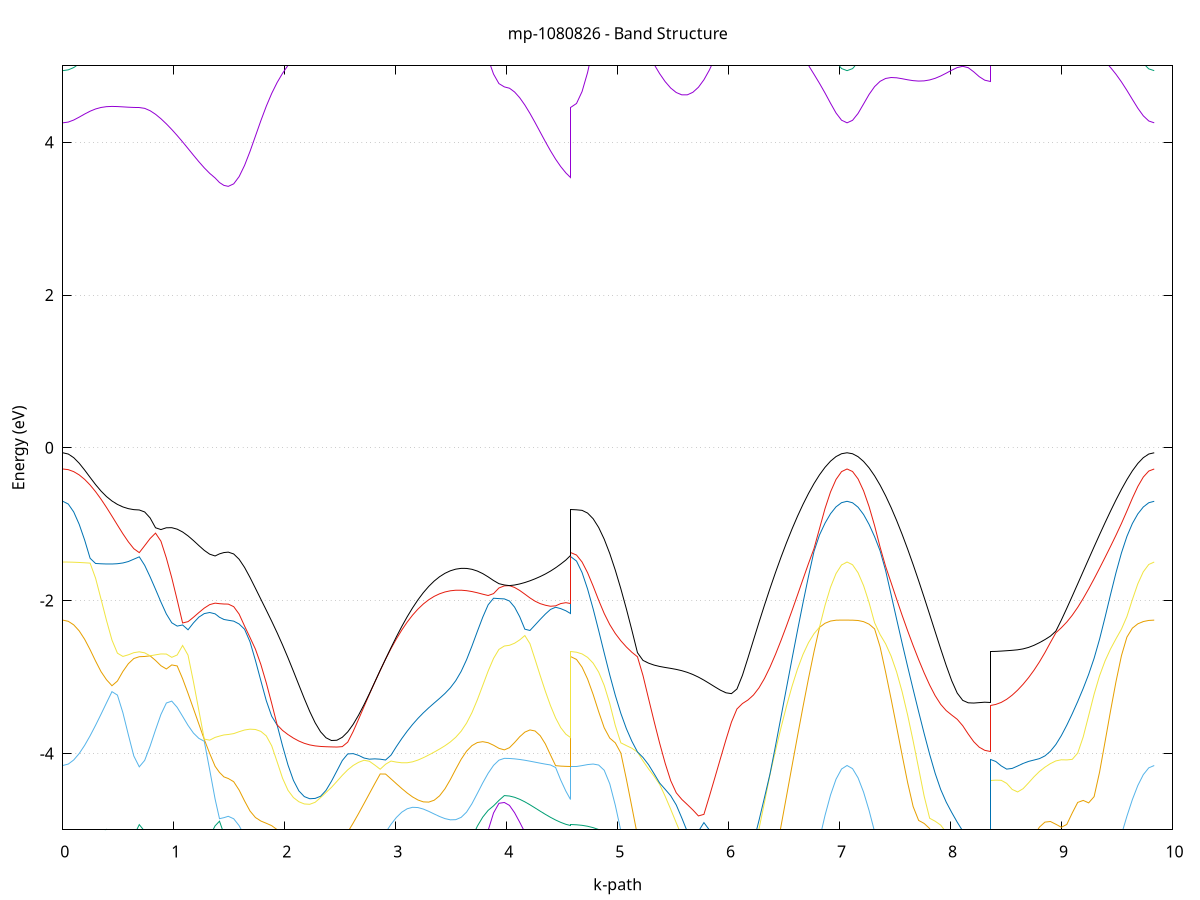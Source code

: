 set title 'mp-1080826 - Band Structure'
set xlabel 'k-path'
set ylabel 'Energy (eV)'
set grid y
set yrange [-5:5]
set terminal png size 800,600
set output 'mp-1080826_bands_gnuplot.png'
plot '-' using 1:2 with lines notitle, '-' using 1:2 with lines notitle, '-' using 1:2 with lines notitle, '-' using 1:2 with lines notitle, '-' using 1:2 with lines notitle, '-' using 1:2 with lines notitle, '-' using 1:2 with lines notitle, '-' using 1:2 with lines notitle, '-' using 1:2 with lines notitle, '-' using 1:2 with lines notitle, '-' using 1:2 with lines notitle, '-' using 1:2 with lines notitle, '-' using 1:2 with lines notitle, '-' using 1:2 with lines notitle, '-' using 1:2 with lines notitle, '-' using 1:2 with lines notitle, '-' using 1:2 with lines notitle, '-' using 1:2 with lines notitle, '-' using 1:2 with lines notitle, '-' using 1:2 with lines notitle, '-' using 1:2 with lines notitle, '-' using 1:2 with lines notitle, '-' using 1:2 with lines notitle, '-' using 1:2 with lines notitle, '-' using 1:2 with lines notitle, '-' using 1:2 with lines notitle, '-' using 1:2 with lines notitle, '-' using 1:2 with lines notitle, '-' using 1:2 with lines notitle, '-' using 1:2 with lines notitle, '-' using 1:2 with lines notitle, '-' using 1:2 with lines notitle, '-' using 1:2 with lines notitle, '-' using 1:2 with lines notitle, '-' using 1:2 with lines notitle, '-' using 1:2 with lines notitle, '-' using 1:2 with lines notitle, '-' using 1:2 with lines notitle, '-' using 1:2 with lines notitle, '-' using 1:2 with lines notitle, '-' using 1:2 with lines notitle, '-' using 1:2 with lines notitle, '-' using 1:2 with lines notitle, '-' using 1:2 with lines notitle, '-' using 1:2 with lines notitle, '-' using 1:2 with lines notitle, '-' using 1:2 with lines notitle, '-' using 1:2 with lines notitle
0.000000 -21.195822
0.049232 -21.189722
0.098463 -21.171522
0.147695 -21.141322
0.196927 -21.099422
0.246158 -21.046322
0.295390 -20.982522
0.344622 -20.909022
0.393853 -20.827222
0.443085 -20.739322
0.492317 -20.648522
0.541548 -20.560522
0.590780 -20.483322
0.640012 -20.428722
0.689243 -20.408722
0.689243 -20.408722
0.738048 -20.402722
0.786852 -20.384922
0.835657 -20.355322
0.884461 -20.314322
0.933266 -20.262222
0.982070 -20.199422
1.030875 -20.126922
1.079679 -20.045722
1.128483 -19.957622
1.177288 -19.865022
1.226092 -19.771922
1.274897 -19.684322
1.323701 -19.611322
1.372506 -19.565022
1.372506 -19.565022
1.412096 -19.551422
1.451686 -19.544822
1.491276 -19.542822
1.491276 -19.542822
1.540203 -19.535822
1.589130 -19.514822
1.638057 -19.479922
1.686983 -19.431022
1.735910 -19.368222
1.784837 -19.291522
1.833764 -19.201022
1.882691 -19.096722
1.931617 -18.978722
1.980544 -18.847022
2.029471 -18.701922
2.078398 -18.543422
2.127324 -18.371822
2.176251 -18.187222
2.225178 -17.989822
2.274105 -17.780222
2.323032 -17.558722
2.371958 -17.326222
2.420885 -17.083422
2.469812 -16.832122
2.518739 -16.574622
2.567666 -16.315122
2.616592 -16.061622
2.665519 -15.829922
2.665519 -15.829922
2.714167 -15.652722
2.762815 -15.894622
2.811463 -16.170222
2.860111 -16.449022
2.908759 -16.725722
2.957407 -16.996822
3.006055 -17.260122
3.054703 -17.514222
3.103351 -17.757922
3.152000 -17.990522
3.200648 -18.211422
3.249296 -18.420222
3.297944 -18.616422
3.346592 -18.799922
3.395240 -18.970422
3.443888 -19.127822
3.492536 -19.271922
3.541184 -19.402622
3.589832 -19.519722
3.638480 -19.623222
3.687128 -19.713122
3.735776 -19.789222
3.784424 -19.851522
3.833072 -19.900022
3.881720 -19.934722
3.930368 -19.955522
3.979016 -19.962422
3.979016 -19.962422
4.025204 -19.958322
4.071393 -19.945922
4.117581 -19.925522
4.163769 -19.897622
4.209957 -19.862822
4.256145 -19.822322
4.302333 -19.777422
4.348521 -19.730022
4.394710 -19.682722
4.440898 -19.638422
4.487086 -19.601322
4.533274 -19.575522
4.579462 -19.565022
4.579462 -20.408722
4.629392 -20.401322
4.679322 -20.379322
4.729252 -20.342622
4.779182 -20.291222
4.829112 -20.225222
4.879042 -20.144622
4.928972 -20.049522
4.978902 -19.939822
5.028832 -19.815622
5.078762 -19.677022
5.128692 -19.524022
5.178622 -19.356822
5.228553 -19.175522
5.278483 -18.980122
5.328413 -18.770822
5.378343 -18.547722
5.428273 -18.311222
5.478203 -18.061322
5.528133 -17.798322
5.578063 -17.522622
5.627993 -17.234622
5.677923 -16.934622
5.727853 -16.623522
5.727853 -16.623522
5.777458 -16.439222
5.827064 -16.778022
5.876669 -17.108222
5.926275 -17.428722
5.975880 -17.738522
6.025486 -18.037022
6.075091 -18.323722
6.124697 -18.598122
6.174303 -18.859722
6.223908 -19.108422
6.273514 -19.343822
6.323119 -19.565822
6.372725 -19.774022
6.422330 -19.968422
6.471936 -20.148922
6.521541 -20.315322
6.571147 -20.467522
6.620752 -20.605522
6.670358 -20.729122
6.719963 -20.838322
6.769569 -20.933022
6.819175 -21.013222
6.868780 -21.078922
6.918386 -21.130022
6.967991 -21.166522
7.017597 -21.188422
7.067202 -21.195822
7.067202 -21.195822
7.116846 -21.188522
7.166489 -21.166822
7.216132 -21.130622
7.265776 -21.080022
7.315419 -21.015022
7.365062 -20.935522
7.414706 -20.841722
7.464349 -20.733622
7.513992 -20.611222
7.563636 -20.474622
7.613279 -20.323922
7.662922 -20.159222
7.712566 -19.980522
7.762209 -19.788022
7.811852 -19.581922
7.861496 -19.362122
7.911139 -19.129122
7.960783 -18.882822
8.010426 -18.623822
8.060069 -18.352022
8.109713 -18.067922
8.159356 -17.771922
8.208999 -17.464622
8.258643 -17.146322
8.308286 -16.818122
8.357929 -16.494022
8.357929 -15.850622
8.407180 -15.958322
8.456430 -16.189222
8.505680 -16.462922
8.554931 -16.753122
8.604181 -17.048922
8.653431 -17.344522
8.702681 -17.636122
8.751932 -17.921322
8.801182 -18.198522
8.850432 -18.466322
8.899682 -18.723822
8.948933 -18.970422
8.998183 -19.205422
9.047433 -19.428522
9.096684 -19.639122
9.145934 -19.837222
9.195184 -20.022322
9.244434 -20.194422
9.293685 -20.353222
9.342935 -20.498622
9.392185 -20.630522
9.441436 -20.748722
9.490686 -20.853222
9.539936 -20.943922
9.589186 -21.020822
9.638437 -21.083722
9.687687 -21.132722
9.736937 -21.167722
9.786188 -21.188822
9.835438 -21.195822
e
0.000000 -16.282822
0.049232 -16.467722
0.098463 -16.733722
0.147695 -17.004822
0.196927 -17.273522
0.246158 -17.536522
0.295390 -17.791422
0.344622 -18.036022
0.393853 -18.267922
0.443085 -18.484022
0.492317 -18.680422
0.541548 -18.851122
0.590780 -18.987522
0.640012 -19.077822
0.689243 -19.109822
0.689243 -19.109822
0.738048 -19.104722
0.786852 -19.089722
0.835657 -19.065122
0.884461 -19.031322
0.933266 -18.989322
0.982070 -18.940222
1.030875 -18.885722
1.079679 -18.828522
1.128483 -18.772022
1.177288 -18.720622
1.226092 -18.679422
1.274897 -18.651822
1.323701 -18.636222
1.372506 -18.623122
1.372506 -18.623122
1.412096 -18.582322
1.451686 -18.553222
1.491276 -18.542722
1.491276 -18.542722
1.540203 -18.535722
1.589130 -18.514922
1.638057 -18.480322
1.686983 -18.431922
1.735910 -18.369622
1.784837 -18.293622
1.833764 -18.203922
1.882691 -18.100522
1.931617 -17.983522
1.980544 -17.853022
2.029471 -17.709122
2.078398 -17.551922
2.127324 -17.381522
2.176251 -17.198122
2.225178 -17.001822
2.274105 -16.793022
2.323032 -16.572022
2.371958 -16.339222
2.420885 -16.095422
2.469812 -15.842022
2.518739 -15.582722
2.567666 -15.335322
2.616592 -15.242122
2.665519 -15.398222
2.665519 -15.398222
2.714167 -15.631522
2.762815 -15.579322
2.811463 -15.640322
2.860111 -15.803622
2.908759 -16.019222
2.957407 -16.255922
3.006055 -16.498422
3.054703 -16.738922
3.103351 -16.973422
3.152000 -17.199422
3.200648 -17.415322
3.249296 -17.620322
3.297944 -17.813622
3.346592 -17.994722
3.395240 -18.163422
3.443888 -18.319222
3.492536 -18.462022
3.541184 -18.591622
3.589832 -18.707822
3.638480 -18.810622
3.687128 -18.899922
3.735776 -18.975522
3.784424 -19.037422
3.833072 -19.085722
3.881720 -19.120122
3.930368 -19.140822
3.979016 -19.147722
3.979016 -19.147722
4.025204 -19.143522
4.071393 -19.130822
4.117581 -19.109922
4.163769 -19.081222
4.209957 -19.045122
4.256145 -19.002422
4.302333 -18.954022
4.348521 -18.901222
4.394710 -18.845322
4.440898 -18.787922
4.487086 -18.730822
4.533274 -18.675422
4.579462 -18.623122
4.579462 -19.109822
4.629392 -19.102422
4.679322 -19.080622
4.729252 -19.044222
4.779182 -18.993322
4.829112 -18.927822
4.879042 -18.847922
4.928972 -18.753622
4.978902 -18.644922
5.028832 -18.521922
5.078762 -18.384822
5.128692 -18.233622
5.178622 -18.068522
5.228553 -17.889522
5.278483 -17.697022
5.328413 -17.491122
5.378343 -17.272122
5.428273 -17.040322
5.478203 -16.796122
5.528133 -16.540022
5.578063 -16.272522
5.627993 -15.994622
5.677923 -15.744222
5.727853 -16.093222
5.727853 -16.093222
5.777458 -16.304022
5.827064 -15.975422
5.876669 -15.639122
5.926275 -15.297622
5.975880 -14.955322
6.025486 -14.621322
6.075091 -14.321322
6.124697 -14.137422
6.174303 -14.172122
6.223908 -14.334622
6.273514 -14.529522
6.323119 -14.727622
6.372725 -14.919622
6.422330 -15.102122
6.471936 -15.273322
6.521541 -15.432222
6.571147 -15.578222
6.620752 -15.711022
6.670358 -15.830322
6.719963 -15.935922
6.769569 -16.027722
6.819175 -16.105522
6.868780 -16.169322
6.918386 -16.218922
6.967991 -16.254422
7.017597 -16.275722
7.067202 -16.282822
7.067202 -16.282822
7.116846 -16.298222
7.166489 -16.329922
7.216132 -16.360622
7.265776 -16.383422
7.315419 -16.395622
7.365062 -16.396122
7.414706 -16.384322
7.464349 -16.360022
7.513992 -16.323022
7.563636 -16.273122
7.613279 -16.210422
7.662922 -16.134722
7.712566 -16.046222
7.762209 -15.945022
7.811852 -15.831122
7.861496 -15.704722
7.911139 -15.566122
7.960783 -15.415722
8.010426 -15.254422
8.060069 -15.084022
8.109713 -14.921322
8.159356 -15.079522
8.208999 -15.428322
8.258643 -15.783022
8.308286 -16.134522
8.357929 -16.466622
8.357929 -15.345022
8.407180 -15.304322
8.456430 -15.296422
8.505680 -15.379722
8.554931 -15.505422
8.604181 -15.640822
8.653431 -15.773422
8.702681 -15.898422
8.751932 -16.014122
8.801182 -16.119422
8.850432 -16.214022
8.899682 -16.297822
8.948933 -16.370822
8.998183 -16.433222
9.047433 -16.485122
9.096684 -16.526922
9.145934 -16.558722
9.195184 -16.580922
9.244434 -16.593922
9.293685 -16.598222
9.342935 -16.594122
9.392185 -16.582222
9.441436 -16.563122
9.490686 -16.537222
9.539936 -16.505122
9.589186 -16.467822
9.638437 -16.426022
9.687687 -16.381322
9.736937 -16.336822
9.786188 -16.299122
9.835438 -16.282822
e
0.000000 -16.054622
0.049232 -15.873822
0.098463 -15.621022
0.147695 -15.375422
0.196927 -15.150622
0.246158 -14.957022
0.295390 -14.800622
0.344622 -14.677222
0.393853 -14.575922
0.443085 -14.487622
0.492317 -14.407822
0.541548 -14.336422
0.590780 -14.276822
0.640012 -14.235922
0.689243 -14.221122
0.689243 -14.221122
0.738048 -14.353822
0.786852 -14.629422
0.835657 -14.940522
0.884461 -15.255322
0.933266 -15.562822
0.982070 -15.857522
1.030875 -16.135122
1.079679 -16.391622
1.128483 -16.621922
1.177288 -16.820022
1.226092 -16.978422
1.274897 -17.090222
1.323701 -17.151622
1.372506 -17.165722
1.372506 -17.165722
1.412096 -17.177322
1.451686 -17.183122
1.491276 -17.184822
1.491276 -17.184822
1.540203 -17.178222
1.589130 -17.158522
1.638057 -17.125622
1.686983 -17.079722
1.735910 -17.020722
1.784837 -16.948922
1.833764 -16.864422
1.882691 -16.767422
1.931617 -16.658222
1.980544 -16.537122
2.029471 -16.404622
2.078398 -16.261422
2.127324 -16.108422
2.176251 -15.946822
2.225178 -15.778522
2.274105 -15.606222
2.323032 -15.434422
2.371958 -15.269922
2.420885 -15.124122
2.469812 -15.014722
2.518739 -14.963522
2.567666 -14.976122
2.616592 -14.914422
2.665519 -14.664922
2.665519 -14.664922
2.714167 -14.376122
2.762815 -14.143122
2.811463 -14.059122
2.860111 -13.864922
2.908759 -13.619522
2.957407 -13.380422
3.006055 -13.227522
3.054703 -13.229522
3.103351 -13.341322
3.152000 -13.495922
3.200648 -13.663322
3.249296 -13.831422
3.297944 -13.995022
3.346592 -14.151222
3.395240 -14.298322
3.443888 -14.435522
3.492536 -14.561922
3.541184 -14.677122
3.589832 -14.780822
3.638480 -14.872822
3.687128 -14.952822
3.735776 -15.020722
3.784424 -15.076322
3.833072 -15.119722
3.881720 -15.150722
3.930368 -15.169422
3.979016 -15.175622
3.979016 -15.175622
4.025204 -15.237022
4.071393 -15.388922
4.117581 -15.584522
4.163769 -15.797722
4.209957 -16.014522
4.256145 -16.226722
4.302333 -16.428622
4.348521 -16.615222
4.394710 -16.782022
4.440898 -16.924622
4.487086 -17.038622
4.533274 -17.119922
4.579462 -17.165722
4.579462 -14.221122
4.629392 -14.214522
4.679322 -14.194822
4.729252 -14.162022
4.779182 -14.116122
4.829112 -14.057122
4.879042 -13.985022
4.928972 -13.900022
4.978902 -13.802122
5.028832 -13.691322
5.078762 -13.567922
5.128692 -13.432022
5.178622 -13.283722
5.228553 -13.142322
5.278483 -13.277922
5.328413 -13.472722
5.378343 -13.721122
5.428273 -14.011922
5.478203 -14.333022
5.528133 -14.673522
5.578063 -15.025222
5.627993 -15.381722
5.677923 -15.701522
5.727853 -15.410422
5.727853 -15.410422
5.777458 -15.110222
5.827064 -14.806122
5.876669 -14.502222
5.926275 -14.204522
5.975880 -13.924722
6.025486 -13.690422
6.075091 -13.604922
6.124697 -13.749622
6.174303 -13.958322
6.223908 -14.171522
6.273514 -14.378522
6.323119 -14.576022
6.372725 -14.762722
6.422330 -14.937822
6.471936 -15.101022
6.521541 -15.251922
6.571147 -15.390122
6.620752 -15.515622
6.670358 -15.628322
6.719963 -15.727922
6.769569 -15.814422
6.819175 -15.887622
6.868780 -15.947722
6.918386 -15.994422
6.967991 -16.027822
7.017597 -16.047922
7.067202 -16.054622
7.067202 -16.054622
7.116846 -16.026622
7.166489 -15.957422
7.216132 -15.864022
7.265776 -15.753822
7.315419 -15.629322
7.365062 -15.491922
7.414706 -15.342522
7.464349 -15.181622
7.513992 -15.010122
7.563636 -14.828722
7.613279 -14.638522
7.662922 -14.441122
7.712566 -14.239322
7.762209 -14.038622
7.811852 -13.850522
7.861496 -13.703422
7.911139 -13.660922
7.960783 -13.785022
8.010426 -14.038422
8.060069 -14.352222
8.109713 -14.675122
8.159356 -14.678922
8.208999 -14.488122
8.258643 -14.286922
8.308286 -14.096422
8.357929 -13.991722
8.357929 -14.719822
8.407180 -14.722322
8.456430 -14.671322
8.505680 -14.538222
8.554931 -14.371722
8.604181 -14.205722
8.653431 -14.056622
8.702681 -13.935922
8.751932 -13.857122
8.801182 -13.844622
8.850432 -13.925422
8.899682 -14.069022
8.948933 -14.230922
8.998183 -14.393322
9.047433 -14.550222
9.096684 -14.699522
9.145934 -14.840222
9.195184 -14.972222
9.244434 -15.095622
9.293685 -15.211022
9.342935 -15.319022
9.392185 -15.420322
9.441436 -15.515822
9.490686 -15.606022
9.539936 -15.691722
9.589186 -15.773122
9.638437 -15.850222
9.687687 -15.921822
9.736937 -15.985422
9.786188 -16.034522
9.835438 -16.054622
e
0.000000 -14.503822
0.049232 -14.495522
0.098463 -14.469422
0.147695 -14.422522
0.196927 -14.348922
0.246158 -14.241022
0.295390 -14.095622
0.344622 -13.919522
0.393853 -13.728022
0.443085 -13.540022
0.492317 -13.383922
0.541548 -13.302822
0.590780 -13.300722
0.640012 -13.325022
0.689243 -13.336922
0.689243 -13.336922
0.738048 -13.197022
0.786852 -12.938422
0.835657 -13.156422
0.884461 -13.461922
0.933266 -13.764422
0.982070 -14.058922
1.030875 -14.343122
1.079679 -14.615322
1.128483 -14.873622
1.177288 -15.116222
1.226092 -15.340822
1.274897 -15.544422
1.323701 -15.722622
1.372506 -15.869722
1.372506 -15.869722
1.412096 -15.991322
1.451686 -16.068622
1.491276 -16.095222
1.491276 -16.095222
1.540203 -16.088522
1.589130 -16.068422
1.638057 -16.034922
1.686983 -15.988122
1.735910 -15.927922
1.784837 -15.854622
1.833764 -15.768122
1.882691 -15.668722
1.931617 -15.556422
1.980544 -15.431522
2.029471 -15.294122
2.078398 -15.144722
2.127324 -14.983622
2.176251 -14.811422
2.225178 -14.628922
2.274105 -14.437222
2.323032 -14.238422
2.371958 -14.035922
2.420885 -13.836322
2.469812 -13.655722
2.518739 -13.535022
2.567666 -13.550522
2.616592 -13.710422
2.665519 -13.916822
2.665519 -13.916822
2.714167 -14.083722
2.762815 -14.077322
2.811463 -13.777222
2.860111 -13.484322
2.908759 -13.211822
2.957407 -12.982422
3.006055 -12.829822
3.054703 -12.781822
3.103351 -12.829322
3.152000 -12.936922
3.200648 -13.074122
3.249296 -13.222922
3.297944 -13.373822
3.346592 -13.521322
3.395240 -13.662422
3.443888 -13.795222
3.492536 -13.918522
3.541184 -14.031522
3.589832 -14.133522
3.638480 -14.224222
3.687128 -14.303322
3.735776 -14.370522
3.784424 -14.425722
3.833072 -14.468722
3.881720 -14.499622
3.930368 -14.518122
3.979016 -14.524322
3.979016 -14.524322
4.025204 -14.504522
4.071393 -14.479022
4.117581 -14.493022
4.163769 -14.561022
4.209957 -14.675622
4.256145 -14.821522
4.302333 -14.984522
4.348521 -15.154022
4.394710 -15.321722
4.440898 -15.481922
4.487086 -15.629522
4.533274 -15.760222
4.579462 -15.869722
4.579462 -13.336922
4.629392 -13.332322
4.679322 -13.318622
4.729252 -13.296122
4.779182 -13.265722
4.829112 -13.228522
4.879042 -13.186122
4.928972 -13.141222
4.978902 -13.097122
5.028832 -13.059022
5.078762 -13.033922
5.128692 -13.031322
5.178622 -13.063322
5.228553 -13.123522
5.278483 -12.951522
5.328413 -12.768522
5.378343 -12.575322
5.428273 -12.373122
5.478203 -12.164422
5.528133 -11.953522
5.578063 -11.750122
5.627993 -11.576622
5.677923 -11.485122
5.727853 -11.552722
5.727853 -11.552722
5.777458 -11.820222
5.827064 -12.093122
5.876669 -12.365622
5.926275 -12.632922
5.975880 -12.888722
6.025486 -13.115322
6.075091 -13.294022
6.124697 -13.375922
6.174303 -13.233022
6.223908 -13.112222
6.273514 -13.179122
6.323119 -13.282022
6.372725 -13.403622
6.422330 -13.532422
6.471936 -13.661522
6.521541 -13.786622
6.571147 -13.904922
6.620752 -14.014822
6.670358 -14.114922
6.719963 -14.204522
6.769569 -14.283022
6.819175 -14.350022
6.868780 -14.405222
6.918386 -14.448222
6.967991 -14.479122
7.017597 -14.497622
7.067202 -14.503822
7.067202 -14.503822
7.116846 -14.497522
7.166489 -14.478422
7.216132 -14.446622
7.265776 -14.402322
7.315419 -14.345322
7.365062 -14.275922
7.414706 -14.194122
7.464349 -14.100322
7.513992 -13.994622
7.563636 -13.877422
7.613279 -13.749222
7.662922 -13.610722
7.712566 -13.463022
7.762209 -13.307522
7.811852 -13.146022
7.861496 -12.980822
7.911139 -12.811722
7.960783 -12.704922
8.010426 -12.676922
8.060069 -12.688722
8.109713 -12.770922
8.159356 -12.915322
8.208999 -13.099722
8.258643 -13.302122
8.308286 -13.496722
8.357929 -13.603222
8.357929 -13.899022
8.407180 -13.820622
8.456430 -13.623422
8.505680 -13.365022
8.554931 -13.091422
8.604181 -12.898922
8.653431 -12.958422
8.702681 -13.132722
8.751932 -13.311422
8.801182 -13.451222
8.850432 -13.517322
8.899682 -13.534722
8.948933 -13.543222
8.998183 -13.557722
9.047433 -13.583322
9.096684 -13.622322
9.145934 -13.675422
9.195184 -13.742022
9.244434 -13.819922
9.293685 -13.905722
9.342935 -13.995122
9.392185 -14.084122
9.441436 -14.169122
9.490686 -14.247022
9.539936 -14.315922
9.589186 -14.374422
9.638437 -14.421922
9.687687 -14.458322
9.736937 -14.483722
9.786188 -14.498822
9.835438 -14.503822
e
0.000000 -12.017622
0.049232 -12.024322
0.098463 -12.046622
0.147695 -12.089122
0.196927 -12.155622
0.246158 -12.246122
0.295390 -12.355422
0.344622 -12.474822
0.393853 -12.593522
0.443085 -12.696422
0.492317 -12.755422
0.541548 -12.726722
0.590780 -12.606222
0.640012 -12.458422
0.689243 -12.381222
0.689243 -12.381222
0.738048 -12.539122
0.786852 -12.783322
0.835657 -12.516522
0.884461 -12.139722
0.933266 -11.748622
0.982070 -11.350822
1.030875 -10.950622
1.079679 -10.551622
1.128483 -10.156722
1.177288 -9.769022
1.226092 -9.391522
1.274897 -9.027522
1.323701 -8.752222
1.372506 -8.891722
1.372506 -8.891722
1.412096 -8.773622
1.451686 -8.696122
1.491276 -8.668622
1.491276 -8.668622
1.540203 -8.664122
1.589130 -8.650822
1.638057 -8.629322
1.686983 -8.600822
1.735910 -8.567522
1.784837 -8.534522
1.833764 -8.513422
1.882691 -8.533822
1.931617 -8.655922
1.980544 -8.912922
2.029471 -9.258422
2.078398 -9.645222
2.127324 -10.049622
2.176251 -10.459122
2.225178 -10.865722
2.274105 -11.262622
2.323032 -11.642722
2.371958 -11.997022
2.420885 -12.312522
2.469812 -12.569822
2.518739 -12.743222
2.567666 -12.809822
2.616592 -12.766722
2.665519 -12.633722
2.665519 -12.633722
2.714167 -12.439222
2.762815 -12.205122
2.811463 -12.071222
2.860111 -12.123522
2.908759 -12.225822
2.957407 -12.321622
3.006055 -12.327022
3.054703 -12.173122
3.103351 -11.910322
3.152000 -11.619922
3.200648 -11.363222
3.249296 -11.200122
3.297944 -11.156822
3.346592 -11.198922
3.395240 -11.282622
3.443888 -11.382222
3.492536 -11.485222
3.541184 -11.585322
3.589832 -11.679122
3.638480 -11.764422
3.687128 -11.839922
3.735776 -11.904922
3.784424 -11.958722
3.833072 -12.000922
3.881720 -12.031222
3.930368 -12.049422
3.979016 -12.055522
3.979016 -12.055522
4.025204 -12.067022
4.071393 -12.062922
4.117581 -11.995322
4.163769 -11.850622
4.209957 -11.637122
4.256145 -11.370622
4.302333 -11.065422
4.348521 -10.732322
4.394710 -10.379422
4.440898 -10.012722
4.487086 -9.637322
4.533274 -9.259022
4.579462 -8.891722
4.579462 -12.381222
4.629392 -12.374922
4.679322 -12.356022
4.729252 -12.324522
4.779182 -12.280522
4.829112 -12.223822
4.879042 -12.154722
4.928972 -12.073122
4.978902 -11.979122
5.028832 -11.872822
5.078762 -11.754322
5.128692 -11.623622
5.178622 -11.481122
5.228553 -11.326922
5.278483 -11.161322
5.328413 -10.984922
5.378343 -10.798322
5.428273 -10.645622
5.478203 -10.647922
5.528133 -10.723622
5.578063 -10.867122
5.627993 -11.063322
5.677923 -11.296422
5.727853 -11.543322
5.727853 -11.543322
5.777458 -11.736622
5.827064 -11.995422
5.876669 -12.276022
5.926275 -12.558822
5.975880 -12.832822
6.025486 -13.086322
6.075091 -13.225622
6.124697 -13.160222
6.174303 -13.102822
6.223908 -12.962122
6.273514 -12.667222
6.323119 -12.389022
6.372725 -12.150222
6.422330 -11.966522
6.471936 -11.844522
6.521541 -11.779422
6.571147 -11.759022
6.620752 -11.768922
6.670358 -11.797122
6.719963 -11.834622
6.769569 -11.875222
6.819175 -11.914422
6.868780 -11.949522
6.918386 -11.978422
6.967991 -11.999922
7.017597 -12.013122
7.067202 -12.017622
7.067202 -12.017622
7.116846 -12.013922
7.166489 -12.003122
7.216132 -11.985622
7.265776 -11.962422
7.315419 -11.934722
7.365062 -11.904622
7.414706 -11.874722
7.464349 -11.848822
7.513992 -11.832122
7.563636 -11.831822
7.613279 -11.856922
7.662922 -11.917622
7.712566 -12.022822
7.762209 -12.174722
7.811852 -12.362622
7.861496 -12.554022
7.911139 -12.683822
7.960783 -12.627422
8.010426 -12.418522
8.060069 -12.179622
8.109713 -11.918922
8.159356 -11.644222
8.208999 -11.361622
8.258643 -11.078922
8.308286 -10.818422
8.357929 -10.680822
8.357929 -11.983622
8.407180 -12.003322
8.456430 -12.050122
8.505680 -12.136322
8.554931 -12.327622
8.604181 -12.426122
8.653431 -12.270422
8.702681 -12.146022
8.751932 -12.091422
8.801182 -12.025722
8.850432 -11.963722
8.899682 -11.923722
8.948933 -11.916922
8.998183 -11.940922
9.047433 -11.983922
9.096684 -12.031522
9.145934 -12.072222
9.195184 -12.098422
9.244434 -12.107222
9.293685 -12.098822
9.342935 -12.076422
9.392185 -12.044522
9.441436 -12.009522
9.490686 -11.978322
9.539936 -11.957822
9.589186 -11.952122
9.638437 -11.960722
9.687687 -11.978422
9.736937 -11.997822
9.786188 -12.012322
9.835438 -12.017622
e
0.000000 -10.507322
0.049232 -10.518022
0.098463 -10.541822
0.147695 -10.561422
0.196927 -10.563722
0.246158 -10.551622
0.295390 -10.549322
0.344622 -10.596922
0.393853 -10.717022
0.443085 -10.895122
0.492317 -11.105222
0.541548 -11.327422
0.590780 -11.545422
0.640012 -11.733922
0.689243 -11.822422
0.689243 -11.822422
0.738048 -11.656922
0.786852 -11.351822
0.835657 -11.016822
0.884461 -10.673022
0.933266 -10.327722
0.982070 -9.986222
1.030875 -9.654622
1.079679 -9.341622
1.128483 -9.061222
1.177288 -8.835222
1.226092 -8.693822
1.274897 -8.663422
1.323701 -8.665122
1.372506 -8.340522
1.372506 -8.340522
1.412096 -8.281522
1.451686 -8.252122
1.491276 -8.243822
1.491276 -8.243822
1.540203 -8.244122
1.589130 -8.245322
1.638057 -8.248922
1.686983 -8.257422
1.735910 -8.275122
1.784837 -8.308222
1.833764 -8.366022
1.882691 -8.460322
1.931617 -8.603722
1.980544 -8.804822
2.029471 -9.063422
2.078398 -9.370722
2.127324 -9.713622
2.176251 -10.079922
2.225178 -10.459322
2.274105 -10.843922
2.323032 -11.226722
2.371958 -11.601022
2.420885 -11.957322
2.469812 -12.278122
2.518739 -12.520822
2.567666 -12.607322
2.616592 -12.527322
2.665519 -12.372722
2.665519 -12.372722
2.714167 -12.215922
2.762815 -12.103422
2.811463 -11.950322
2.860111 -11.698022
2.908759 -11.497622
2.957407 -11.416222
3.006055 -11.388122
3.054703 -11.307022
3.103351 -11.160422
3.152000 -10.991122
3.200648 -10.847522
3.249296 -10.761422
3.297944 -10.738422
3.346592 -10.765322
3.395240 -10.823822
3.443888 -10.899522
3.492536 -10.982622
3.541184 -11.066822
3.589832 -11.147822
3.638480 -11.223222
3.687128 -11.290922
3.735776 -11.349822
3.784424 -11.398922
3.833072 -11.437722
3.881720 -11.465722
3.930368 -11.482522
3.979016 -11.488222
3.979016 -11.488222
4.025204 -11.414022
4.071393 -11.228622
4.117581 -10.981322
4.163769 -10.697322
4.209957 -10.389622
4.256145 -10.065722
4.302333 -9.730922
4.348521 -9.390222
4.394710 -9.049122
4.440898 -8.717622
4.487086 -8.422222
4.533274 -8.257322
4.579462 -8.340522
4.579462 -11.822422
4.629392 -11.816622
4.679322 -11.799422
4.729252 -11.770822
4.779182 -11.731022
4.829112 -11.680422
4.879042 -11.619522
4.928972 -11.548922
4.978902 -11.469422
5.028832 -11.382122
5.078762 -11.288322
5.128692 -11.189622
5.178622 -11.088022
5.228553 -10.985422
5.278483 -10.884022
5.328413 -10.786722
5.378343 -10.701122
5.428273 -10.603222
5.478203 -10.403022
5.528133 -10.209322
5.578063 -10.084622
5.627993 -10.184722
5.677923 -10.330022
5.727853 -10.333622
5.727853 -10.333622
5.777458 -10.189022
5.827064 -10.077922
5.876669 -10.347822
5.926275 -10.597122
5.975880 -10.818722
6.025486 -11.001922
6.075091 -11.131522
6.124697 -11.187922
6.174303 -11.157722
6.223908 -11.048022
6.273514 -10.887822
6.323119 -10.712722
6.372725 -10.552922
6.422330 -10.428322
6.471936 -10.346422
6.521541 -10.304422
6.571147 -10.293522
6.620752 -10.304222
6.670358 -10.328122
6.719963 -10.358822
6.769569 -10.391722
6.819175 -10.423522
6.868780 -10.451922
6.918386 -10.475422
6.967991 -10.492922
7.017597 -10.503722
7.067202 -10.507322
7.067202 -10.507322
7.116846 -10.504822
7.166489 -10.497122
7.216132 -10.484222
7.265776 -10.466122
7.315419 -10.442822
7.365062 -10.414622
7.414706 -10.382222
7.464349 -10.346822
7.513992 -10.310522
7.563636 -10.276822
7.613279 -10.250922
7.662922 -10.240522
7.712566 -10.255722
7.762209 -10.307022
7.811852 -10.399022
7.861496 -10.525122
7.911139 -10.667822
7.960783 -10.801122
8.010426 -10.893022
8.060069 -10.912422
8.109713 -10.845622
8.159356 -10.702422
8.208999 -10.504522
8.258643 -10.276122
8.308286 -10.084022
8.357929 -10.123222
8.357929 -11.684622
8.407180 -11.768922
8.456430 -11.937122
8.505680 -12.100322
8.554931 -12.143522
8.604181 -12.166122
8.653431 -12.159222
8.702681 -11.977522
8.751932 -11.697322
8.801182 -11.437622
8.850432 -11.206922
8.899682 -10.998222
8.948933 -10.797522
8.998183 -10.596822
9.047433 -10.399922
9.096684 -10.221422
9.145934 -10.084322
9.195184 -10.014422
9.244434 -10.024422
9.293685 -10.101122
9.342935 -10.216822
9.392185 -10.345122
9.441436 -10.466122
9.490686 -10.565122
9.539936 -10.631222
9.589186 -10.659022
9.638437 -10.650222
9.687687 -10.613922
9.736937 -10.565522
9.786188 -10.523922
9.835438 -10.507322
e
0.000000 -9.275122
0.049232 -9.265122
0.098463 -9.249922
0.147695 -9.261122
0.196927 -9.319122
0.246158 -9.410222
0.295390 -9.491022
0.344622 -9.507922
0.393853 -9.433122
0.443085 -9.282522
0.492317 -9.088722
0.541548 -8.882722
0.590780 -8.695022
0.640012 -8.559922
0.689243 -8.509922
0.689243 -8.509922
0.738048 -8.503022
0.786852 -8.482122
0.835657 -8.447222
0.884461 -8.398022
0.933266 -8.334422
0.982070 -8.256022
1.030875 -8.162622
1.079679 -8.055222
1.128483 -7.938822
1.177288 -7.828422
1.226092 -7.742622
1.274897 -7.664322
1.323701 -7.559622
1.372506 -7.428322
1.372506 -7.428322
1.412096 -7.201522
1.451686 -7.009822
1.491276 -6.919122
1.491276 -6.919122
1.540203 -6.924422
1.589130 -6.941922
1.638057 -6.977222
1.686983 -7.039922
1.735910 -7.143422
1.784837 -7.298522
1.833764 -7.500422
1.882691 -7.713622
1.931617 -7.863922
1.980544 -7.904522
2.029471 -7.871222
2.078398 -7.804722
2.127324 -7.726722
2.176251 -7.653422
2.225178 -7.606522
2.274105 -7.657322
2.323032 -7.963822
2.371958 -8.288722
2.420885 -8.619922
2.469812 -8.949122
2.518739 -9.270122
2.567666 -9.576922
2.616592 -9.862122
2.665519 -10.114722
2.665519 -10.114722
2.714167 -10.315222
2.762815 -10.437122
2.811463 -10.537422
2.860111 -10.726822
2.908759 -10.814122
2.957407 -10.718322
3.006055 -10.482122
3.054703 -10.199722
3.103351 -9.914622
3.152000 -9.969422
3.200648 -9.991622
3.249296 -9.905422
3.297944 -9.685422
3.346592 -9.367622
3.395240 -8.998522
3.443888 -8.608022
3.492536 -8.214822
3.541184 -7.835522
3.589832 -7.489622
3.638480 -7.201122
3.687128 -6.989422
3.735776 -6.852922
3.784424 -6.771822
3.833072 -6.725522
3.881720 -6.699822
3.930368 -6.687022
3.979016 -6.683122
3.979016 -6.683122
4.025204 -6.683922
4.071393 -6.686722
4.117581 -6.693722
4.163769 -6.708722
4.209957 -6.737322
4.256145 -6.787722
4.302333 -6.868522
4.348521 -6.985622
4.394710 -7.138822
4.440898 -7.318322
4.487086 -7.495522
4.533274 -7.573722
4.579462 -7.428322
4.579462 -8.509922
4.629392 -8.504122
4.679322 -8.486722
4.729252 -8.458222
4.779182 -8.419622
4.829112 -8.373422
4.879042 -8.326022
4.928972 -8.302422
4.978902 -8.400922
5.028832 -8.676522
5.078762 -9.002622
5.128692 -9.316422
5.178622 -9.592222
5.228553 -9.812922
5.278483 -9.968922
5.328413 -10.059922
5.378343 -10.093122
5.428273 -10.072722
5.478203 -9.995422
5.528133 -9.864422
5.578063 -9.693722
5.627993 -9.582822
5.677923 -9.383322
5.727853 -9.505322
5.727853 -9.505322
5.777458 -9.793422
5.827064 -9.961922
5.876669 -9.694622
5.926275 -9.408122
5.975880 -9.119922
6.025486 -8.878322
6.075091 -8.839122
6.124697 -8.950322
6.174303 -9.083022
6.223908 -9.203222
6.273514 -9.294722
6.323119 -9.344222
6.372725 -9.339622
6.422330 -9.274022
6.471936 -9.154722
6.521541 -9.016822
6.571147 -8.927422
6.620752 -8.922622
6.670358 -8.966722
6.719963 -9.026022
6.769569 -9.086222
6.819175 -9.141222
6.868780 -9.188222
6.918386 -9.225722
6.967991 -9.253022
7.017597 -9.269522
7.067202 -9.275122
7.067202 -9.275122
7.116846 -9.269122
7.166489 -9.251422
7.216132 -9.222322
7.265776 -9.182722
7.315419 -9.133422
7.365062 -9.075722
7.414706 -9.011122
7.464349 -8.942022
7.513992 -8.873322
7.563636 -8.822022
7.613279 -8.860022
7.662922 -9.027022
7.712566 -9.199822
7.762209 -9.322922
7.811852 -9.383922
7.861496 -9.387722
7.911139 -9.345422
7.960783 -9.267922
8.010426 -9.164422
8.060069 -9.044422
8.109713 -8.934922
8.159356 -9.043422
8.208999 -9.339522
8.258643 -9.640322
8.308286 -9.863322
8.357929 -9.808022
8.357929 -11.476022
8.407180 -11.406722
8.456430 -11.274522
8.505680 -11.113722
8.554931 -10.930122
8.604181 -10.726522
8.653431 -10.504622
8.702681 -10.266622
8.751932 -10.016422
8.801182 -9.761922
8.850432 -9.515022
8.899682 -9.280422
8.948933 -9.048122
8.998183 -8.809222
9.047433 -8.569722
9.096684 -8.364222
9.145934 -8.290422
9.195184 -8.298522
9.244434 -8.267922
9.293685 -8.193122
9.342935 -8.105822
9.392185 -8.030822
9.441436 -8.097622
9.490686 -8.272422
9.539936 -8.462322
9.589186 -8.655022
9.638437 -8.840422
9.687687 -9.008622
9.736937 -9.147322
9.786188 -9.241322
9.835438 -9.275122
e
0.000000 -7.724722
0.049232 -7.738922
0.098463 -7.760622
0.147695 -7.744222
0.196927 -7.655322
0.246158 -7.489922
0.295390 -7.263822
0.344622 -6.994722
0.393853 -6.696222
0.443085 -6.377922
0.492317 -6.057522
0.541548 -6.090022
0.590780 -6.113522
0.640012 -6.127822
0.689243 -6.132522
0.689243 -6.132522
0.738048 -6.126022
0.786852 -6.106322
0.835657 -6.073522
0.884461 -6.027722
0.933266 -6.044522
0.982070 -6.273422
1.030875 -6.501722
1.079679 -6.710922
1.128483 -6.879722
1.177288 -6.971422
1.226092 -6.940022
1.274897 -6.783822
1.323701 -6.569022
1.372506 -6.423122
1.372506 -6.423122
1.412096 -6.471922
1.451686 -6.546622
1.491276 -6.596522
1.491276 -6.596522
1.540203 -6.591222
1.589130 -6.575222
1.638057 -6.548722
1.686983 -6.512022
1.735910 -6.465422
1.784837 -6.409622
1.833764 -6.345722
1.882691 -6.280522
1.931617 -6.449622
1.980544 -6.630422
2.029471 -6.772622
2.078398 -6.891322
2.127324 -7.013422
2.176251 -7.171322
2.225178 -7.387022
2.274105 -7.622522
2.323032 -7.739222
2.371958 -7.952422
2.420885 -8.224422
2.469812 -8.524022
2.518739 -8.834322
2.567666 -9.145822
2.616592 -9.452822
2.665519 -9.751022
2.665519 -9.751022
2.714167 -10.034622
2.762815 -10.299822
2.811463 -10.452122
2.860111 -10.359322
2.908759 -10.194322
2.957407 -10.009622
3.006055 -9.872922
3.054703 -9.843922
3.103351 -9.899422
3.152000 -9.645522
3.200648 -9.391022
3.249296 -9.129322
3.297944 -8.839622
3.346592 -8.519122
3.395240 -8.176622
3.443888 -7.823822
3.492536 -7.472322
3.541184 -7.133722
3.589832 -6.820522
3.638480 -6.546522
3.687128 -6.323822
3.735776 -6.158422
3.784424 -6.046222
3.833072 -5.975522
3.881720 -5.934122
3.930368 -5.912822
3.979016 -5.906222
3.979016 -5.906222
4.025204 -5.907622
4.071393 -5.912322
4.117581 -5.921522
4.163769 -5.937322
4.209957 -5.961722
4.256145 -5.995722
4.302333 -6.037622
4.348521 -6.084022
4.394710 -6.133622
4.440898 -6.189222
4.487086 -6.255222
4.533274 -6.334122
4.579462 -6.423122
4.579462 -6.132522
4.629392 -6.177322
4.679322 -6.307422
4.729252 -6.511722
4.779182 -6.775222
4.829112 -7.081222
4.879042 -7.409622
4.928972 -7.723022
4.978902 -7.912022
5.028832 -7.910322
5.078762 -7.834022
5.128692 -7.734822
5.178622 -7.629122
5.228553 -7.531322
5.278483 -7.568122
5.328413 -7.942022
5.378343 -8.320722
5.428273 -8.697022
5.478203 -9.061922
5.528133 -9.397422
5.578063 -9.630422
5.627993 -9.499822
5.677923 -9.333522
5.727853 -9.154422
5.727853 -9.154422
5.777458 -8.924822
5.827064 -8.710722
5.876669 -8.538622
5.926275 -8.446022
5.975880 -8.449022
6.025486 -8.482822
6.075091 -8.359822
6.124697 -8.124522
6.174303 -7.933022
6.223908 -7.949922
6.273514 -7.963322
6.323119 -7.984122
6.372725 -8.091422
6.422330 -8.196822
6.471936 -8.283322
6.521541 -8.322322
6.571147 -8.265922
6.620752 -8.106422
6.670358 -7.918122
6.719963 -7.776022
6.769569 -7.705722
6.819175 -7.685922
6.868780 -7.689822
6.918386 -7.701622
6.967991 -7.713522
7.017597 -7.721822
7.067202 -7.724722
7.067202 -7.724722
7.116846 -7.723122
7.166489 -7.718822
7.216132 -7.713122
7.265776 -7.708822
7.315419 -7.712222
7.365062 -7.736022
7.414706 -7.803722
7.464349 -7.942722
7.513992 -8.151322
7.563636 -8.380022
7.613279 -8.519222
7.662922 -8.500522
7.712566 -8.426122
7.762209 -8.339922
7.811852 -8.257722
7.861496 -8.199222
7.911139 -8.175322
7.960783 -8.165722
8.010426 -8.191722
8.060069 -8.372122
8.109713 -8.628622
8.159356 -8.688222
8.208999 -8.766622
8.258643 -9.041322
8.308286 -9.315222
8.357929 -9.484222
8.357929 -10.203422
8.407180 -10.141122
8.456430 -9.975422
8.505680 -9.745522
8.554931 -9.483922
8.604181 -9.219022
8.653431 -8.999422
8.702681 -8.908522
8.751932 -8.914422
8.801182 -8.896422
8.850432 -8.792122
8.899682 -8.588222
8.948933 -8.315522
8.998183 -8.037322
9.047433 -7.856322
9.096684 -7.934122
9.145934 -7.893322
9.195184 -7.798322
9.244434 -7.788322
9.293685 -7.803022
9.342935 -7.851522
9.392185 -7.949122
9.441436 -7.967322
9.490686 -7.918922
9.539936 -7.876222
9.589186 -7.837222
9.638437 -7.801622
9.687687 -7.770622
9.736937 -7.746122
9.786188 -7.730222
9.835438 -7.724722
e
0.000000 -6.040522
0.049232 -5.992722
0.098463 -5.863222
0.147695 -5.682122
0.196927 -5.730322
0.246158 -5.791922
0.295390 -5.854122
0.344622 -5.913622
0.393853 -5.968422
0.443085 -6.016722
0.492317 -6.047522
0.541548 -5.716422
0.590780 -5.638422
0.640012 -5.774922
0.689243 -5.827122
0.689243 -5.827122
0.738048 -5.823522
0.786852 -5.814822
0.835657 -5.811222
0.884461 -5.864122
0.933266 -5.969122
0.982070 -5.897822
1.030875 -5.814122
1.079679 -5.718322
1.128483 -5.611022
1.177288 -5.533822
1.226092 -5.581222
1.274897 -5.665522
1.323701 -5.762222
1.372506 -5.778422
1.372506 -5.778422
1.412096 -5.814522
1.451686 -5.806622
1.491276 -5.792722
1.491276 -5.792722
1.540203 -5.792222
1.589130 -5.791622
1.638057 -5.793222
1.686983 -5.802222
1.735910 -5.825522
1.784837 -5.864122
1.833764 -5.974422
1.882691 -6.218022
1.931617 -6.194122
1.980544 -6.116622
2.029471 -6.045422
2.078398 -6.003222
2.127324 -6.043822
2.176251 -6.204822
2.225178 -6.391522
2.274105 -6.544622
2.323032 -6.610522
2.371958 -6.584722
2.420885 -6.710722
2.469812 -6.868422
2.518739 -7.050222
2.567666 -7.250922
2.616592 -7.465122
2.665519 -7.687622
2.665519 -7.687622
2.714167 -7.912822
2.762815 -8.137422
2.811463 -8.356722
2.860111 -8.564322
2.908759 -8.749022
2.957407 -8.888122
3.006055 -8.933222
3.054703 -8.833522
3.103351 -8.613222
3.152000 -8.332822
3.200648 -8.176622
3.249296 -7.936822
3.297944 -7.633222
3.346592 -7.292222
3.395240 -6.932822
3.443888 -6.680322
3.492536 -6.500822
3.541184 -6.345622
3.589832 -6.194722
3.638480 -6.021422
3.687128 -5.804822
3.735776 -5.547222
3.784424 -5.272322
3.833072 -5.008122
3.881720 -4.779822
3.930368 -4.653422
3.979016 -4.642722
3.979016 -4.642722
4.025204 -4.680922
4.071393 -4.777222
4.117581 -4.901522
4.163769 -5.032122
4.209957 -5.154722
4.256145 -5.259322
4.302333 -5.341322
4.348521 -5.402622
4.394710 -5.450922
4.440898 -5.497322
4.487086 -5.556322
4.533274 -5.645222
4.579462 -5.778422
4.579462 -5.827122
4.629392 -5.825922
4.679322 -5.822722
4.729252 -5.818822
4.779182 -5.817022
4.829112 -5.821622
4.879042 -5.840122
4.928972 -5.883922
4.978902 -5.967922
5.028832 -6.106522
5.078762 -6.306522
5.128692 -6.564122
5.178622 -6.868622
5.228553 -7.207122
5.278483 -7.468022
5.328413 -7.491822
5.378343 -7.631122
5.428273 -7.822922
5.478203 -8.023722
5.528133 -8.253922
5.578063 -8.531722
5.627993 -8.831922
5.677923 -9.091922
5.727853 -8.997122
5.727853 -8.997122
5.777458 -8.769722
5.827064 -8.533022
5.876669 -8.304622
5.926275 -8.101822
5.975880 -7.946922
6.025486 -7.860022
6.075091 -7.841122
6.124697 -7.867622
6.174303 -7.911722
6.223908 -7.859322
6.273514 -7.894522
6.323119 -7.934822
6.372725 -7.850322
6.422330 -7.700622
6.471936 -7.485622
6.521541 -7.213622
6.571147 -6.912422
6.620752 -6.941222
6.670358 -6.913422
6.719963 -6.800722
6.769569 -6.603922
6.819175 -6.362322
6.868780 -6.117722
6.918386 -6.006622
6.967991 -6.025322
7.017597 -6.036722
7.067202 -6.040522
7.067202 -6.040522
7.116846 -6.033422
7.166489 -6.012422
7.216132 -5.979222
7.265776 -6.102322
7.315419 -6.346022
7.365062 -6.598222
7.414706 -6.825322
7.464349 -6.993122
7.513992 -7.102022
7.563636 -7.202722
7.613279 -7.351222
7.662922 -7.544322
7.712566 -7.738522
7.762209 -7.899222
7.811852 -8.005222
7.861496 -8.042522
7.911139 -8.024622
7.960783 -8.024522
8.010426 -8.103622
8.060069 -8.187622
8.109713 -8.310122
8.159356 -8.503522
8.208999 -8.545922
8.258643 -8.407922
8.308286 -8.294522
8.357929 -8.248122
8.357929 -7.393422
8.407180 -7.461222
8.456430 -7.625922
8.505680 -7.830722
8.554931 -8.039622
8.604181 -8.222622
8.653431 -8.328122
8.702681 -8.267422
8.751932 -8.066222
8.801182 -7.842222
8.850432 -7.665822
8.899682 -7.570522
8.948933 -7.556022
8.998183 -7.644822
9.047433 -7.796822
9.096684 -7.769722
9.145934 -7.743922
9.195184 -7.651122
9.244434 -7.473422
9.293685 -7.316522
9.342935 -7.177922
9.392185 -7.020222
9.441436 -6.828422
9.490686 -6.613822
9.539936 -6.394122
9.589186 -6.185522
9.638437 -6.009922
9.687687 -5.948622
9.736937 -5.991322
9.786188 -6.027622
9.835438 -6.040522
e
0.000000 -5.583022
0.049232 -5.594222
0.098463 -5.625922
0.147695 -5.673222
0.196927 -5.479722
0.246158 -5.282522
0.295390 -5.116922
0.344622 -5.011822
0.393853 -4.994622
0.443085 -5.075122
0.492317 -5.233722
0.541548 -5.427022
0.590780 -5.367422
0.640012 -5.078422
0.689243 -4.932522
0.689243 -4.932522
0.738048 -5.020222
0.786852 -5.213922
0.835657 -5.432422
0.884461 -5.598322
0.933266 -5.631522
0.982070 -5.606922
1.030875 -5.571222
1.079679 -5.539522
1.128483 -5.523122
1.177288 -5.492622
1.226092 -5.364322
1.274897 -5.227722
1.323701 -5.086222
1.372506 -4.948222
1.372506 -4.948222
1.412096 -4.887622
1.451686 -5.051522
1.491276 -5.130722
1.491276 -5.130722
1.540203 -5.136122
1.589130 -5.155822
1.638057 -5.203222
1.686983 -5.305522
1.735910 -5.483222
1.784837 -5.717922
1.833764 -5.902922
1.882691 -5.925622
1.931617 -5.929122
1.980544 -5.921422
2.029471 -5.918622
2.078398 -5.948722
2.127324 -6.038322
2.176251 -6.155222
2.225178 -6.278622
2.274105 -6.379922
2.323032 -6.473722
2.371958 -6.580122
2.420885 -6.501122
2.469812 -6.392722
2.518739 -6.298322
2.567666 -6.332222
2.616592 -6.517222
2.665519 -6.744422
2.665519 -6.744422
2.714167 -6.980422
2.762815 -7.216922
2.811463 -7.448122
2.860111 -7.669322
2.908759 -7.875522
2.957407 -8.060122
3.006055 -8.214222
3.054703 -8.323822
3.103351 -8.368522
3.152000 -8.324222
3.200648 -8.029022
3.249296 -7.721222
3.297944 -7.422422
3.346592 -7.143622
3.395240 -6.894222
3.443888 -6.568222
3.492536 -6.210022
3.541184 -5.870222
3.589832 -5.563222
3.638480 -5.305222
3.687128 -5.104922
3.735776 -4.952522
3.784424 -4.834122
3.833072 -4.745822
3.881720 -4.686722
3.930368 -4.615422
3.979016 -4.552422
3.979016 -4.552422
4.025204 -4.558122
4.071393 -4.574722
4.117581 -4.600822
4.163769 -4.634322
4.209957 -4.672922
4.256145 -4.714422
4.302333 -4.756722
4.348521 -4.798022
4.394710 -4.836922
4.440898 -4.872122
4.487086 -4.902922
4.533274 -4.928422
4.579462 -4.948222
4.579462 -4.932522
4.629392 -4.934822
4.679322 -4.941822
4.729252 -4.954022
4.779182 -4.972122
4.829112 -4.996522
4.879042 -5.026422
4.928972 -5.058822
4.978902 -5.087722
5.028832 -5.106422
5.078762 -5.367122
5.128692 -5.728322
5.178622 -6.084322
5.228553 -6.422422
5.278483 -6.722422
5.328413 -6.954322
5.378343 -7.135622
5.428273 -7.347422
5.478203 -7.574922
5.528133 -7.737622
5.578063 -7.791122
5.627993 -7.753822
5.677923 -7.653322
5.727853 -7.509622
5.727853 -7.509622
5.777458 -7.338022
5.827064 -7.149122
5.876669 -7.122122
5.926275 -7.179822
5.975880 -7.130622
6.025486 -7.028522
6.075091 -6.968322
6.124697 -6.971322
6.174303 -6.950522
6.223908 -6.828422
6.273514 -6.642322
6.323119 -6.553922
6.372725 -6.598322
6.422330 -6.682522
6.471936 -6.771122
6.521541 -6.851022
6.571147 -6.897822
6.620752 -6.552522
6.670358 -6.191122
6.719963 -5.875422
6.769569 -5.911822
6.819175 -5.949122
6.868780 -5.981022
6.918386 -5.899722
6.967991 -5.729022
7.017597 -5.620322
7.067202 -5.583022
7.067202 -5.583022
7.116846 -5.618622
7.166489 -5.722422
7.216132 -5.885422
7.265776 -5.927922
7.315419 -5.869922
7.365062 -5.802422
7.414706 -5.744022
7.464349 -5.963422
7.513992 -6.241322
7.563636 -6.455522
7.613279 -6.563822
7.662922 -6.574222
7.712566 -6.527922
7.762209 -6.455422
7.811852 -6.376122
7.861496 -6.486222
7.911139 -6.813522
7.960783 -7.083122
8.010426 -7.239822
8.060069 -7.276722
8.109713 -7.259022
8.159356 -7.245422
8.208999 -7.271322
8.258643 -7.342122
8.308286 -7.423922
8.357929 -7.461622
8.357929 -6.394822
8.407180 -6.331722
8.456430 -6.182422
8.505680 -6.194622
8.554931 -6.345722
8.604181 -6.490222
8.653431 -6.624022
8.702681 -6.745022
8.751932 -6.851322
8.801182 -6.943522
8.850432 -7.033722
8.899682 -7.149722
8.948933 -7.286922
8.998183 -7.337122
9.047433 -7.205622
9.096684 -6.933322
9.145934 -6.638322
9.195184 -6.422522
9.244434 -6.306322
9.293685 -6.203422
9.342935 -6.046622
9.392185 -5.834022
9.441436 -5.591322
9.490686 -5.466822
9.539936 -5.585722
9.589186 -5.700422
9.638437 -5.789622
9.687687 -5.777422
9.736937 -5.678922
9.786188 -5.607822
9.835438 -5.583022
e
0.000000 -4.158622
0.049232 -4.140022
0.098463 -4.086122
0.147695 -4.002222
0.196927 -3.894622
0.246158 -3.769422
0.295390 -3.631922
0.344622 -3.486822
0.393853 -3.338522
0.443085 -3.191922
0.492317 -3.237022
0.541548 -3.467622
0.590780 -3.756322
0.640012 -4.034122
0.689243 -4.176122
0.689243 -4.176122
0.738048 -4.091222
0.786852 -3.905122
0.835657 -3.692422
0.884461 -3.489922
0.933266 -3.340622
0.982070 -3.315922
1.030875 -3.397722
1.079679 -3.514722
1.128483 -3.633122
1.177288 -3.733922
1.226092 -3.803522
1.274897 -3.841422
1.323701 -4.214522
1.372506 -4.598222
1.372506 -4.598222
1.412096 -4.854722
1.451686 -4.841622
1.491276 -4.823722
1.491276 -4.823722
1.540203 -4.855922
1.589130 -4.946522
1.638057 -5.078922
1.686983 -5.225822
1.735910 -5.353322
1.784837 -5.435022
1.833764 -5.471522
1.882691 -5.481522
1.931617 -5.481722
1.980544 -5.483622
2.029471 -5.493622
2.078398 -5.506722
2.127324 -5.548522
2.176251 -5.555822
2.225178 -5.514822
2.274105 -5.466822
2.323032 -5.452822
2.371958 -5.514122
2.420885 -5.625222
2.469812 -5.774822
2.518739 -5.927422
2.567666 -5.965422
2.616592 -5.861722
2.665519 -5.721722
2.665519 -5.721722
2.714167 -5.575522
2.762815 -5.430422
2.811463 -5.290222
2.860111 -5.157922
2.908759 -5.036622
2.957407 -4.929022
3.006055 -4.838822
3.054703 -4.769722
3.103351 -4.725122
3.152000 -4.705822
3.200648 -4.709122
3.249296 -4.729022
3.297944 -4.759022
3.346592 -4.793222
3.395240 -4.826422
3.443888 -4.853822
3.492536 -4.869822
3.541184 -4.867522
3.589832 -4.837422
3.638480 -4.768722
3.687128 -4.658622
3.735776 -4.523722
3.784424 -4.386222
3.833072 -4.260022
3.881720 -4.156922
3.930368 -4.088822
3.979016 -4.065022
3.979016 -4.065022
4.025204 -4.066722
4.071393 -4.071722
4.117581 -4.079622
4.163769 -4.089922
4.209957 -4.102022
4.256145 -4.115022
4.302333 -4.128122
4.348521 -4.140622
4.394710 -4.151522
4.440898 -4.184322
4.487086 -4.349422
4.533274 -4.493722
4.579462 -4.598222
4.579462 -4.176122
4.629392 -4.171622
4.679322 -4.160022
4.729252 -4.146622
4.779182 -4.139322
4.829112 -4.152722
4.879042 -4.221122
4.928972 -4.398422
4.978902 -4.679122
5.028832 -5.012122
5.078762 -5.111422
5.128692 -5.104722
5.178622 -5.091622
5.228553 -5.438122
5.278483 -5.775322
5.328413 -6.053522
5.378343 -6.213322
5.428273 -6.222222
5.478203 -6.124922
5.528133 -5.974122
5.578063 -5.802622
5.627993 -6.006222
5.677923 -6.265922
5.727853 -6.522622
5.727853 -6.522622
5.777458 -6.762422
5.827064 -6.971022
5.876669 -6.955022
5.926275 -6.772922
5.975880 -6.624022
6.025486 -6.493922
6.075091 -6.339622
6.124697 -6.160222
6.174303 -6.076722
6.223908 -6.103122
6.273514 -6.125322
6.323119 -5.994622
6.372725 -5.697722
6.422330 -5.635322
6.471936 -5.655322
6.521541 -5.688722
6.571147 -5.730422
6.620752 -5.776022
6.670358 -5.822422
6.719963 -5.817222
6.769569 -5.463722
6.819175 -5.122822
6.868780 -4.812122
6.918386 -4.545422
6.967991 -4.337822
7.017597 -4.204722
7.067202 -4.158622
7.067202 -4.158622
7.116846 -4.200122
7.166489 -4.320122
7.216132 -4.507222
7.265776 -4.747222
7.315419 -5.025222
7.365062 -5.326422
7.414706 -5.621322
7.464349 -5.627522
7.513992 -5.545022
7.563636 -5.463222
7.613279 -5.397222
7.662922 -5.383222
7.712566 -5.509722
7.762209 -5.793022
7.811852 -6.134922
7.861496 -6.305122
7.911139 -6.277522
7.960783 -6.341922
8.010426 -6.506322
8.060069 -6.675322
8.109713 -6.777122
8.159356 -6.801822
8.208999 -6.775822
8.258643 -6.726522
8.308286 -6.679422
8.357929 -6.659722
8.357929 -5.785222
8.407180 -5.875022
8.456430 -6.024622
8.505680 -5.981122
8.554931 -5.785122
8.604181 -5.592322
8.653431 -5.423122
8.702681 -5.488422
8.751932 -5.702622
8.801182 -5.899622
8.850432 -6.022622
8.899682 -6.014222
8.948933 -5.876222
8.998183 -5.683822
9.047433 -5.546622
9.096684 -5.523022
9.145934 -5.519122
9.195184 -5.416722
9.244434 -5.189322
9.293685 -5.016822
9.342935 -5.061822
9.392185 -5.179722
9.441436 -5.310122
9.490686 -5.310722
9.539936 -5.064122
9.589186 -4.822822
9.638437 -4.604622
9.687687 -4.419822
9.736937 -4.278422
9.786188 -4.189222
9.835438 -4.158622
e
0.000000 -2.255422
0.049232 -2.270822
0.098463 -2.317522
0.147695 -2.396222
0.196927 -2.506322
0.246158 -2.642522
0.295390 -2.791322
0.344622 -2.930022
0.393853 -3.035822
0.443085 -3.114622
0.492317 -3.052522
0.541548 -2.927522
0.590780 -2.825822
0.640012 -2.758322
0.689243 -2.734422
0.689243 -2.734422
0.738048 -2.731322
0.786852 -2.723022
0.835657 -2.783222
0.884461 -2.852322
0.933266 -2.894922
0.982070 -2.841922
1.030875 -2.855222
1.079679 -3.022322
1.128483 -3.213922
1.177288 -3.414322
1.226092 -3.615722
1.274897 -3.817122
1.323701 -4.000622
1.372506 -4.169222
1.372506 -4.169222
1.412096 -4.249222
1.451686 -4.307222
1.491276 -4.329122
1.491276 -4.329122
1.540203 -4.370922
1.589130 -4.480522
1.638057 -4.622922
1.686983 -4.754022
1.735910 -4.839522
1.784837 -4.885522
1.833764 -4.914922
1.882691 -4.946522
1.931617 -4.998722
1.980544 -5.095622
2.029471 -5.252222
2.078398 -5.433322
2.127324 -5.505722
2.176251 -5.483722
2.225178 -5.454722
2.274105 -5.437922
2.323032 -5.420922
2.371958 -5.371522
2.420885 -5.310222
2.469812 -5.232422
2.518739 -5.138322
2.567666 -5.030522
2.616592 -4.912322
2.665519 -4.786922
2.665519 -4.786922
2.714167 -4.657822
2.762815 -4.526922
2.811463 -4.396522
2.860111 -4.269522
2.908759 -4.270722
2.957407 -4.333422
3.006055 -4.397322
3.054703 -4.459922
3.103351 -4.518622
3.152000 -4.570022
3.200648 -4.610322
3.249296 -4.634722
3.297944 -4.637722
3.346592 -4.613122
3.395240 -4.555622
3.443888 -4.463522
3.492536 -4.342622
3.541184 -4.207122
3.589832 -4.077322
3.638480 -3.971222
3.687128 -3.898122
3.735776 -3.857922
3.784424 -3.846722
3.833072 -3.860322
3.881720 -3.893322
3.930368 -3.933622
3.979016 -3.954022
3.979016 -3.954022
4.025204 -3.925222
4.071393 -3.857422
4.117581 -3.781922
4.163769 -3.721722
4.209957 -3.693022
4.256145 -3.706822
4.302333 -3.768622
4.348521 -3.876322
4.394710 -4.020122
4.440898 -4.160422
4.487086 -4.166622
4.533274 -4.169722
4.579462 -4.169222
4.579462 -2.734422
4.629392 -2.770522
4.679322 -2.871122
4.729252 -3.027322
4.779182 -3.228322
4.829112 -3.454422
4.879042 -3.665022
4.928972 -3.800122
4.978902 -3.862222
5.028832 -3.995122
5.078762 -4.338322
5.128692 -4.705122
5.178622 -5.075622
5.228553 -5.078822
5.278483 -5.073922
5.328413 -5.086122
5.378343 -5.126822
5.428273 -5.209222
5.478203 -5.343422
5.528133 -5.529422
5.578063 -5.755722
5.627993 -5.652922
5.677923 -5.644722
5.727853 -5.777622
5.727853 -5.777622
5.777458 -5.937022
5.827064 -6.086422
5.876669 -6.204522
5.926275 -6.262022
5.975880 -6.236022
6.025486 -6.318922
6.075091 -6.287822
6.124697 -6.158122
6.174303 -5.982722
6.223908 -5.834022
6.273514 -5.727522
6.323119 -5.663422
6.372725 -5.635422
6.422330 -5.337822
6.471936 -4.954622
6.521541 -4.561722
6.571147 -4.166322
6.620752 -3.773822
6.670358 -3.389522
6.719963 -3.019122
6.769569 -2.669222
6.819175 -2.350022
6.868780 -2.296622
6.918386 -2.267722
6.967991 -2.256522
7.017597 -2.254922
7.067202 -2.255422
7.067202 -2.255422
7.116846 -2.256022
7.166489 -2.260522
7.216132 -2.275522
7.265776 -2.308422
7.315419 -2.369822
7.365062 -2.605522
7.414706 -2.936522
7.464349 -3.288822
7.513992 -3.654022
7.563636 -4.023322
7.613279 -4.382822
7.662922 -4.696522
7.712566 -4.878022
7.762209 -4.917322
7.811852 -4.984522
7.861496 -5.299422
7.911139 -5.603322
7.960783 -5.819322
8.010426 -5.937722
8.060069 -6.035022
8.109713 -6.138922
8.159356 -6.221122
8.208999 -6.247122
8.258643 -6.215222
8.308286 -6.160622
8.357929 -6.132822
8.357929 -5.535422
8.407180 -5.446722
8.456430 -5.300622
8.505680 -5.166922
8.554931 -5.085222
8.604181 -5.110822
8.653431 -5.241322
8.702681 -5.214422
8.751932 -5.076022
8.801182 -4.964522
8.850432 -4.899722
8.899682 -4.891522
8.948933 -4.927722
8.998183 -4.966922
9.047433 -4.930022
9.096684 -4.780322
9.145934 -4.641622
9.195184 -4.615822
9.244434 -4.647922
9.293685 -4.566022
9.342935 -4.244622
9.392185 -3.848222
9.441436 -3.445722
9.490686 -3.061822
9.539936 -2.721322
9.589186 -2.477922
9.638437 -2.360522
9.687687 -2.303822
9.736937 -2.274022
9.786188 -2.259622
9.835438 -2.255422
e
0.000000 -1.494922
0.049232 -1.495622
0.098463 -1.497622
0.147695 -1.500722
0.196927 -1.504822
0.246158 -1.509322
0.295390 -1.706222
0.344622 -1.980822
0.393853 -2.259222
0.443085 -2.516422
0.492317 -2.688222
0.541548 -2.730722
0.590780 -2.709522
0.640012 -2.681722
0.689243 -2.670322
0.689243 -2.670322
0.738048 -2.683822
0.786852 -2.722522
0.835657 -2.709922
0.884461 -2.698222
0.933266 -2.699622
0.982070 -2.742422
1.030875 -2.711622
1.079679 -2.587522
1.128483 -2.713422
1.177288 -3.061522
1.226092 -3.437522
1.274897 -3.812922
1.323701 -3.826922
1.372506 -3.790622
1.372506 -3.790622
1.412096 -3.773722
1.451686 -3.758622
1.491276 -3.752622
1.491276 -3.752622
1.540203 -3.741022
1.589130 -3.716122
1.638057 -3.693822
1.686983 -3.682822
1.735910 -3.687222
1.784837 -3.711922
1.833764 -3.770922
1.882691 -3.901022
1.931617 -4.111222
1.980544 -4.325822
2.029471 -4.483522
2.078398 -4.578322
2.127324 -4.632922
2.176251 -4.662022
2.225178 -4.666522
2.274105 -4.640122
2.323032 -4.578522
2.371958 -4.512222
2.420885 -4.445222
2.469812 -4.366922
2.518739 -4.287122
2.567666 -4.215422
2.616592 -4.158122
2.665519 -4.116922
2.665519 -4.116922
2.714167 -4.090222
2.762815 -4.103122
2.811463 -4.153022
2.860111 -4.207422
2.908759 -4.142122
2.957407 -4.100422
3.006055 -4.114122
3.054703 -4.122922
3.103351 -4.122622
3.152000 -4.110422
3.200648 -4.087222
3.249296 -4.056222
3.297944 -4.020822
3.346592 -3.983122
3.395240 -3.943322
3.443888 -3.899922
3.492536 -3.850022
3.541184 -3.788822
3.589832 -3.709422
3.638480 -3.604022
3.687128 -3.466622
3.735776 -3.298222
3.784424 -3.110422
3.833072 -2.922322
3.881720 -2.756522
3.930368 -2.638322
3.979016 -2.594422
3.979016 -2.594422
4.025204 -2.585122
4.071393 -2.557722
4.117581 -2.514122
4.163769 -2.457422
4.209957 -2.564322
4.256145 -2.770822
4.302333 -2.982122
4.348521 -3.186822
4.394710 -3.374522
4.440898 -3.535922
4.487086 -3.662822
4.533274 -3.748722
4.579462 -3.790622
4.579462 -2.670322
4.629392 -2.675522
4.679322 -2.697722
4.729252 -2.743122
4.779182 -2.818622
4.829112 -2.936422
4.879042 -3.110722
4.928972 -3.347522
4.978902 -3.635622
5.028832 -3.861722
5.078762 -3.898322
5.128692 -3.932922
5.178622 -3.982822
5.228553 -4.098622
5.278483 -4.203122
5.328413 -4.298722
5.378343 -4.405122
5.428273 -4.562022
5.478203 -4.732022
5.528133 -4.909122
5.578063 -5.082722
5.627993 -5.218122
5.677923 -5.206422
5.727853 -5.388822
5.727853 -5.388822
5.777458 -5.570822
5.827064 -5.752122
5.876669 -5.929022
5.926275 -6.095022
5.975880 -6.219922
6.025486 -6.077822
6.075091 -5.883422
6.124697 -5.664922
6.174303 -5.549622
6.223908 -5.307722
6.273514 -4.990522
6.323119 -4.642122
6.372725 -4.277422
6.422330 -3.963522
6.471936 -3.664922
6.521541 -3.382322
6.571147 -3.123522
6.620752 -2.895722
6.670358 -2.704022
6.719963 -2.550122
6.769569 -2.433122
6.819175 -2.347422
6.868780 -2.062922
6.918386 -1.825522
6.967991 -1.645722
7.017597 -1.533222
7.067202 -1.494922
7.067202 -1.494922
7.116846 -1.530622
7.166489 -1.635622
7.216132 -1.803722
7.265776 -2.026322
7.315419 -2.289722
7.365062 -2.444122
7.414706 -2.565622
7.464349 -2.726422
7.513992 -2.934422
7.563636 -3.193222
7.613279 -3.498422
7.662922 -3.837922
7.712566 -4.197022
7.762209 -4.560522
7.811852 -4.849322
7.861496 -4.888322
7.911139 -4.938922
7.960783 -5.034222
8.010426 -5.143322
8.060069 -5.231422
8.109713 -5.304122
8.159356 -5.392022
8.208999 -5.503722
8.258643 -5.619222
8.308286 -5.711922
8.357929 -5.749922
8.357929 -4.352022
8.407180 -4.350122
8.456430 -4.352422
8.505680 -4.392422
8.554931 -4.471322
8.604181 -4.504822
8.653431 -4.462322
8.702681 -4.386222
8.751932 -4.306522
8.801182 -4.236322
8.850432 -4.180422
8.899682 -4.133822
8.948933 -4.098522
8.998183 -4.083722
9.047433 -4.085622
9.096684 -4.078222
9.145934 -3.995322
9.195184 -3.785422
9.244434 -3.506022
9.293685 -3.225222
9.342935 -2.983322
9.392185 -2.790222
9.441436 -2.633622
9.490686 -2.500122
9.539936 -2.373422
9.589186 -2.209122
9.638437 -1.987122
9.687687 -1.779322
9.736937 -1.622522
9.786188 -1.526922
9.835438 -1.494922
e
0.000000 -0.699922
0.049232 -0.735722
0.098463 -0.839422
0.147695 -1.000922
0.196927 -1.207222
0.246158 -1.445722
0.295390 -1.513922
0.344622 -1.517922
0.393853 -1.520522
0.443085 -1.520722
0.492317 -1.517022
0.541548 -1.507322
0.590780 -1.488622
0.640012 -1.457622
0.689243 -1.427022
0.689243 -1.427022
0.738048 -1.538322
0.786852 -1.688822
0.835657 -1.851722
0.884461 -2.018922
0.933266 -2.175322
0.982070 -2.290422
1.030875 -2.333622
1.079679 -2.318922
1.128483 -2.382022
1.177288 -2.292122
1.226092 -2.216422
1.274897 -2.170022
1.323701 -2.155622
1.372506 -2.173322
1.372506 -2.173322
1.412096 -2.218022
1.451686 -2.246922
1.491276 -2.257022
1.491276 -2.257022
1.540203 -2.268822
1.589130 -2.306322
1.638057 -2.374922
1.686983 -2.538922
1.735910 -2.782822
1.784837 -3.048822
1.833764 -3.310222
1.882691 -3.514322
1.931617 -3.629722
1.980544 -3.902822
2.029471 -4.152422
2.078398 -4.353522
2.127324 -4.490622
2.176251 -4.565522
2.225178 -4.593522
2.274105 -4.589422
2.323032 -4.561322
2.371958 -4.484322
2.420885 -4.365222
2.469812 -4.230122
2.518739 -4.093522
2.567666 -4.007222
2.616592 -4.003122
2.665519 -4.026022
2.665519 -4.026022
2.714167 -4.060322
2.762815 -4.075722
2.811463 -4.071622
2.860111 -4.076022
2.908759 -4.086522
2.957407 -4.023522
3.006055 -3.911222
3.054703 -3.806322
3.103351 -3.709622
3.152000 -3.621322
3.200648 -3.541322
3.249296 -3.468922
3.297944 -3.402722
3.346592 -3.340822
3.395240 -3.279922
3.443888 -3.215622
3.492536 -3.141222
3.541184 -3.048022
3.589832 -2.927122
3.638480 -2.774422
3.687128 -2.595022
3.735776 -2.403322
3.784424 -2.217122
3.833072 -2.055022
3.881720 -1.968822
3.930368 -1.973822
3.979016 -1.977622
3.979016 -1.977622
4.025204 -2.005422
4.071393 -2.085722
4.117581 -2.211422
4.163769 -2.374222
4.209957 -2.390922
4.256145 -2.318922
4.302333 -2.245722
4.348521 -2.176322
4.394710 -2.115722
4.440898 -2.086922
4.487086 -2.105122
4.533274 -2.133122
4.579462 -2.173322
4.579462 -1.427022
4.629392 -1.482322
4.679322 -1.632422
4.729252 -1.848822
4.779182 -2.108322
4.829112 -2.392822
4.879042 -2.686122
4.928972 -2.973122
4.978902 -3.240022
5.028832 -3.476322
5.078762 -3.676822
5.128692 -3.842922
5.178622 -3.980922
5.228553 -4.053622
5.278483 -4.148022
5.328413 -4.265922
5.378343 -4.387522
5.428273 -4.470322
5.478203 -4.554622
5.528133 -4.675222
5.578063 -4.844922
5.627993 -5.025122
5.677923 -5.197622
5.727853 -5.020422
5.727853 -5.020422
5.777458 -4.906122
5.827064 -5.003722
5.876669 -5.110222
5.926275 -5.223922
5.975880 -5.341822
6.025486 -5.458922
6.075091 -5.564522
6.124697 -5.625622
6.174303 -5.426022
6.223908 -5.163722
6.273514 -4.878822
6.323119 -4.578322
6.372725 -4.270622
6.422330 -3.903122
6.471936 -3.523722
6.521541 -3.142922
6.571147 -2.764122
6.620752 -2.391222
6.670358 -2.028622
6.719963 -1.681222
6.769569 -1.355022
6.819175 -1.140122
6.868780 -0.986322
6.918386 -0.862522
6.967991 -0.772522
7.017597 -0.718122
7.067202 -0.699922
7.067202 -0.699922
7.116846 -0.719422
7.166489 -0.777522
7.216132 -0.872822
7.265776 -1.002722
7.315419 -1.163122
7.365062 -1.348522
7.414706 -1.605322
7.464349 -1.922822
7.513992 -2.243022
7.563636 -2.557822
7.613279 -2.863922
7.662922 -3.162722
7.712566 -3.455622
7.762209 -3.740922
7.811852 -4.013222
7.861496 -4.262122
7.911139 -4.472722
7.960783 -4.637422
8.010426 -4.773422
8.060069 -4.900222
8.109713 -5.016322
8.159356 -5.109422
8.208999 -5.182722
8.258643 -5.248922
8.308286 -5.303422
8.357929 -5.325622
8.357929 -4.081822
8.407180 -4.105622
8.456430 -4.163622
8.505680 -4.205822
8.554931 -4.197022
8.604181 -4.165622
8.653431 -4.131722
8.702681 -4.105022
8.751932 -4.087022
8.801182 -4.068522
8.850432 -4.033022
8.899682 -3.972122
8.948933 -3.883422
8.998183 -3.767522
9.047433 -3.631122
9.096684 -3.481022
9.145934 -3.320722
9.195184 -3.150322
9.244434 -2.965422
9.293685 -2.754622
9.342935 -2.504222
9.392185 -2.219122
9.441436 -1.922122
9.490686 -1.635422
9.539936 -1.376422
9.589186 -1.159822
9.638437 -0.991322
9.687687 -0.864922
9.736937 -0.774422
9.786188 -0.718822
9.835438 -0.699922
e
0.000000 -0.277022
0.049232 -0.285722
0.098463 -0.311722
0.147695 -0.354422
0.196927 -0.413222
0.246158 -0.486822
0.295390 -0.573922
0.344622 -0.672522
0.393853 -0.780222
0.443085 -0.894322
0.492317 -1.010822
0.541548 -1.125022
0.590780 -1.230722
0.640012 -1.320522
0.689243 -1.372022
0.689243 -1.372022
0.738048 -1.280322
0.786852 -1.187322
0.835657 -1.116822
0.884461 -1.222622
0.933266 -1.442622
0.982070 -1.701322
1.030875 -1.991822
1.079679 -2.292822
1.128483 -2.275322
1.177288 -2.218322
1.226092 -2.156622
1.274897 -2.098122
1.323701 -2.052722
1.372506 -2.033222
1.372506 -2.033222
1.412096 -2.040222
1.451686 -2.044422
1.491276 -2.045822
1.491276 -2.045822
1.540203 -2.079122
1.589130 -2.176822
1.638057 -2.333122
1.686983 -2.482322
1.735910 -2.635522
1.784837 -2.836122
1.833764 -3.077222
1.882691 -3.346022
1.931617 -3.627122
1.980544 -3.699622
2.029471 -3.753922
2.078398 -3.800122
2.127324 -3.838422
2.176251 -3.868122
2.225178 -3.888922
2.274105 -3.901922
2.323032 -3.909122
2.371958 -3.912822
2.420885 -3.915222
2.469812 -3.916922
2.518739 -3.911422
2.567666 -3.852922
2.616592 -3.713822
2.665519 -3.552922
2.665519 -3.552922
2.714167 -3.389022
2.762815 -3.225922
2.811463 -3.068022
2.860111 -2.915922
2.908759 -2.766222
2.957407 -2.628822
3.006055 -2.501622
3.054703 -2.385722
3.103351 -2.281722
3.152000 -2.190022
3.200648 -2.110822
3.249296 -2.043722
3.297944 -1.988522
3.346592 -1.944522
3.395240 -1.910922
3.443888 -1.886822
3.492536 -1.871522
3.541184 -1.864122
3.589832 -1.863822
3.638480 -1.869922
3.687128 -1.881422
3.735776 -1.897422
3.784424 -1.916022
3.833072 -1.933222
3.881720 -1.908622
3.930368 -1.834522
3.979016 -1.807222
3.979016 -1.807222
4.025204 -1.804322
4.071393 -1.828122
4.117581 -1.867222
4.163769 -1.915322
4.209957 -1.964822
4.256145 -2.007922
4.302333 -2.039822
4.348521 -2.060422
4.394710 -2.074022
4.440898 -2.068722
4.487086 -2.038722
4.533274 -2.027122
4.579462 -2.033222
4.579462 -1.372022
4.629392 -1.403522
4.679322 -1.494522
4.729252 -1.635422
4.779182 -1.809822
4.829112 -1.995722
4.879042 -2.168922
4.928972 -2.314022
4.978902 -2.430422
5.028832 -2.526022
5.078762 -2.607122
5.128692 -2.676922
5.178622 -2.735722
5.228553 -2.981422
5.278483 -3.282622
5.328413 -3.579822
5.378343 -3.865522
5.428273 -4.129722
5.478203 -4.357622
5.528133 -4.515622
5.578063 -4.602122
5.627993 -4.670322
5.677923 -4.740422
5.727853 -4.818622
5.727853 -4.818622
5.777458 -4.798222
5.827064 -4.560322
5.876669 -4.315222
5.926275 -4.067422
5.975880 -3.822022
6.025486 -3.590722
6.075091 -3.418522
6.124697 -3.347522
6.174303 -3.301022
6.223908 -3.236022
6.273514 -3.142322
6.323119 -3.019522
6.372725 -2.871522
6.422330 -2.704022
6.471936 -2.522422
6.521541 -2.330822
6.571147 -2.131622
6.620752 -1.926922
6.670358 -1.719422
6.719963 -1.514222
6.769569 -1.318522
6.819175 -1.057022
6.868780 -0.795022
6.918386 -0.577722
6.967991 -0.413922
7.017597 -0.311822
7.067202 -0.277022
7.067202 -0.277022
7.116846 -0.310022
7.166489 -0.407022
7.216132 -0.562722
7.265776 -0.769622
7.315419 -1.018522
7.365062 -1.300122
7.414706 -1.551422
7.464349 -1.765122
7.513992 -1.980922
7.563636 -2.192122
7.613279 -2.395122
7.662922 -2.588822
7.712566 -2.773222
7.762209 -2.946922
7.811852 -3.106222
7.861496 -3.245322
7.911139 -3.357622
7.960783 -3.439922
8.010426 -3.498222
8.060069 -3.553722
8.109713 -3.637822
8.159356 -3.747122
8.208999 -3.847222
8.258643 -3.919222
8.308286 -3.960122
8.357929 -3.973122
8.357929 -3.368222
8.407180 -3.359122
8.456430 -3.332922
8.505680 -3.291922
8.554931 -3.237922
8.604181 -3.172122
8.653431 -3.095722
8.702681 -3.008822
8.751932 -2.911122
8.801182 -2.801722
8.850432 -2.680722
8.899682 -2.549022
8.948933 -2.421722
8.998183 -2.355322
9.047433 -2.280622
9.096684 -2.191522
9.145934 -2.088122
9.195184 -1.972422
9.244434 -1.846722
9.293685 -1.713922
9.342935 -1.576122
9.392185 -1.435022
9.441436 -1.291322
9.490686 -1.144122
9.539936 -0.990622
9.589186 -0.827522
9.638437 -0.660022
9.687687 -0.505622
9.736937 -0.382622
9.786188 -0.304022
9.835438 -0.277022
e
0.000000 -0.064722
0.049232 -0.081222
0.098463 -0.128722
0.147695 -0.201522
0.196927 -0.291022
0.246158 -0.387222
0.295390 -0.481222
0.344622 -0.566022
0.393853 -0.638022
0.443085 -0.696022
0.492317 -0.740822
0.541548 -0.773822
0.590780 -0.796222
0.640012 -0.809222
0.689243 -0.813522
0.689243 -0.813522
0.738048 -0.839722
0.786852 -0.917922
0.835657 -1.046522
0.884461 -1.069922
0.933266 -1.046522
0.982070 -1.045522
1.030875 -1.064722
1.079679 -1.101622
1.128483 -1.152622
1.177288 -1.213622
1.226092 -1.279322
1.274897 -1.342322
1.323701 -1.392122
1.372506 -1.415622
1.372506 -1.415622
1.412096 -1.388122
1.451686 -1.371122
1.491276 -1.365322
1.491276 -1.365322
1.540203 -1.389422
1.589130 -1.459022
1.638057 -1.565622
1.686983 -1.696722
1.735910 -1.838622
1.784837 -1.982122
1.833764 -2.125122
1.882691 -2.270422
1.931617 -2.421722
1.980544 -2.581122
2.029471 -2.749222
2.078398 -2.924622
2.127324 -3.104022
2.176251 -3.281922
2.225178 -3.450622
2.274105 -3.599522
2.323032 -3.717522
2.371958 -3.795622
2.420885 -3.831422
2.469812 -3.827822
2.518739 -3.789222
2.567666 -3.718722
2.616592 -3.620122
2.665519 -3.499222
2.665519 -3.499222
2.714167 -3.363622
2.762815 -3.218422
2.811463 -3.066422
2.860111 -2.912622
2.908759 -2.764722
2.957407 -2.616822
3.006055 -2.474322
3.054703 -2.338822
3.103351 -2.212022
3.152000 -2.095222
3.200648 -1.989422
3.249296 -1.895422
3.297944 -1.813622
3.346592 -1.744222
3.395240 -1.687322
3.443888 -1.642622
3.492536 -1.609622
3.541184 -1.588222
3.589832 -1.577922
3.638480 -1.578622
3.687128 -1.590322
3.735776 -1.613022
3.784424 -1.646522
3.833072 -1.689422
3.881720 -1.737022
3.930368 -1.778322
3.979016 -1.795522
3.979016 -1.795522
4.025204 -1.803622
4.071393 -1.795722
4.117581 -1.781822
4.163769 -1.763322
4.209957 -1.740722
4.256145 -1.714522
4.302333 -1.685022
4.348521 -1.651722
4.394710 -1.613722
4.440898 -1.570422
4.487086 -1.521622
4.533274 -1.469022
4.579462 -1.415622
4.579462 -0.813522
4.629392 -0.811522
4.679322 -0.818522
4.729252 -0.854122
4.779182 -0.928322
4.829112 -1.042922
4.879042 -1.196022
4.928972 -1.383722
4.978902 -1.601622
5.028832 -1.845022
5.078762 -2.109222
5.128692 -2.389822
5.178622 -2.682022
5.228553 -2.782922
5.278483 -2.818622
5.328413 -2.844122
5.378343 -2.861922
5.428273 -2.875222
5.478203 -2.887122
5.528133 -2.900422
5.578063 -2.917322
5.627993 -2.939422
5.677923 -2.967422
5.727853 -3.001622
5.727853 -3.001622
5.777458 -3.041122
5.827064 -3.084622
5.876669 -3.129622
5.926275 -3.172522
5.975880 -3.206822
6.025486 -3.217922
6.075091 -3.157122
6.124697 -2.977322
6.174303 -2.750622
6.223908 -2.516922
6.273514 -2.285522
6.323119 -2.059922
6.372725 -1.841922
6.422330 -1.632522
6.471936 -1.432622
6.521541 -1.242822
6.571147 -1.063622
6.620752 -0.895822
6.670358 -0.740122
6.719963 -0.597122
6.769569 -0.467822
6.819175 -0.353322
6.868780 -0.254922
6.918386 -0.174622
6.967991 -0.114622
7.017597 -0.077322
7.067202 -0.064722
7.067202 -0.064722
7.116846 -0.077622
7.166489 -0.116022
7.216132 -0.178222
7.265776 -0.262222
7.315419 -0.366222
7.365062 -0.488522
7.414706 -0.627622
7.464349 -0.782222
7.513992 -0.950922
7.563636 -1.132522
7.613279 -1.325522
7.662922 -1.528722
7.712566 -1.740422
7.762209 -1.958922
7.811852 -2.182322
7.861496 -2.407922
7.911139 -2.632022
7.960783 -2.849022
8.010426 -3.048822
8.060069 -3.210822
8.109713 -3.305922
8.159356 -3.338022
8.208999 -3.341022
8.258643 -3.335422
8.308286 -3.329822
8.357929 -3.327622
8.357929 -2.666322
8.407180 -2.664822
8.456430 -2.660822
8.505680 -2.656022
8.554931 -2.650822
8.604181 -2.643922
8.653431 -2.632122
8.702681 -2.612922
8.751932 -2.585222
8.801182 -2.550422
8.850432 -2.510422
8.899682 -2.465322
8.948933 -2.399622
8.998183 -2.255322
9.047433 -2.100522
9.096684 -1.941522
9.145934 -1.780322
9.195184 -1.618122
9.244434 -1.456122
9.293685 -1.295222
9.342935 -1.136422
9.392185 -0.980622
9.441436 -0.828922
9.490686 -0.682822
9.539936 -0.544422
9.589186 -0.416222
9.638437 -0.301422
9.687687 -0.204122
9.736937 -0.129022
9.786188 -0.081122
9.835438 -0.064722
e
0.000000 4.254478
0.049232 4.264278
0.098463 4.291178
0.147695 4.328878
0.196927 4.369578
0.246158 4.406678
0.295390 4.435978
0.344622 4.455578
0.393853 4.466078
0.443085 4.469178
0.492317 4.467378
0.541548 4.463378
0.590780 4.458978
0.640012 4.455778
0.689243 4.454578
0.689243 4.454578
0.738048 4.443878
0.786852 4.413078
0.835657 4.366378
0.884461 4.307878
0.933266 4.240778
0.982070 4.167178
1.030875 4.088078
1.079679 4.004678
1.128483 3.918278
1.177288 3.830878
1.226092 3.745478
1.274897 3.665078
1.323701 3.593078
1.372506 3.532778
1.372506 3.532778
1.412096 3.472878
1.451686 3.435578
1.491276 3.422878
1.491276 3.422878
1.540203 3.455778
1.589130 3.550778
1.638057 3.697178
1.686983 3.879678
1.735910 4.080478
1.784837 4.282578
1.833764 4.471978
1.882691 4.639678
1.931617 4.782678
1.980544 4.903178
2.029471 5.006478
2.078398 5.098878
2.127324 5.186478
2.176251 5.274178
2.225178 5.365278
2.274105 5.461678
2.323032 5.537978
2.371958 5.603078
2.420885 5.691778
2.469812 5.799178
2.518739 5.917578
2.567666 6.034378
2.616592 6.131978
2.665519 6.194678
2.665519 6.194678
2.714167 6.216778
2.762815 6.202278
2.811463 6.161178
2.860111 6.107778
2.908759 6.055978
2.957407 6.016078
3.006055 5.994378
3.054703 5.994978
3.103351 6.019678
3.152000 6.069278
3.200648 6.143478
3.249296 6.240778
3.297944 6.358978
3.346592 6.494378
3.395240 6.543978
3.443888 6.561878
3.492536 6.575178
3.541184 6.577978
3.589832 6.559578
3.638480 6.375778
3.687128 6.014978
3.735776 5.667878
3.784424 5.354778
3.833072 5.091678
3.881720 4.892178
3.930368 4.767478
3.979016 4.724978
3.979016 4.724978
4.025204 4.707478
4.071393 4.657978
4.117581 4.582578
4.163769 4.487478
4.209957 4.377478
4.256145 4.257578
4.302333 4.132678
4.348521 4.008078
4.394710 3.888678
4.440898 3.778778
4.487086 3.681478
4.533274 3.598978
4.579462 3.532778
4.579462 4.454578
4.629392 4.507678
4.679322 4.663578
4.729252 4.913778
4.779182 5.245278
4.829112 5.642478
4.879042 5.829678
4.928972 5.836578
4.978902 5.741978
5.028832 5.619578
5.078762 5.512378
5.128692 5.423578
5.178622 5.355578
5.228553 5.291478
5.278483 5.152878
5.328413 5.019978
5.378343 4.898478
5.428273 4.793478
5.478203 4.709778
5.528133 4.651078
5.578063 4.620678
5.627993 4.621178
5.677923 4.654178
5.727853 4.720078
5.727853 4.720078
5.777458 4.817878
5.827064 4.946478
5.876669 5.103278
5.926275 5.284378
5.975880 5.483378
6.025486 5.689378
6.075091 5.882678
6.124697 6.032378
6.174303 6.015678
6.223908 5.958478
6.273514 5.903378
6.323119 5.852078
6.372725 5.805578
6.422330 5.743778
6.471936 5.617678
6.521541 5.490878
6.571147 5.365578
6.620752 5.243078
6.670358 5.123578
6.719963 5.006478
6.769569 4.889978
6.819175 4.770878
6.868780 4.644778
6.918386 4.511078
6.967991 4.383078
7.017597 4.288978
7.067202 4.254478
7.067202 4.254478
7.116846 4.287378
7.166489 4.377678
7.216132 4.501278
7.265776 4.626278
7.315419 4.728478
7.365062 4.797778
7.414706 4.835178
7.464349 4.847678
7.513992 4.843878
7.563636 4.831878
7.613279 4.817878
7.662922 4.806578
7.712566 4.801078
7.762209 4.803778
7.811852 4.815878
7.861496 4.837378
7.911139 4.867678
7.960783 4.904478
8.010426 4.943578
8.060069 4.977678
8.109713 4.994178
8.159356 4.976178
8.208999 4.921978
8.258643 4.858578
8.308286 4.812478
8.357929 4.795978
8.357929 6.346778
8.407180 6.233278
8.456430 6.092878
8.505680 5.938978
8.554931 5.780778
8.604181 5.630978
8.653431 5.502678
8.702681 5.406978
8.751932 5.352878
8.801182 5.345978
8.850432 5.388478
8.899682 5.478578
8.948933 5.604978
8.998183 5.665978
9.047433 5.581578
9.096684 5.488778
9.145934 5.403478
9.195184 5.326678
9.244434 5.256878
9.293685 5.191278
9.342935 5.125878
9.392185 5.056478
9.441436 4.978978
9.490686 4.890478
9.539936 4.790078
9.589186 4.679078
9.638437 4.561378
9.687687 4.445778
9.736937 4.346278
9.786188 4.278478
9.835438 4.254478
e
0.000000 4.937478
0.049232 4.947978
0.098463 4.978178
0.147695 5.024178
0.196927 5.080978
0.246158 5.143378
0.295390 5.207778
0.344622 5.272078
0.393853 5.335578
0.443085 5.397278
0.492317 5.456278
0.541548 5.510278
0.590780 5.555678
0.640012 5.587078
0.689243 5.598478
0.689243 5.598478
0.738048 5.614178
0.786852 5.658878
0.835657 5.725378
0.884461 5.804678
0.933266 5.887278
0.982070 5.965878
1.030875 6.035278
1.079679 6.083578
1.128483 6.053278
1.177288 5.958378
1.226092 5.866878
1.274897 5.793778
1.323701 5.743178
1.372506 5.716578
1.372506 5.716578
1.412096 5.711778
1.451686 5.709978
1.491276 5.709478
1.491276 5.709478
1.540203 5.735778
1.589130 5.807878
1.638057 5.907078
1.686983 6.005778
1.735910 6.077778
1.784837 6.106678
1.833764 6.086178
1.882691 6.020578
1.931617 5.924678
1.980544 5.816678
2.029471 5.711878
2.078398 5.621078
2.127324 5.551078
2.176251 5.506078
2.225178 5.488578
2.274105 5.499278
2.323032 5.563878
2.371958 5.671378
2.420885 5.782678
2.469812 5.894978
2.518739 6.004878
2.567666 6.108278
2.616592 6.200378
2.665519 6.277278
2.665519 6.277278
2.714167 6.336278
2.762815 6.377878
2.811463 6.404978
2.860111 6.422078
2.908759 6.434078
2.957407 6.444878
3.006055 6.455478
3.054703 6.464678
3.103351 6.470678
3.152000 6.475478
3.200648 6.482078
3.249296 6.492478
3.297944 6.506978
3.346592 6.524778
3.395240 6.641278
3.443888 6.789478
3.492536 6.914278
3.541184 6.931178
3.589832 6.715078
3.638480 6.499978
3.687128 6.391678
3.735776 6.257178
3.784424 6.120578
3.833072 5.997678
3.881720 5.900278
3.930368 5.837878
3.979016 5.816278
3.979016 5.816278
4.025204 5.843578
4.071393 5.921178
4.117581 6.039578
4.163769 6.186978
4.209957 6.117678
4.256145 6.017978
4.302333 5.932578
4.348521 5.862078
4.394710 5.806078
4.440898 5.764078
4.487086 5.735578
4.533274 5.719978
4.579462 5.716578
4.579462 5.598478
4.629392 5.611378
4.679322 5.646878
4.729252 5.697178
4.779182 5.751478
4.829112 5.798778
4.879042 6.013678
4.928972 5.875778
4.978902 5.813378
5.028832 5.757478
5.078762 5.670378
5.128692 5.558178
5.178622 5.429078
5.228553 5.309978
5.278483 5.287778
5.328413 5.289178
5.378343 5.313978
5.428273 5.361278
5.478203 5.429478
5.528133 5.516678
5.578063 5.515678
5.627993 5.504878
5.677923 5.523278
5.727853 5.569078
5.727853 5.569078
5.777458 5.639878
5.827064 5.732978
5.876669 5.845278
5.926275 5.973178
5.975880 6.113178
6.025486 6.173278
6.075091 6.126478
6.124697 6.072678
6.174303 6.110778
6.223908 6.115578
6.273514 6.063778
6.323119 5.975178
6.372725 5.865078
6.422330 5.764678
6.471936 5.729478
6.521541 5.699778
6.571147 5.674978
6.620752 5.654178
6.670358 5.636178
6.719963 5.619978
6.769569 5.605078
6.819175 5.590978
6.868780 5.459778
6.918386 5.214878
6.967991 5.053478
7.017597 4.965278
7.067202 4.937478
7.067202 4.937478
7.116846 4.963978
7.166489 5.046278
7.216132 5.192078
7.265776 5.403278
7.315419 5.604278
7.365062 5.712778
7.414706 5.828778
7.464349 5.966778
7.513992 6.121778
7.563636 6.285178
7.613279 6.447278
7.662922 6.594378
7.712566 6.704378
7.762209 6.741678
7.811852 6.675578
7.861496 6.518478
7.911139 6.310678
7.960783 6.084678
8.010426 5.861778
8.060069 5.658478
8.109713 5.491978
8.159356 5.381578
8.208999 5.330878
8.258643 5.315278
8.308286 5.311778
8.357929 5.311378
8.357929 6.368278
8.407180 6.465878
8.456430 6.530678
8.505680 6.528778
8.554931 6.516178
8.604181 6.489978
8.653431 6.444878
8.702681 6.377878
8.751932 6.289378
8.801182 6.183478
8.850432 6.066878
8.899682 5.947378
8.948933 5.837878
8.998183 5.836378
9.047433 6.013078
9.096684 6.206878
9.145934 6.324978
9.195184 6.303578
9.244434 6.226778
9.293685 6.135878
9.342935 6.042578
9.392185 5.952478
9.441436 5.868378
9.490686 5.788578
9.539936 5.696978
9.589186 5.531378
9.638437 5.324178
9.687687 5.152378
9.736937 5.031378
9.786188 4.960678
9.835438 4.937478
e
0.000000 5.551978
0.049232 5.561678
0.098463 5.590778
0.147695 5.638978
0.196927 5.705778
0.246158 5.790578
0.295390 5.892478
0.344622 6.010578
0.393853 6.143778
0.443085 6.290878
0.492317 6.450478
0.541548 6.621078
0.590780 6.612978
0.640012 6.548678
0.689243 6.525378
0.689243 6.525378
0.738048 6.534578
0.786852 6.562178
0.835657 6.609078
0.884461 6.675578
0.933266 6.727078
0.982070 6.576678
1.030875 6.415678
1.079679 6.285778
1.128483 6.251778
1.177288 6.305578
1.226092 6.382778
1.274897 6.468378
1.323701 6.553078
1.372506 6.621578
1.372506 6.621578
1.412096 6.631778
1.451686 6.638678
1.491276 6.641178
1.491276 6.641178
1.540203 6.651678
1.589130 6.683078
1.638057 6.733578
1.686983 6.792978
1.735910 6.837878
1.784837 6.849778
1.833764 6.840378
1.882691 6.832778
1.931617 6.837078
1.980544 6.850978
2.029471 6.868578
2.078398 6.884078
2.127324 6.893378
2.176251 6.893078
2.225178 6.881678
2.274105 6.859678
2.323032 6.829478
2.371958 6.795578
2.420885 6.763878
2.469812 6.741678
2.518739 6.737878
2.567666 6.763978
2.616592 6.832278
2.665519 6.943878
2.665519 6.943878
2.714167 7.033578
2.762815 6.941878
2.811463 6.861978
2.860111 6.794878
2.908759 6.741778
2.957407 6.704778
3.006055 6.687278
3.054703 6.694578
3.103351 6.730878
3.152000 6.796078
3.200648 6.887578
3.249296 7.001978
3.297944 7.136578
3.346592 7.287078
3.395240 7.392378
3.443888 7.278978
3.492536 7.148378
3.541184 7.015978
3.589832 6.893278
3.638480 6.801478
3.687128 6.751578
3.735776 6.725878
3.784424 6.707478
3.833072 6.687778
3.881720 6.662178
3.930368 6.634178
3.979016 6.620978
3.979016 6.620978
4.025204 6.577178
4.071393 6.474878
4.117581 6.353078
4.163769 6.232778
4.209957 6.358578
4.256145 6.535878
4.302333 6.679178
4.348521 6.710378
4.394710 6.700878
4.440898 6.685578
4.487086 6.668078
4.533274 6.647278
4.579462 6.621578
4.579462 6.525378
4.629392 6.515778
4.679322 6.477778
4.729252 6.400478
4.779182 6.289078
4.829112 6.157278
4.879042 6.091278
4.928972 6.562278
4.978902 6.697378
5.028832 6.632278
5.078762 6.566478
5.128692 6.489578
5.178622 6.391178
5.228553 6.268178
5.278483 6.127478
5.328413 5.981878
5.378343 5.843878
5.428273 5.723078
5.478203 5.625878
5.528133 5.556078
5.578063 5.619778
5.627993 5.734678
5.677923 5.855778
5.727853 5.974978
5.727853 5.974978
5.777458 6.080478
5.827064 6.161378
5.876669 6.208878
5.926275 6.222178
5.975880 6.207578
6.025486 6.262978
6.075091 6.425478
6.124697 6.612178
6.174303 6.832978
6.223908 7.080278
6.273514 7.335178
6.323119 7.576678
6.372725 7.781178
6.422330 7.920578
6.471936 7.961578
6.521541 7.876278
6.571147 7.662778
6.620752 7.348678
6.670358 6.970778
6.719963 6.563778
6.769569 6.158178
6.819175 5.781378
6.868780 5.578078
6.918386 5.567178
6.967991 5.558778
7.017597 5.553678
7.067202 5.551978
7.067202 5.551978
7.116846 5.554378
7.166489 5.562878
7.216132 5.581978
7.265776 5.625178
7.315419 5.773578
7.365062 6.099678
7.414706 6.482378
7.464349 6.877678
7.513992 7.253978
7.563636 7.569978
7.613279 7.764078
7.662922 7.797878
7.712566 7.735278
7.762209 7.664978
7.811852 7.637078
7.861496 7.633578
7.911139 7.586678
7.960783 7.469478
8.010426 7.326878
8.060069 7.197478
8.109713 7.100078
8.159356 7.045078
8.208999 7.037378
8.258643 7.075978
8.308286 7.149178
8.357929 7.202978
8.357929 6.537778
8.407180 6.538578
8.456430 6.567478
8.505680 6.644078
8.554931 6.704978
8.604181 6.749178
8.653431 6.780378
8.702681 6.801478
8.751932 6.813378
8.801182 6.815178
8.850432 6.805678
8.899682 6.784078
8.948933 6.750078
8.998183 6.705078
9.047433 6.653378
9.096684 6.610678
9.145934 6.642178
9.195184 6.794478
9.244434 6.957678
9.293685 7.045478
9.342935 6.988578
9.392185 6.784678
9.441436 6.499978
9.490686 6.193678
9.539936 5.915378
9.589186 5.747678
9.638437 5.672578
9.687687 5.621978
9.736937 5.584478
9.786188 5.560378
9.835438 5.551978
e
0.000000 6.894078
0.049232 6.879578
0.098463 6.846878
0.147695 6.815478
0.196927 6.799478
0.246158 6.804378
0.295390 6.828578
0.344622 6.861878
0.393853 6.884478
0.443085 6.867378
0.492317 6.799078
0.541548 6.703878
0.590780 6.801178
0.640012 6.988978
0.689243 7.177078
0.689243 7.177078
0.738048 7.116478
0.786852 7.074978
0.835657 7.058478
0.884461 6.958678
0.933266 6.809078
0.982070 6.895078
1.030875 7.026278
1.079679 7.167978
1.128483 7.306278
1.177288 7.426778
1.226092 7.515278
1.274897 7.555478
1.323701 7.535378
1.372506 7.479278
1.372506 7.479278
1.412096 7.440378
1.451686 7.410878
1.491276 7.400278
1.491276 7.400278
1.540203 7.410278
1.589130 7.437978
1.638057 7.476678
1.686983 7.519678
1.735910 7.564478
1.784837 7.614178
1.833764 7.674478
1.882691 7.748578
1.931617 7.836778
1.980544 7.935978
2.029471 8.040778
2.078398 8.143378
2.127324 8.233078
2.176251 8.293878
2.225178 8.306078
2.274105 8.255678
2.323032 8.147678
2.371958 8.003078
2.420885 7.842578
2.469812 7.680778
2.518739 7.525978
2.567666 7.382978
2.616592 7.253278
2.665519 7.136978
2.665519 7.136978
2.714167 7.052478
2.762815 7.081978
2.811463 7.107578
2.860111 7.168778
2.908759 7.264078
2.957407 7.386378
3.006055 7.528878
3.054703 7.685578
3.103351 7.849578
3.152000 7.883778
3.200648 7.820478
3.249296 7.737778
3.297944 7.640378
3.346592 7.532878
3.395240 7.475878
3.443888 7.641578
3.492536 7.673378
3.541184 7.458978
3.589832 7.421278
3.638480 7.444578
3.687128 7.433578
3.735776 7.382578
3.784424 7.309078
3.833072 7.230778
3.881720 7.086378
3.930368 6.979678
3.979016 6.947278
3.979016 6.947278
4.025204 6.930378
4.071393 6.905778
4.117581 6.881178
4.163769 6.855578
4.209957 6.830978
4.256145 6.814178
4.302333 6.842478
4.348521 6.987878
4.394710 7.170478
4.440898 7.339478
4.487086 7.454178
4.533274 7.485078
4.579462 7.479278
4.579462 7.177078
4.629392 7.169678
4.679322 7.122978
4.729252 7.060478
4.779182 6.990378
4.829112 6.916478
4.879042 6.841078
4.928972 6.767178
4.978902 7.037378
5.028832 7.479978
5.078762 7.848078
5.128692 8.012078
5.178622 7.894078
5.228553 7.831078
5.278483 7.821378
5.328413 7.855378
5.378343 7.921978
5.428273 8.011878
5.478203 7.963278
5.528133 7.840178
5.578063 7.722078
5.627993 7.616578
5.677923 7.531178
5.727853 7.474178
5.727853 7.474178
5.777458 7.455978
5.827064 7.486478
5.876669 7.571978
5.926275 7.710878
5.975880 7.894178
6.025486 8.034778
6.075091 7.941578
6.124697 7.892578
6.174303 7.899578
6.223908 7.963078
6.273514 8.072178
6.323119 8.209978
6.372725 8.357978
6.422330 8.496278
6.471936 8.606078
6.521541 8.677078
6.571147 8.706778
6.620752 8.692678
6.670358 8.632178
6.719963 8.523378
6.769569 8.326678
6.819175 7.938178
6.868780 7.586678
6.918386 7.294978
6.967991 7.076078
7.017597 6.940178
7.067202 6.894078
7.067202 6.894078
7.116846 6.935778
7.166489 7.058378
7.216132 7.254278
7.265776 7.509878
7.315419 7.802878
7.365062 8.090378
7.414706 8.300078
7.464349 8.388278
7.513992 8.402178
7.563636 8.396978
7.613279 8.423978
7.662922 8.509178
7.712566 8.579678
7.762209 8.530878
7.811852 8.371278
7.861496 8.204378
7.911139 8.106378
7.960783 8.096878
8.010426 8.128978
8.060069 8.164778
8.109713 8.173678
8.159356 8.089278
8.208999 7.909278
8.258643 7.714078
8.308286 7.542678
8.357929 7.455878
8.357929 7.003278
8.407180 7.012878
8.456430 7.042878
8.505680 7.094678
8.554931 7.165978
8.604181 7.249678
8.653431 7.339378
8.702681 7.432878
8.751932 7.530978
8.801182 7.634878
8.850432 7.744978
8.899682 7.860478
8.948933 7.979278
8.998183 8.096378
9.047433 8.203678
9.096684 8.288678
9.145934 8.335278
9.195184 8.325378
9.244434 8.251778
9.293685 8.154678
9.342935 8.116478
9.392185 8.163178
9.441436 8.242078
9.490686 8.065378
9.539936 7.802078
9.589186 7.551178
9.638437 7.328578
9.687687 7.144678
9.736937 7.007478
9.786188 6.922678
9.835438 6.894078
e
0.000000 7.528078
0.049232 7.553078
0.098463 7.615978
0.147695 7.693078
0.196927 7.764278
0.246158 7.811078
0.295390 7.756478
0.344622 7.630478
0.393853 7.519378
0.443085 7.460178
0.492317 7.467478
0.541548 7.520378
0.590780 7.577778
0.640012 7.379678
0.689243 7.187878
0.689243 7.187878
0.738048 7.270678
0.786852 7.352178
0.835657 7.153178
0.884461 7.067078
0.933266 7.100178
0.982070 7.156178
1.030875 7.232678
1.079679 7.326778
1.128483 7.435478
1.177288 7.555078
1.226092 7.681878
1.274897 7.811578
1.323701 7.939878
1.372506 7.944078
1.372506 7.944078
1.412096 8.012778
1.451686 8.058778
1.491276 8.074778
1.491276 8.074778
1.540203 8.106378
1.589130 8.175178
1.638057 8.152378
1.686983 8.135978
1.735910 8.204678
1.784837 8.394178
1.833764 8.695878
1.882691 9.018078
1.931617 9.282978
1.980544 9.546678
2.029471 9.763578
2.078398 9.772278
2.127324 9.613578
2.176251 9.435478
2.225178 9.243678
2.274105 9.036578
2.323032 8.812978
2.371958 8.576378
2.420885 8.333678
2.469812 8.093078
2.518739 7.862678
2.567666 7.650978
2.616592 7.468278
2.665519 7.332978
2.665519 7.332978
2.714167 7.298078
2.762815 7.436478
2.811463 7.661978
2.860111 7.833678
2.908759 7.860478
2.957407 7.893378
3.006055 7.921978
3.054703 7.934678
3.103351 7.922778
3.152000 8.012778
3.200648 8.164278
3.249296 8.287478
3.297944 8.357478
3.346592 8.317278
3.395240 8.162878
3.443888 7.938578
3.492536 7.827478
3.541184 8.018178
3.589832 8.201978
3.638480 8.239078
3.687128 8.281678
3.735776 7.890678
3.784424 7.551278
3.833072 7.278678
3.881720 7.162478
3.930368 7.116178
3.979016 7.099878
3.979016 7.099878
4.025204 7.154978
4.071393 7.265978
4.117581 7.386578
4.163769 7.499378
4.209957 7.594878
4.256145 7.666978
4.302333 7.712378
4.348521 7.730578
4.394710 7.727078
4.440898 7.717578
4.487086 7.741578
4.533274 7.832278
4.579462 7.944078
4.579462 7.187878
4.629392 7.181178
4.679322 7.212178
4.729252 7.296778
4.779182 7.434678
4.829112 7.608878
4.879042 7.800678
4.928972 7.995278
4.978902 8.184778
5.028832 8.342178
5.078762 8.171878
5.128692 8.108078
5.178622 8.258578
5.228553 8.322878
5.278483 8.322978
5.328413 8.274578
5.378343 8.190678
5.428273 8.083378
5.478203 8.117278
5.528133 8.231178
5.578063 8.346278
5.627993 8.453278
5.677923 8.539578
5.727853 8.588478
5.727853 8.588478
5.777458 8.584278
5.827064 8.523578
5.876669 8.418778
5.926275 8.289978
5.975880 8.156378
6.025486 8.110278
6.075091 8.347578
6.124697 8.593578
6.174303 8.831778
6.223908 9.035478
6.273514 9.167378
6.323119 9.207878
6.372725 9.179978
6.422330 9.117278
6.471936 9.041278
6.521541 8.963178
6.571147 8.888478
6.620752 8.820278
6.670358 8.755478
6.719963 8.648978
6.769569 8.365578
6.819175 8.170678
6.868780 7.968278
6.918386 7.787478
6.967991 7.646978
7.017597 7.558378
7.067202 7.528078
7.067202 7.528078
7.116846 7.558178
7.166489 7.646978
7.216132 7.790578
7.265776 7.983078
7.315419 8.218578
7.365062 8.489178
7.414706 8.723978
7.464349 8.816778
7.513992 8.907478
7.563636 8.978478
7.613279 9.027878
7.662922 9.047478
7.712566 8.996278
7.762209 8.951778
7.811852 8.980278
7.861496 9.029478
7.911139 9.053378
7.960783 9.001078
8.010426 8.863178
8.060069 8.677478
8.109713 8.491678
8.159356 8.386878
8.208999 8.375678
8.258643 8.387578
8.308286 8.398578
8.357929 8.402678
8.357929 8.143978
8.407180 8.129578
8.456430 8.105778
8.505680 8.106978
8.554931 8.152378
8.604181 8.238478
8.653431 8.329178
8.702681 8.306778
8.751932 8.268578
8.801182 8.250378
8.850432 8.256178
8.899682 8.284478
8.948933 8.331578
8.998183 8.393678
9.047433 8.467778
9.096684 8.549878
9.145934 8.632178
9.195184 8.701178
9.244434 8.741078
9.293685 8.736078
9.342935 8.669678
9.392185 8.530878
9.441436 8.327578
9.490686 8.326678
9.539936 8.244378
9.589186 8.046278
9.638437 7.870978
9.687687 7.725978
9.736937 7.617678
9.786188 7.550778
9.835438 7.528078
e
0.000000 8.097778
0.049232 8.096478
0.098463 8.089578
0.147695 8.066478
0.196927 8.010978
0.246158 7.922878
0.295390 7.890978
0.344622 7.910178
0.393853 7.923278
0.443085 7.926178
0.492317 7.918178
0.541548 7.774778
0.590780 7.591778
0.640012 7.662978
0.689243 7.703478
0.689243 7.703478
0.738048 7.548878
0.786852 7.378278
0.835657 7.501778
0.884461 7.637378
0.933266 7.779878
0.982070 7.923878
1.030875 8.063178
1.079679 8.191278
1.128483 8.301578
1.177288 8.216878
1.226092 8.101678
1.274897 8.004378
1.323701 7.952078
1.372506 8.061578
1.372506 8.061578
1.412096 8.115878
1.451686 8.158878
1.491276 8.178578
1.491276 8.178578
1.540203 8.178978
1.589130 8.186778
1.638057 8.217278
1.686983 8.285878
1.735910 8.401778
1.784837 8.566178
1.833764 8.774378
1.882691 9.073978
1.931617 9.484678
1.980544 9.828078
2.029471 9.881678
2.078398 9.837578
2.127324 9.746678
2.176251 9.606678
2.225178 9.478278
2.274105 9.364478
2.323032 9.218878
2.371958 9.022478
2.420885 8.805978
2.469812 8.592178
2.518739 8.392978
2.567666 8.216178
2.616592 8.068078
2.665519 7.953778
2.665519 7.953778
2.714167 7.876378
2.762815 7.834078
2.811463 7.822178
2.860111 7.918578
2.908759 8.190178
2.957407 8.468078
3.006055 8.744578
3.054703 8.918778
3.103351 8.857678
3.152000 8.761878
3.200648 8.668878
3.249296 8.576578
3.297944 8.484878
3.346592 8.422278
3.395240 8.377278
3.443888 8.318278
3.492536 8.259778
3.541184 8.215378
3.589832 8.208978
3.638480 8.394678
3.687128 8.332478
3.735776 8.464778
3.784424 8.612378
3.833072 8.757778
3.881720 8.890178
3.930368 9.002678
3.979016 9.066978
3.979016 9.066978
4.025204 9.064378
4.071393 9.007878
4.117581 8.904878
4.163769 8.792578
4.209957 8.676178
4.256145 8.560678
4.302333 8.449878
4.348521 8.347678
4.394710 8.257578
4.440898 8.182078
4.487086 8.123478
4.533274 8.083178
4.579462 8.061578
4.579462 7.703478
4.629392 7.736578
4.679322 7.823978
4.729252 7.947278
4.779182 8.096278
4.829112 8.268378
4.879042 8.456978
4.928972 8.515978
4.978902 8.474078
5.028832 8.369878
5.078762 8.558978
5.128692 8.762678
5.178622 8.978778
5.228553 9.195978
5.278483 9.408478
5.328413 9.616578
5.378343 9.821578
5.428273 10.024078
5.478203 10.222978
5.528133 10.415778
5.578063 10.290578
5.627993 10.146878
5.677923 10.016478
5.727853 9.919478
5.727853 9.919478
5.777458 9.873678
5.827064 9.883478
5.876669 9.937278
5.926275 10.015678
5.975880 10.101278
6.025486 10.181178
6.075091 10.244778
6.124697 10.284378
6.174303 10.209178
6.223908 10.166778
6.273514 10.200678
6.323119 10.127178
6.372725 10.025878
6.422330 9.927278
6.471936 9.850178
6.521541 9.794378
6.571147 9.713578
6.620752 9.535978
6.670358 9.277678
6.719963 8.915478
6.769569 8.766578
6.819175 8.569778
6.868780 8.409878
6.918386 8.280078
6.967991 8.181478
7.017597 8.119178
7.067202 8.097778
7.067202 8.097778
7.116846 8.117578
7.166489 8.175378
7.216132 8.266778
7.265776 8.386178
7.315419 8.528878
7.365062 8.677878
7.414706 8.783378
7.464349 9.040078
7.513992 9.259278
7.563636 9.354078
7.613279 9.345278
7.662922 9.281878
7.712566 9.268478
7.762209 9.326678
7.811852 9.398178
7.861496 9.455578
7.911139 9.502278
7.960783 9.576578
8.010426 9.701278
8.060069 9.854678
8.109713 9.909178
8.159356 9.886678
8.208999 9.859578
8.258643 9.835778
8.308286 9.819678
8.357929 9.813978
8.357929 8.681878
8.407180 8.611478
8.456430 8.540978
8.505680 8.495278
8.554931 8.459078
8.604181 8.420578
8.653431 8.390678
8.702681 8.470678
8.751932 8.568578
8.801182 8.664078
8.850432 8.763278
8.899682 8.869578
8.948933 8.983178
8.998183 9.101278
9.047433 9.216678
9.096684 9.311578
9.145934 9.341778
9.195184 9.278178
9.244434 9.188378
9.293685 9.118678
9.342935 9.046378
9.392185 8.900778
9.441436 8.682978
9.490686 8.458978
9.539936 8.365578
9.589186 8.351878
9.638437 8.294078
9.687687 8.220578
9.736937 8.155778
9.786188 8.112778
9.835438 8.097778
e
0.000000 8.872078
0.049232 8.833378
0.098463 8.742078
0.147695 8.643878
0.196927 8.577178
0.246158 8.557578
0.295390 8.572278
0.344622 8.492078
0.393853 8.329478
0.443085 8.153578
0.492317 7.967778
0.541548 7.898278
0.590780 7.866078
0.640012 7.823878
0.689243 7.793678
0.689243 7.793678
0.738048 7.938678
0.786852 8.105578
0.835657 8.252878
0.884461 8.371978
0.933266 8.453378
0.982070 8.486278
1.030875 8.469578
1.079679 8.413078
1.128483 8.325578
1.177288 8.387878
1.226092 8.445278
1.274897 8.470878
1.323701 8.464478
1.372506 8.428778
1.372506 8.428778
1.412096 8.366078
1.451686 8.317978
1.491276 8.296578
1.491276 8.296578
1.540203 8.279278
1.589130 8.260978
1.638057 8.389778
1.686983 8.600478
1.735910 8.854278
1.784837 9.134378
1.833764 9.422378
1.882691 9.694778
1.931617 9.919678
1.980544 10.106378
2.029471 10.284278
2.078398 10.253878
2.127324 10.239378
2.176251 10.127078
2.225178 9.948578
2.274105 9.775578
2.323032 9.674478
2.371958 9.650578
2.420885 9.650278
2.469812 9.633878
2.518739 9.585078
2.567666 9.505278
2.616592 9.405378
2.665519 9.297978
2.665519 9.297978
2.714167 9.193978
2.762815 9.099578
2.811463 9.019078
2.860111 8.954878
2.908759 8.908778
2.957407 8.883578
3.006055 8.884578
3.054703 8.951078
3.103351 8.990678
3.152000 9.098378
3.200648 9.234278
3.249296 9.387778
3.297944 9.548178
3.346592 9.704878
3.395240 9.847278
3.443888 9.953878
3.492536 9.915178
3.541184 9.587878
3.589832 9.154978
3.638480 8.709878
3.687128 8.571778
3.735776 8.732778
3.784424 8.874178
3.833072 8.990478
3.881720 9.077478
3.930368 9.131178
3.979016 9.149278
3.979016 9.149278
4.025204 9.095378
4.071393 9.059178
4.117581 9.056878
4.163769 9.062578
4.209957 9.077478
4.256145 9.045678
4.302333 8.956178
4.348521 8.859778
4.394710 8.761578
4.440898 8.665478
4.487086 8.575878
4.533274 8.495978
4.579462 8.428778
4.579462 7.793678
4.629392 7.825278
4.679322 7.911378
4.729252 8.035678
4.779182 8.182278
4.829112 8.332278
4.879042 8.466678
4.928972 8.697578
4.978902 8.969478
5.028832 9.294378
5.078762 9.685678
5.128692 10.092078
5.178622 10.228878
5.228553 10.368578
5.278483 10.497278
5.328413 10.595678
5.378343 10.641378
5.428273 10.622678
5.478203 10.546078
5.528133 10.429378
5.578063 10.597578
5.627993 10.760278
5.677923 10.891678
5.727853 10.975878
5.727853 10.975878
5.777458 10.998778
5.827064 10.962278
5.876669 10.881978
5.926275 10.775778
5.975880 10.656478
6.025486 10.532278
6.075091 10.409978
6.124697 10.297878
6.174303 10.293978
6.223908 10.270178
6.273514 10.212678
6.323119 10.304278
6.372725 10.316778
6.422330 10.196078
6.471936 10.063578
6.521541 9.938078
6.571147 9.818478
6.620752 9.671078
6.670358 9.306778
6.719963 9.007378
6.769569 8.771878
6.819175 8.747678
6.868780 8.753378
6.918386 8.777178
6.967991 8.813278
7.017597 8.852278
7.067202 8.872078
7.067202 8.872078
7.116846 8.850678
7.166489 8.806678
7.216132 8.761478
7.265776 8.724378
7.315419 8.702378
7.365062 8.728778
7.414706 8.953678
7.464349 9.252978
7.513992 9.482378
7.563636 9.711078
7.613279 9.916078
7.662922 10.030678
7.712566 10.104278
7.762209 10.152978
7.811852 10.156378
7.861496 10.112078
7.911139 10.052278
7.960783 10.006978
8.010426 9.978878
8.060069 9.965278
8.109713 10.070578
8.159356 10.259378
8.208999 10.450778
8.258643 10.629278
8.308286 10.776278
8.357929 10.845178
8.357929 8.849978
8.407180 8.980778
8.456430 9.199778
8.505680 9.400078
8.554931 9.346178
8.604181 9.236378
8.653431 9.219578
8.702681 9.301978
8.751932 9.456878
8.801182 9.642478
8.850432 9.823678
8.899682 9.977778
8.948933 10.086578
8.998183 10.120878
9.047433 10.049178
9.096684 9.914878
9.145934 9.811878
9.195184 9.786978
9.244434 9.746878
9.293685 9.602678
9.342935 9.388778
9.392185 9.224678
9.441436 9.124878
9.490686 9.015278
9.539936 8.906278
9.589186 8.834078
9.638437 8.807478
9.687687 8.811278
9.736937 8.831778
9.786188 8.858178
9.835438 8.872078
e
0.000000 9.065778
0.049232 9.053578
0.098463 9.017178
0.147695 8.956578
0.196927 8.872578
0.246158 8.765978
0.295390 8.638478
0.344622 8.600678
0.393853 8.629178
0.443085 8.651078
0.492317 8.664878
0.541548 8.671778
0.590780 8.673978
0.640012 8.674178
0.689243 8.673978
0.689243 8.673978
0.738048 8.673678
0.786852 8.673078
0.835657 8.672078
0.884461 8.672278
0.933266 8.677978
0.982070 8.696778
1.030875 8.729778
1.079679 8.769978
1.128483 8.814378
1.177288 8.861778
1.226092 8.909178
1.274897 8.952778
1.323701 8.989878
1.372506 9.019578
1.372506 9.019578
1.412096 9.019678
1.451686 9.020078
1.491276 9.020378
1.491276 9.020378
1.540203 9.053778
1.589130 9.149078
1.638057 9.295078
1.686983 9.478678
1.735910 9.686378
1.784837 9.901578
1.833764 10.102578
1.882691 10.261078
1.931617 10.346178
1.980544 10.343478
2.029471 10.401578
2.078398 10.618478
2.127324 10.622478
2.176251 10.504178
2.225178 10.359478
2.274105 10.233778
2.323032 10.145678
2.371958 10.097378
2.420885 10.081678
2.469812 10.084278
2.518739 10.086678
2.567666 10.068278
2.616592 10.014278
2.665519 9.924878
2.665519 9.924878
2.714167 9.811678
2.762815 9.685678
2.811463 9.555178
2.860111 9.425678
2.908759 9.300178
2.957407 9.180778
3.006055 9.068578
3.054703 9.024278
3.103351 9.268278
3.152000 9.491278
3.200648 9.675578
3.249296 9.812478
3.297944 9.906678
3.346592 9.983678
3.395240 10.075578
3.443888 10.195578
3.492536 10.331878
3.541184 10.374278
3.589832 10.376278
3.638480 10.204678
3.687128 10.005578
3.735776 9.809878
3.784424 9.632178
3.833072 9.478978
3.881720 9.350978
3.930368 9.245878
3.979016 9.184878
3.979016 9.184878
4.025204 9.214478
4.071393 9.230678
4.117581 9.219678
4.163769 9.182578
4.209957 9.122978
4.256145 9.098078
4.302333 9.117478
4.348521 9.126978
4.394710 9.121878
4.440898 9.102978
4.487086 9.075678
4.533274 9.045978
4.579462 9.019578
4.579462 8.673978
4.629392 8.716578
4.679322 8.842078
4.729252 9.043878
4.779182 9.313178
4.829112 9.639578
4.879042 10.011978
4.928972 9.946378
4.978902 9.865578
5.028832 9.885078
5.078762 9.971278
5.128692 10.147678
5.178622 10.663978
5.228553 11.196478
5.278483 11.442978
5.328413 11.538078
5.378343 11.646878
5.428273 11.790778
5.478203 11.971178
5.528133 12.176778
5.578063 12.387078
5.627993 12.377978
5.677923 12.246578
5.727853 12.141178
5.727853 12.141178
5.777458 12.072978
5.827064 12.028078
5.876669 11.976978
5.926275 11.857978
5.975880 11.709078
6.025486 11.561378
6.075091 11.416578
6.124697 11.277078
6.174303 11.116378
6.223908 10.928878
6.273514 10.750578
6.323119 10.604978
6.372725 10.618978
6.422330 10.667978
6.471936 10.573878
6.521541 10.429478
6.571147 10.248678
6.620752 9.859178
6.670358 9.664278
6.719963 9.563778
6.769569 9.475378
6.819175 9.390878
6.868780 9.308778
6.918386 9.229178
6.967991 9.154778
7.017597 9.093278
7.067202 9.065778
7.067202 9.065778
7.116846 9.090378
7.166489 9.143478
7.216132 9.203878
7.265776 9.263778
7.315419 9.321478
7.365062 9.379478
7.414706 9.447178
7.464349 9.563978
7.513992 9.816778
7.563636 10.067578
7.613279 10.207578
7.662922 10.358678
7.712566 10.501278
7.762209 10.611778
7.811852 10.699078
7.861496 10.778378
7.911139 10.856178
7.960783 10.930378
8.010426 10.997278
8.060069 11.054478
8.109713 11.099678
8.159356 11.129978
8.208999 11.141378
8.258643 11.129178
8.308286 11.092778
8.357929 11.062878
8.357929 9.507378
8.407180 9.532178
8.456430 9.607378
8.505680 9.548378
8.554931 9.590378
8.604181 9.740778
8.653431 9.902178
8.702681 10.081378
8.751932 10.282278
8.801182 10.503978
8.850432 10.733678
8.899682 10.781978
8.948933 10.648178
8.998183 10.527878
9.047433 10.461978
9.096684 10.427978
9.145934 10.388478
9.195184 10.343578
9.244434 10.251078
9.293685 10.001878
9.342935 9.769578
9.392185 9.574578
9.441436 9.427978
9.490686 9.346678
9.539936 9.306678
9.589186 9.276478
9.638437 9.240478
9.687687 9.193378
9.736937 9.138778
9.786188 9.088578
9.835438 9.065778
e
0.000000 9.918778
0.049232 9.978378
0.098463 10.134278
0.147695 10.346178
0.196927 10.570178
0.246158 10.702978
0.295390 10.638578
0.344622 10.485678
0.393853 10.317378
0.443085 10.157778
0.492317 10.018178
0.541548 9.904878
0.590780 9.821678
0.640012 9.770978
0.689243 9.753878
0.689243 9.753878
0.738048 9.748478
0.786852 9.732778
0.835657 9.709078
0.884461 9.680978
0.933266 9.652878
0.982070 9.630778
1.030875 9.622578
1.079679 9.638078
1.128483 9.687478
1.177288 9.779578
1.226092 9.920278
1.274897 10.109978
1.323701 10.342778
1.372506 10.607278
1.372506 10.607278
1.412096 10.881378
1.451686 11.127978
1.491276 11.250578
1.491276 11.250578
1.540203 11.273378
1.589130 11.336378
1.638057 11.425478
1.686983 11.519578
1.735910 11.583078
1.784837 11.534078
1.833764 11.368378
1.882691 11.187378
1.931617 11.049378
1.980544 11.006978
2.029471 11.075378
2.078398 11.068978
2.127324 11.011578
2.176251 11.057978
2.225178 11.137278
2.274105 11.189778
2.323032 11.198078
2.371958 11.175978
2.420885 11.152278
2.469812 11.117278
2.518739 11.044278
2.567666 11.005878
2.616592 11.014878
2.665519 11.069178
2.665519 11.069178
2.714167 11.154878
2.762815 11.256478
2.811463 11.360478
2.860111 11.454678
2.908759 11.527578
2.957407 11.569878
3.006055 11.574278
3.054703 11.530078
3.103351 11.459978
3.152000 11.367978
3.200648 11.260778
3.249296 11.164878
3.297944 11.094778
3.346592 11.047478
3.395240 10.856278
3.443888 10.587378
3.492536 10.367078
3.541184 10.432578
3.589832 10.453378
3.638480 10.521278
3.687128 10.543978
3.735776 10.507578
3.784424 10.432578
3.833072 10.350678
3.881720 10.282878
3.930368 10.239278
3.979016 10.224378
3.979016 10.224378
4.025204 10.230878
4.071393 10.246678
4.117581 10.260978
4.163769 10.259878
4.209957 10.233178
4.256145 10.185278
4.302333 10.136878
4.348521 10.113478
4.394710 10.132778
4.440898 10.198678
4.487086 10.305678
4.533274 10.444778
4.579462 10.607278
4.579462 9.753878
4.629392 9.759578
4.679322 9.777078
4.729252 9.809778
4.779182 9.861778
4.829112 9.937278
4.879042 10.025378
4.928972 10.223578
4.978902 10.397078
5.028832 10.601778
5.078762 10.815478
5.128692 11.018278
5.178622 11.194078
5.228553 11.334378
5.278483 11.681678
5.328413 12.034078
5.378343 12.240678
5.428273 12.372478
5.478203 12.469578
5.528133 12.528878
5.578063 12.498178
5.627993 12.543878
5.677923 12.537578
5.727853 12.430178
5.727853 12.430178
5.777458 12.296678
5.827064 12.153778
5.876669 12.006778
5.926275 11.897578
5.975880 11.785678
6.025486 11.645678
6.075091 11.482878
6.124697 11.303878
6.174303 11.145578
6.223908 11.025278
6.273514 10.918778
6.323119 10.826478
6.372725 10.745478
6.422330 10.766778
6.471936 10.817178
6.521541 10.632878
6.571147 10.265378
6.620752 10.123678
6.670358 10.070078
6.719963 10.042278
6.769569 10.018678
6.819175 9.994778
6.868780 9.971078
6.918386 9.949878
6.967991 9.933078
7.017597 9.922478
7.067202 9.918778
7.067202 9.918778
7.116846 9.926678
7.166489 9.950378
7.216132 9.989278
7.265776 10.041978
7.315419 10.105078
7.365062 10.173678
7.414706 10.241478
7.464349 10.304078
7.513992 10.371778
7.563636 10.509178
7.613279 10.736578
7.662922 10.927078
7.712566 11.032078
7.762209 11.069178
7.811852 11.110678
7.861496 11.196578
7.911139 11.325578
7.960783 11.485778
8.010426 11.666378
8.060069 11.854478
8.109713 12.016778
8.159356 12.073278
8.208999 12.039878
8.258643 11.986778
8.308286 11.943778
8.357929 11.927378
8.357929 10.291178
8.407180 10.063678
8.456430 9.811378
8.505680 9.817978
8.554931 10.077778
8.604181 10.386578
8.653431 10.686478
8.702681 10.917678
8.751932 11.019778
8.801182 11.002878
8.850432 10.920678
8.899682 10.973578
8.948933 11.156478
8.998183 11.281078
9.047433 11.322678
9.096684 11.242378
9.145934 11.011678
9.195184 10.698778
9.244434 10.474578
9.293685 10.536478
9.342935 10.700578
9.392185 10.725378
9.441436 10.579978
9.490686 10.435978
9.539936 10.299778
9.589186 10.178078
9.638437 10.077978
9.687687 10.003478
9.736937 9.954478
9.786188 9.927378
9.835438 9.918778
e
0.000000 11.371078
0.049232 11.359578
0.098463 11.323478
0.147695 11.260678
0.196927 11.187678
0.246158 11.198678
0.295390 11.401378
0.344622 11.687678
0.393853 11.954378
0.443085 11.987778
0.492317 11.971878
0.541548 11.953678
0.590780 11.937978
0.640012 11.927478
0.689243 11.923578
0.689243 11.923578
0.738048 11.916478
0.786852 11.902578
0.835657 11.897378
0.884461 11.916278
0.933266 11.969678
0.982070 12.062878
1.030875 12.194778
1.079679 12.357378
1.128483 12.533478
1.177288 12.613078
1.226092 12.592078
1.274897 12.577778
1.323701 12.571078
1.372506 12.431578
1.372506 12.431578
1.412096 12.210478
1.451686 11.994078
1.491276 11.881378
1.491276 11.881378
1.540203 11.883178
1.589130 11.888178
1.638057 11.895278
1.686983 11.902978
1.735910 11.907678
1.784837 11.853078
1.833764 11.849678
1.882691 11.734178
1.931617 11.557578
1.980544 11.380178
2.029471 11.210078
2.078398 11.201778
2.127324 11.314078
2.176251 11.386078
2.225178 11.416578
2.274105 11.407078
2.323032 11.362778
2.371958 11.292078
2.420885 11.205878
2.469812 11.152578
2.518739 11.188678
2.567666 11.255378
2.616592 11.337278
2.665519 11.417978
2.665519 11.417978
2.714167 11.486378
2.762815 11.540378
2.811463 11.581878
2.860111 11.612278
2.908759 11.628478
2.957407 11.622278
3.006055 11.587878
3.054703 11.538578
3.103351 11.466278
3.152000 11.387478
3.200648 11.317678
3.249296 11.248278
3.297944 11.167378
3.346592 11.048278
3.395240 11.002978
3.443888 10.939578
3.492536 10.850178
3.541184 10.772778
3.589832 10.825278
3.638480 10.971578
3.687128 11.132778
3.735776 11.285678
3.784424 11.420578
3.833072 11.529778
3.881720 11.607978
3.930368 11.653378
3.979016 11.667878
3.979016 11.667878
4.025204 11.702978
4.071393 11.804178
4.117581 11.960678
4.163769 12.122278
4.209957 12.082478
4.256145 12.122078
4.302333 12.239278
4.348521 12.381878
4.394710 12.441578
4.440898 12.491278
4.487086 12.528678
4.533274 12.553678
4.579462 12.431578
4.579462 11.923578
4.629392 11.751278
4.679322 11.442778
4.729252 11.107378
4.779182 10.770878
4.829112 10.453578
4.879042 10.197878
4.928972 10.418578
4.978902 10.846378
5.028832 11.280078
5.078762 11.698778
5.128692 12.069178
5.178622 12.340578
5.228553 12.505178
5.278483 12.657078
5.328413 12.868878
5.378343 13.036978
5.428273 13.045978
5.478203 12.954678
5.528133 12.837078
5.578063 12.775778
5.627993 12.784878
5.677923 12.796078
5.727853 12.783578
5.727853 12.783578
5.777458 12.747778
5.827064 12.700278
5.876669 12.652278
5.926275 12.601478
5.975880 12.538378
6.025486 12.467278
6.075091 12.405978
6.124697 12.367278
6.174303 12.354178
6.223908 12.271278
6.273514 12.130978
6.323119 11.984778
6.372725 11.826578
6.422330 11.647578
6.471936 11.455078
6.521541 11.313378
6.571147 11.289878
6.620752 11.369678
6.670358 11.506378
6.719963 11.606078
6.769569 11.566478
6.819175 11.519478
6.868780 11.472878
6.918386 11.431378
6.967991 11.398778
7.017597 11.378078
7.067202 11.371078
7.067202 11.371078
7.116846 11.376778
7.166489 11.392478
7.216132 11.414378
7.265776 11.436178
7.315419 11.450678
7.365062 11.453378
7.414706 11.447678
7.464349 11.389978
7.513992 11.249478
7.563636 11.214878
7.613279 11.357278
7.662922 11.647078
7.712566 11.897278
7.762209 12.237178
7.811852 12.438978
7.861496 12.471478
7.911139 12.459378
7.960783 12.426178
8.010426 12.383678
8.060069 12.342978
8.109713 12.332778
8.159356 12.425478
8.208999 12.596478
8.258643 12.764178
8.308286 12.883878
8.357929 12.926978
8.357929 10.409278
8.407180 10.637878
8.456430 10.901278
8.505680 11.135578
8.554931 11.324178
8.604181 11.459778
8.653431 11.555578
8.702681 11.660278
8.751932 11.834878
8.801182 12.069578
8.850432 12.145178
8.899682 12.093978
8.948933 12.030578
8.998183 11.954978
9.047433 11.863178
9.096684 11.747478
9.145934 11.599278
9.195184 11.426478
9.244434 11.243578
9.293685 11.063978
9.342935 10.899278
9.392185 10.920778
9.441436 11.123378
9.490686 11.302078
9.539936 11.419578
9.589186 11.461278
9.638437 11.451778
9.687687 11.423478
9.736937 11.395978
9.786188 11.377478
9.835438 11.371078
e
0.000000 12.292778
0.049232 12.273778
0.098463 12.224678
0.147695 12.164878
0.196927 12.112678
0.246158 12.076378
0.295390 12.053378
0.344622 12.038578
0.393853 12.053178
0.443085 12.272978
0.492317 12.421178
0.541548 12.403378
0.590780 12.390678
0.640012 12.382878
0.689243 12.380278
0.689243 12.380278
0.738048 12.386478
0.786852 12.405178
0.835657 12.434578
0.884461 12.472778
0.933266 12.516978
0.982070 12.562778
1.030875 12.603478
1.079679 12.628878
1.128483 12.630378
1.177288 12.689478
1.226092 12.771278
1.274897 12.740478
1.323701 12.615178
1.372506 12.566278
1.372506 12.566278
1.412096 12.565778
1.451686 12.564278
1.491276 12.563678
1.491276 12.563678
1.540203 12.529678
1.589130 12.433178
1.638057 12.288078
1.686983 12.113478
1.735910 11.942378
1.784837 11.902978
1.833764 11.864778
1.882691 11.837878
1.931617 11.787778
1.980544 11.706278
2.029471 11.636678
2.078398 11.685178
2.127324 11.942478
2.176251 12.192878
2.225178 12.165878
2.274105 12.144078
2.323032 12.144578
2.371958 12.168178
2.420885 12.205978
2.469812 12.250478
2.518739 12.300378
2.567666 12.359378
2.616592 12.433878
2.665519 12.528778
2.665519 12.528778
2.714167 12.632978
2.762815 12.685678
2.811463 12.627178
2.860111 12.531278
2.908759 12.450778
2.957407 12.409578
3.006055 12.418778
3.054703 12.472178
3.103351 12.553878
3.152000 12.644378
3.200648 12.724378
3.249296 12.773178
3.297944 12.771878
3.346592 12.712478
3.395240 12.616078
3.443888 12.477478
3.492536 12.263878
3.541184 12.026778
3.589832 11.804478
3.638480 11.629578
3.687128 11.536378
3.735776 11.541778
3.784424 11.625078
3.833072 11.748878
3.881720 11.879278
3.930368 11.982578
3.979016 12.023178
3.979016 12.023178
4.025204 12.028378
4.071393 12.045378
4.117581 12.076578
4.163769 12.127678
4.209957 12.180278
4.256145 12.246478
4.302333 12.315378
4.348521 12.403978
4.394710 12.569278
4.440898 12.663178
4.487086 12.647478
4.533274 12.557678
4.579462 12.566278
4.579462 12.380278
4.629392 12.529978
4.679322 12.768878
4.729252 12.882478
4.779182 12.935878
4.829112 12.989078
4.879042 13.028478
4.928972 13.040478
4.978902 13.019178
5.028832 12.974178
5.078762 12.928778
5.128692 12.919878
5.178622 12.998678
5.228553 13.174278
5.278483 13.371178
5.328413 13.458478
5.378343 13.380278
5.428273 13.287878
5.478203 13.184178
5.528133 13.074878
5.578063 12.972478
5.627993 12.927178
5.677923 13.036678
5.727853 13.211978
5.727853 13.211978
5.777458 13.320378
5.827064 13.307078
5.876669 13.216378
5.926275 13.094178
5.975880 12.960178
6.025486 12.821878
6.075091 12.683478
6.124697 12.545878
6.174303 12.408778
6.223908 12.363278
6.273514 12.387278
6.323119 12.415978
6.372725 12.414278
6.422330 12.243878
6.471936 12.054278
6.521541 11.956078
6.571147 11.821878
6.620752 11.733278
6.670358 11.672578
6.719963 11.684778
6.769569 11.838978
6.819175 11.983878
6.868780 12.103078
6.918386 12.191578
6.967991 12.250078
7.017597 12.282478
7.067202 12.292778
7.067202 12.292778
7.116846 12.281678
7.166489 12.245878
7.216132 12.179478
7.265776 12.076678
7.315419 11.936478
7.365062 11.765078
7.414706 11.575578
7.464349 11.445678
7.513992 11.458078
7.563636 11.493078
7.613279 11.555578
7.662922 11.691278
7.712566 12.034178
7.762209 12.340078
7.811852 12.635578
7.861496 12.881878
7.911139 13.052678
7.960783 13.193778
8.010426 13.314778
8.060069 13.417378
8.109713 13.501778
8.159356 13.568078
8.208999 13.621678
8.258643 13.677978
8.308286 13.755578
8.357929 13.853078
8.357929 12.204078
8.407180 12.201978
8.456430 12.196578
8.505680 12.190878
8.554931 12.189478
8.604181 12.195978
8.653431 12.207478
8.702681 12.215078
8.751932 12.209678
8.801182 12.189078
8.850432 12.323978
8.899682 12.548778
8.948933 12.685178
8.998183 12.587978
9.047433 12.324978
9.096684 12.086378
9.145934 11.975878
9.195184 11.963578
9.244434 11.989478
9.293685 12.023978
9.342935 12.053378
9.392185 12.071478
9.441436 12.079178
9.490686 12.086878
9.539936 12.114278
9.589186 12.166478
9.638437 12.219878
9.687687 12.257078
9.736937 12.278678
9.786188 12.289478
9.835438 12.292778
e
0.000000 12.849678
0.049232 12.828778
0.098463 12.779378
0.147695 12.719878
0.196927 12.659578
0.246158 12.603478
0.295390 12.553378
0.344622 12.510378
0.393853 12.474178
0.443085 12.444678
0.492317 12.488678
0.541548 12.642078
0.590780 12.736578
0.640012 12.785578
0.689243 12.800578
0.689243 12.800578
0.738048 12.829278
0.786852 12.907578
0.835657 13.017678
0.884461 13.141778
0.933266 13.154978
0.982070 13.069078
1.030875 12.990178
1.079679 12.931078
1.128483 12.902778
1.177288 12.901178
1.226092 12.909878
1.274897 12.916678
1.323701 12.917778
1.372506 12.914478
1.372506 12.914478
1.412096 12.927678
1.451686 12.936678
1.491276 12.939978
1.491276 12.939978
1.540203 12.914978
1.589130 12.842278
1.638057 12.726678
1.686983 12.576478
1.735910 12.400978
1.784837 12.214078
1.833764 12.050878
1.882691 11.986078
1.931617 11.993578
1.980544 12.040378
2.029471 12.109378
2.078398 12.171178
2.127324 12.200278
2.176251 12.315778
2.225178 12.705978
2.274105 13.069578
2.323032 13.386678
2.371958 13.641778
2.420885 13.715478
2.469812 13.640678
2.518739 13.553278
2.567666 13.461278
2.616592 13.360878
2.665519 13.213378
2.665519 13.213378
2.714167 13.090478
2.762815 13.056578
2.811463 13.042478
2.860111 12.989178
2.908759 12.951778
2.957407 12.929178
3.006055 12.919878
3.054703 12.925078
3.103351 12.949678
3.152000 12.998878
3.200648 13.073178
3.249296 13.166078
3.297944 13.263178
3.346592 13.090378
3.395240 12.862878
3.443888 12.744178
3.492536 12.778478
3.541184 12.904678
3.589832 12.991578
3.638480 12.844278
3.687128 12.702678
3.735776 12.572678
3.784424 12.459278
3.833072 12.367478
3.881720 12.301578
3.930368 12.263678
3.979016 12.251478
3.979016 12.251478
4.025204 12.264078
4.071393 12.298978
4.117581 12.287578
4.163769 12.172178
4.209957 12.385878
4.256145 12.544178
4.302333 12.610778
4.348521 12.675178
4.394710 12.736378
4.440898 12.792778
4.487086 12.842778
4.533274 12.883978
4.579462 12.914478
4.579462 12.800578
4.629392 12.810378
4.679322 12.838678
4.729252 12.989878
4.779182 13.172878
4.829112 13.316478
4.879042 13.427978
4.928972 13.513878
4.978902 13.575278
5.028832 13.612478
5.078762 13.626678
5.128692 13.621578
5.178622 13.601078
5.228553 13.567478
5.278483 13.520378
5.328413 13.563678
5.378343 13.842778
5.428273 14.233178
5.478203 14.270578
5.528133 14.227778
5.578063 14.166878
5.627993 14.091978
5.677923 14.014278
5.727853 13.961278
5.727853 13.961278
5.777458 13.991078
5.827064 13.918478
5.876669 13.726078
5.926275 13.587478
5.975880 13.512878
6.025486 13.488078
6.075091 13.482878
6.124697 13.466978
6.174303 13.415878
6.223908 13.311478
6.273514 13.142878
6.323119 12.913078
6.372725 12.665978
6.422330 12.483778
6.471936 12.166278
6.521541 12.060378
6.571147 12.228278
6.620752 12.454378
6.670358 12.669678
6.719963 12.734978
6.769569 12.761678
6.819175 12.784978
6.868780 12.805678
6.918386 12.823778
6.967991 12.837678
7.017597 12.846678
7.067202 12.849678
7.067202 12.849678
7.116846 12.845278
7.166489 12.832878
7.216132 12.815278
7.265776 12.797578
7.315419 12.789378
7.365062 12.801578
7.414706 12.829478
7.464349 12.826678
7.513992 12.741678
7.563636 12.627478
7.613279 12.533378
7.662922 12.486578
7.712566 12.499678
7.762209 12.588778
7.811852 12.814578
7.861496 13.158778
7.911139 13.485178
7.960783 13.706778
8.010426 13.828478
8.060069 13.890478
8.109713 13.922878
8.159356 13.945578
8.208999 13.966378
8.258643 13.973978
8.308286 13.939878
8.357929 13.856378
8.357929 13.468778
8.407180 13.470578
8.456430 13.475678
8.505680 13.483878
8.554931 13.494978
8.604181 13.508478
8.653431 13.524278
8.702681 13.542178
8.751932 13.560778
8.801182 13.575378
8.850432 13.571078
8.899682 13.494378
8.948933 13.349578
8.998183 13.331878
9.047433 13.370078
9.096684 13.355178
9.145934 13.312878
9.195184 13.257278
9.244434 13.173078
9.293685 13.037278
9.342935 12.894478
9.392185 12.779378
9.441436 12.698078
9.490686 12.651078
9.539936 12.642578
9.589186 12.673978
9.638437 12.730678
9.687687 12.783678
9.736937 12.820878
9.786188 12.842478
9.835438 12.849678
e
0.000000 13.097478
0.049232 13.115178
0.098463 13.154678
0.147695 13.199278
0.196927 13.241178
0.246158 13.277578
0.295390 13.308278
0.344622 13.333678
0.393853 13.354778
0.443085 13.372678
0.492317 13.387478
0.541548 13.399878
0.590780 13.408978
0.640012 13.414878
0.689243 13.416778
0.689243 13.416778
0.738048 13.404478
0.786852 13.368278
0.835657 13.311378
0.884461 13.238278
0.933266 13.263878
0.982070 13.371478
1.030875 13.454778
1.079679 13.509278
1.128483 13.540178
1.177288 13.570478
1.226092 13.646478
1.274897 13.796978
1.323701 13.971978
1.372506 14.018078
1.372506 14.018078
1.412096 14.139478
1.451686 14.253878
1.491276 14.322078
1.491276 14.322078
1.540203 14.311178
1.589130 14.278178
1.638057 14.222078
1.686983 14.143578
1.735910 14.045178
1.784837 13.933178
1.833764 13.817578
1.882691 13.710178
1.931617 13.622878
1.980544 13.565778
2.029471 13.547078
2.078398 13.573478
2.127324 13.644578
2.176251 13.745378
2.225178 13.848378
2.274105 13.925278
2.323032 13.882478
2.371958 13.821878
2.420885 13.876178
2.469812 13.778378
2.518739 13.653178
2.567666 13.511178
2.616592 13.367478
2.665519 13.275278
2.665519 13.275278
2.714167 13.188378
2.762815 13.109678
2.811463 13.171378
2.860111 13.359978
2.908759 13.570378
2.957407 13.669678
3.006055 13.640378
3.054703 13.646278
3.103351 13.680478
3.152000 13.731178
3.200648 13.785378
3.249296 13.674678
3.297944 13.374078
3.346592 13.341878
3.395240 13.375478
3.443888 13.346778
3.492536 13.260278
3.541184 13.135078
3.589832 13.076678
3.638480 13.263278
3.687128 13.397078
3.735776 13.290378
3.784424 13.195478
3.833072 13.115978
3.881720 13.055478
3.930368 13.017378
3.979016 13.004278
3.979016 13.004278
4.025204 12.778178
4.071393 12.508278
4.117581 12.349978
4.163769 12.410878
4.209957 12.476778
4.256145 12.616078
4.302333 12.832278
4.348521 13.010078
4.394710 13.145178
4.440898 13.293178
4.487086 13.507478
4.533274 13.765278
4.579462 14.018078
4.579462 13.416778
4.629392 13.431078
4.679322 13.474578
4.729252 13.548578
4.779182 13.651578
4.829112 13.774778
4.879042 13.903778
4.928972 14.026778
4.978902 14.136078
5.028832 14.225178
5.078762 14.286378
5.128692 14.316578
5.178622 14.323878
5.228553 14.320278
5.278483 14.315278
5.328413 14.312078
5.378343 14.307578
5.428273 14.296078
5.478203 14.586678
5.528133 14.766778
5.578063 14.771678
5.627993 14.687278
5.677923 14.554578
5.727853 14.366578
5.727853 14.366578
5.777458 14.141978
5.827064 14.139278
5.876669 14.348278
5.926275 14.534078
5.975880 14.583278
6.025486 14.511578
6.075091 14.409878
6.124697 14.301078
6.174303 14.180978
6.223908 14.022278
6.273514 13.753778
6.323119 13.348578
6.372725 12.897078
6.422330 12.578278
6.471936 12.599178
6.521541 12.632078
6.571147 12.664778
6.620752 12.696578
6.670358 12.745878
6.719963 12.930578
6.769569 12.959978
6.819175 12.947778
6.868780 12.966678
6.918386 13.005778
6.967991 13.049978
7.017597 13.084478
7.067202 13.097478
7.067202 13.097478
7.116846 13.086878
7.166489 13.059378
7.216132 13.027278
7.265776 13.005078
7.315419 13.001278
7.365062 13.015278
7.414706 13.040578
7.464349 13.043478
7.513992 13.057078
7.563636 13.090778
7.613279 13.126778
7.662922 13.166378
7.712566 13.220878
7.762209 13.312778
7.811852 13.464578
7.861496 13.663878
7.911139 13.875378
7.960783 14.091378
8.010426 14.306678
8.060069 14.506378
8.109713 14.675978
8.159356 14.790278
8.208999 14.824278
8.258643 14.772578
8.308286 14.664178
8.357929 14.628678
8.357929 13.849978
8.407180 13.856978
8.456430 13.878278
8.505680 13.914578
8.554931 13.965078
8.604181 14.023478
8.653431 14.074878
8.702681 14.096978
8.751932 14.067978
8.801182 13.978578
8.850432 13.839578
8.899682 13.716578
8.948933 13.678278
8.998183 13.698078
9.047433 13.807878
9.096684 13.955578
9.145934 13.809078
9.195184 13.566678
9.244434 13.375978
9.293685 13.266178
9.342935 13.183878
9.392185 13.080078
9.441436 12.974978
9.490686 12.904378
9.539936 12.876178
9.589186 12.884978
9.638437 12.926578
9.687687 12.991178
9.736937 13.050978
9.786188 13.086578
9.835438 13.097478
e
0.000000 13.680178
0.049232 13.683578
0.098463 13.691578
0.147695 13.698278
0.196927 13.701378
0.246158 13.702478
0.295390 13.707278
0.344622 13.723878
0.393853 13.763378
0.443085 13.838778
0.492317 13.960478
0.541548 14.122878
0.590780 14.298178
0.640012 14.439878
0.689243 14.495778
0.689243 14.495778
0.738048 14.494878
0.786852 14.492778
0.835657 14.490878
0.884461 14.490478
0.933266 14.491578
0.982070 14.491878
1.030875 14.487378
1.079679 14.474878
1.128483 14.452478
1.177288 14.421678
1.226092 14.384278
1.274897 14.344178
1.323701 14.322978
1.372506 14.407978
1.372506 14.407978
1.412096 14.460778
1.451686 14.466078
1.491276 14.432978
1.491276 14.432978
1.540203 14.431678
1.589130 14.424778
1.638057 14.405878
1.686983 14.369978
1.735910 14.314278
1.784837 14.241778
1.833764 14.162878
1.882691 14.092678
1.931617 14.045078
1.980544 14.025778
2.029471 14.027978
2.078398 14.036778
2.127324 14.037078
2.176251 14.021178
2.225178 13.987878
2.274105 13.940478
2.323032 13.957778
2.371958 13.940378
2.420885 13.877478
2.469812 14.014878
2.518739 14.107678
2.567666 14.154078
2.616592 14.158678
2.665519 14.128678
2.665519 14.128678
2.714167 14.071378
2.762815 13.994078
2.811463 13.904678
2.860111 13.813178
2.908759 13.730778
2.957407 13.779578
3.006055 13.966978
3.054703 14.106778
3.103351 14.165078
3.152000 14.110078
3.200648 13.936978
3.249296 13.832978
3.297944 13.868178
3.346592 13.888478
3.395240 13.892178
3.443888 13.872278
3.492536 13.818778
3.541184 13.732878
3.589832 13.626078
3.638480 13.510978
3.687128 13.434878
3.735776 13.550878
3.784424 13.561078
3.833072 13.472478
3.881720 13.349578
3.930368 13.246478
3.979016 13.205478
3.979016 13.205478
4.025204 13.448278
4.071393 13.764878
4.117581 14.028078
4.163769 14.093878
4.209957 14.046478
4.256145 13.981778
4.302333 13.930078
4.348521 13.921078
4.394710 13.980478
4.440898 14.100478
4.487086 14.242678
4.533274 14.364678
4.579462 14.407978
4.579462 14.495778
4.629392 14.488478
4.679322 14.467178
4.729252 14.435078
4.779182 14.399378
4.829112 14.370978
4.879042 14.366078
4.928972 14.402378
4.978902 14.490178
5.028832 14.626978
5.078762 14.799178
5.128692 14.988578
5.178622 15.175978
5.228553 15.342278
5.278483 15.472478
5.328413 15.558478
5.378343 15.597778
5.428273 15.596278
5.478203 15.564378
5.528133 15.480778
5.578063 15.316678
5.627993 15.108078
5.677923 14.913378
5.727853 14.794678
5.727853 14.794678
5.777458 14.763678
5.827064 14.795378
5.876669 14.871378
5.926275 14.966678
5.975880 15.018978
6.025486 15.157778
6.075091 15.245778
6.124697 15.193778
6.174303 14.968978
6.223908 14.639878
6.273514 14.337878
6.323119 14.136378
6.372725 13.982378
6.422330 13.834878
6.471936 13.681978
6.521541 13.523878
6.571147 13.366978
6.620752 13.221578
6.670358 13.099278
6.719963 13.010178
6.769569 13.128378
6.819175 13.299478
6.868780 13.438678
6.918386 13.545778
6.967991 13.620978
7.017597 13.665478
7.067202 13.680178
7.067202 13.680178
7.116846 13.666878
7.166489 13.627678
7.216132 13.564578
7.265776 13.480378
7.315419 13.378478
7.365062 13.265078
7.414706 13.158778
7.464349 13.139278
7.513992 13.221178
7.563636 13.340478
7.613279 13.474678
7.662922 13.612778
7.712566 13.751778
7.762209 13.895878
7.811852 14.056978
7.861496 14.256678
7.911139 14.516278
7.960783 14.821878
8.010426 15.103478
8.060069 15.263078
8.109713 15.253678
8.159356 15.125878
8.208999 14.950578
8.258643 14.803578
8.308286 14.748878
8.357929 14.724478
8.357929 15.514178
8.407180 15.502178
8.456430 15.468178
8.505680 15.418078
8.554931 15.360078
8.604181 15.304078
8.653431 15.260178
8.702681 15.234278
8.751932 15.218878
8.801182 15.187678
8.850432 15.112578
8.899682 14.984078
8.948933 14.807378
8.998183 14.589878
9.047433 14.341878
9.096684 14.080578
9.145934 14.031078
9.195184 13.963178
9.244434 13.804978
9.293685 13.617978
9.342935 13.455178
9.392185 13.358278
9.441436 13.317478
9.490686 13.304978
9.539936 13.309078
9.589186 13.327278
9.638437 13.363278
9.687687 13.425178
9.736937 13.517678
9.786188 13.622978
9.835438 13.680178
e
0.000000 13.986278
0.049232 13.991178
0.098463 14.006878
0.147695 14.035378
0.196927 14.079078
0.246158 14.139478
0.295390 14.217778
0.344622 14.313678
0.393853 14.425078
0.443085 14.546378
0.492317 14.668678
0.541548 14.780178
0.590780 14.866878
0.640012 14.918178
0.689243 14.933378
0.689243 14.933378
0.738048 14.936078
0.786852 14.944278
0.835657 14.955978
0.884461 14.969778
0.933266 14.984278
0.982070 14.999978
1.030875 15.016478
1.079679 15.031678
1.128483 15.037878
1.177288 15.022578
1.226092 14.973078
1.274897 14.887678
1.323701 14.781178
1.372506 14.694878
1.372506 14.694878
1.412096 14.634478
1.451686 14.585878
1.491276 14.575278
1.491276 14.575278
1.540203 14.587478
1.589130 14.621678
1.638057 14.669578
1.686983 14.721278
1.735910 14.769778
1.784837 14.811978
1.833764 14.848078
1.882691 14.879878
1.931617 14.912278
1.980544 14.953178
2.029471 15.013878
2.078398 15.107878
2.127324 15.243478
2.176251 15.420278
2.225178 15.628778
2.274105 15.854478
2.323032 15.995178
2.371958 16.007578
2.420885 16.011178
2.469812 16.012778
2.518739 16.016978
2.567666 16.025378
2.616592 16.037478
2.665519 16.051178
2.665519 16.051178
2.714167 16.063478
2.762815 16.069878
2.811463 16.065478
2.860111 16.045678
2.908759 16.006878
2.957407 15.946778
3.006055 15.868078
3.054703 15.777478
3.103351 15.685878
3.152000 15.596478
3.200648 15.491978
3.249296 15.354278
3.297944 15.197478
3.346592 15.048578
3.395240 14.923178
3.443888 14.820178
3.492536 14.727178
3.541184 14.630778
3.589832 14.522978
3.638480 14.403378
3.687128 14.282978
3.735776 14.190778
3.784424 14.171978
3.833072 14.220978
3.881720 14.283978
3.930368 14.329078
3.979016 14.344978
3.979016 14.344978
4.025204 14.336978
4.071393 14.319278
4.117581 14.335078
4.163769 14.514278
4.209957 14.760778
4.256145 14.967578
4.302333 15.101278
4.348521 15.152178
4.394710 15.130178
4.440898 15.051978
4.487086 14.932978
4.533274 14.794678
4.579462 14.694878
4.579462 14.933378
4.629392 14.932378
4.679322 14.928578
4.729252 14.922678
4.779182 14.914878
4.829112 14.905578
4.879042 14.896178
4.928972 14.890578
4.978902 14.894478
5.028832 14.919578
5.078762 14.978478
5.128692 15.078378
5.178622 15.215278
5.228553 15.378678
5.278483 15.557778
5.328413 15.743978
5.378343 15.928578
5.428273 16.098678
5.478203 16.175978
5.528133 16.076678
5.578063 15.933978
5.627993 15.781778
5.677923 15.626278
5.727853 15.470878
5.727853 15.470878
5.777458 15.319478
5.827064 15.174978
5.876669 15.046878
5.926275 14.977678
5.975880 15.105878
6.025486 15.249878
6.075091 15.404678
6.124697 15.567478
6.174303 15.735578
6.223908 15.906078
6.273514 16.075778
6.323119 16.241778
6.372725 16.028378
6.422330 15.750178
6.471936 15.468778
6.521541 15.197378
6.571147 14.945878
6.620752 14.721678
6.670358 14.529378
6.719963 14.371478
6.769569 14.247578
6.819175 14.154978
6.868780 14.088578
6.918386 14.042478
6.967991 14.011278
7.017597 13.992678
7.067202 13.986278
7.067202 13.986278
7.116846 13.992578
7.166489 14.011178
7.216132 14.042478
7.265776 14.087778
7.315419 14.149878
7.365062 14.232178
7.414706 14.337778
7.464349 14.469178
7.513992 14.627578
7.563636 14.813178
7.613279 15.023878
7.662922 15.254978
7.712566 15.498378
7.762209 15.740778
7.811852 15.959278
7.861496 16.097678
7.911139 16.079078
7.960783 15.977178
8.010426 15.859178
8.060069 15.747178
8.109713 15.658878
8.159356 15.624278
8.208999 15.672878
8.258643 15.791278
8.308286 15.931178
8.357929 16.011178
8.357929 16.418278
8.407180 16.419278
8.456430 16.419778
8.505680 16.417078
8.554931 16.406778
8.604181 16.386278
8.653431 16.353378
8.702681 16.307778
8.751932 16.247878
8.801182 16.175478
8.850432 16.091978
8.899682 15.990378
8.948933 15.856778
8.998183 15.689078
9.047433 15.510178
9.096684 15.354778
9.145934 15.244178
9.195184 15.145578
9.244434 15.029378
9.293685 14.908378
9.342935 14.796078
9.392185 14.697878
9.441436 14.613678
9.490686 14.539878
9.539936 14.471178
9.589186 14.401178
9.638437 14.324278
9.687687 14.236478
9.736937 14.137978
9.786188 14.039078
9.835438 13.986278
e
0.000000 16.642678
0.049232 16.630178
0.098463 16.597878
0.147695 16.555778
0.196927 16.512178
0.246158 16.470478
0.295390 16.431378
0.344622 16.393078
0.393853 16.354178
0.443085 16.313178
0.492317 16.269878
0.541548 16.226178
0.590780 16.186078
0.640012 16.157278
0.689243 16.146378
0.689243 16.146378
0.738048 16.145278
0.786852 16.140578
0.835657 16.132778
0.884461 16.122578
0.933266 16.109378
0.982070 16.094678
1.030875 16.078278
1.079679 16.061278
1.128483 16.045978
1.177288 16.037278
1.226092 16.040778
1.274897 16.057178
1.323701 16.081578
1.372506 16.103178
1.372506 16.103178
1.412096 16.067578
1.451686 16.045478
1.491276 16.038278
1.491276 16.038278
1.540203 16.030478
1.589130 16.007378
1.638057 15.969978
1.686983 15.919178
1.735910 15.857978
1.784837 15.790178
1.833764 15.722078
1.882691 15.661878
1.931617 15.618978
1.980544 15.602778
2.029471 15.619478
2.078398 15.669478
2.127324 15.744878
2.176251 15.830578
2.225178 15.908378
2.274105 15.964178
2.323032 16.083078
2.371958 16.302178
2.420885 16.501878
2.469812 16.675978
2.518739 16.821678
2.567666 16.939378
2.616592 17.029978
2.665519 17.093978
2.665519 17.093978
2.714167 17.133178
2.762815 17.147078
2.811463 17.133578
2.860111 17.092778
2.908759 17.024978
2.957407 16.933178
3.006055 16.821278
3.054703 16.691978
3.103351 16.544778
3.152000 16.375878
3.200648 16.180078
3.249296 15.956678
3.297944 15.718278
3.346592 15.488578
3.395240 15.296978
3.443888 15.170678
3.492536 15.123378
3.541184 15.148178
3.589832 15.226378
3.638480 15.337178
3.687128 15.463878
3.735776 15.591978
3.784424 15.710578
3.833072 15.810778
3.881720 15.886378
3.930368 15.933378
3.979016 15.949378
3.979016 15.949378
4.025204 15.951178
4.071393 15.956878
4.117581 15.966878
4.163769 15.983178
4.209957 16.010778
4.256145 16.058278
4.302333 16.134878
4.348521 16.237578
4.394710 16.341978
4.440898 16.373778
4.487086 16.291978
4.533274 16.190578
4.579462 16.103178
4.579462 16.146378
4.629392 16.149978
4.679322 16.159578
4.729252 16.176678
4.779182 16.203178
4.829112 16.240578
4.879042 16.290078
4.928972 16.352478
4.978902 16.424578
5.028832 16.503278
5.078762 16.580178
5.128692 16.646678
5.178622 16.581778
5.228553 16.419678
5.278483 16.321678
5.328413 16.276878
5.378343 16.254278
5.428273 16.229278
5.478203 16.231378
5.528133 16.373778
5.578063 16.663378
5.627993 16.811678
5.677923 16.948278
5.727853 17.068678
5.727853 17.068678
5.777458 17.165978
5.827064 17.233178
5.876669 17.258978
5.926275 17.231878
5.975880 17.143178
6.025486 16.997378
6.075091 16.827778
6.124697 16.696778
6.174303 16.637278
6.223908 16.592978
6.273514 16.481678
6.323119 16.282478
6.372725 16.400478
6.422330 16.548678
6.471936 16.679278
6.521541 16.752478
6.571147 16.800978
6.620752 16.859578
6.670358 16.918278
6.719963 16.967478
6.769569 17.003778
6.819175 17.008478
6.868780 16.886778
6.918386 16.784578
6.967991 16.707178
7.017597 16.659078
7.067202 16.642678
7.067202 16.642678
7.116846 16.656878
7.166489 16.697178
7.216132 16.757378
7.265776 16.827278
7.315419 16.892078
7.365062 16.930878
7.414706 16.918178
7.464349 16.866478
7.513992 16.806178
7.563636 16.755178
7.613279 16.722478
7.662922 16.705778
7.712566 16.655678
7.762209 16.564878
7.811852 16.470078
7.861496 16.412478
7.911139 16.436178
7.960783 16.445678
8.010426 16.422878
8.060069 16.435178
8.109713 16.500278
8.159356 16.550478
8.208999 16.538478
8.258643 16.468178
8.308286 16.364678
8.357929 16.298278
8.357929 16.557578
8.407180 16.554478
8.456430 16.544578
8.505680 16.526678
8.554931 16.498178
8.604181 16.456578
8.653431 16.401378
8.702681 16.335778
8.751932 16.271878
8.801182 16.227778
8.850432 16.217378
8.899682 16.233378
8.948933 16.247578
8.998183 16.203578
9.047433 16.057078
9.096684 15.911678
9.145934 15.841578
9.195184 15.903278
9.244434 16.063578
9.293685 16.232578
9.342935 16.355978
9.392185 16.433978
9.441436 16.483378
9.490686 16.516078
9.539936 16.539878
9.589186 16.559678
9.638437 16.578978
9.687687 16.599178
9.736937 16.619578
9.786188 16.636078
9.835438 16.642678
e
0.000000 17.054878
0.049232 17.060378
0.098463 17.073378
0.147695 17.088278
0.196927 17.100278
0.246158 17.103878
0.295390 17.094378
0.344622 17.067978
0.393853 17.020778
0.443085 16.950878
0.492317 16.860878
0.541548 16.757278
0.590780 16.654578
0.640012 16.575878
0.689243 16.545278
0.689243 16.545278
0.738048 16.551778
0.786852 16.570378
0.835657 16.600178
0.884461 16.640078
0.933266 16.688278
0.982070 16.742178
1.030875 16.797578
1.079679 16.848778
1.128483 16.887978
1.177288 16.907578
1.226092 16.901478
1.274897 16.868278
1.323701 16.812578
1.372506 16.743178
1.372506 16.743178
1.412096 16.721378
1.451686 16.706878
1.491276 16.701978
1.491276 16.701978
1.540203 16.704778
1.589130 16.714978
1.638057 16.737978
1.686983 16.780778
1.735910 16.849978
1.784837 16.949678
1.833764 17.079878
1.882691 17.237178
1.931617 17.414578
1.980544 17.604378
2.029471 17.581378
2.078398 17.506078
2.127324 17.462178
2.176251 17.466878
2.225178 17.539678
2.274105 17.694178
2.323032 17.927278
2.371958 18.218878
2.420885 18.539778
2.469812 18.858878
2.518739 19.151478
2.567666 19.270378
2.616592 19.076678
2.665519 18.873078
2.665519 18.873078
2.714167 18.674678
2.762815 18.483578
2.811463 18.301478
2.860111 18.126678
2.908759 17.954778
2.957407 17.779778
3.006055 17.594378
3.054703 17.393478
3.103351 17.175878
3.152000 16.946078
3.200648 16.713578
3.249296 16.487878
3.297944 16.280978
3.346592 16.109878
3.395240 15.995678
3.443888 15.956378
3.492536 15.996278
3.541184 16.102678
3.589832 16.253078
3.638480 16.424078
3.687128 16.597378
3.735776 16.759178
3.784424 16.900278
3.833072 17.014478
3.881720 17.097978
3.930368 17.148778
3.979016 17.165878
3.979016 17.165878
4.025204 17.159178
4.071393 17.138678
4.117581 17.103878
4.163769 17.053978
4.209957 16.988278
4.256145 16.906578
4.302333 16.810978
4.348521 16.705678
4.394710 16.604678
4.440898 16.568578
4.487086 16.632278
4.533274 16.700478
4.579462 16.743178
4.579462 16.545278
4.629392 16.556078
4.679322 16.586978
4.729252 16.637078
4.779182 16.704778
4.829112 16.787478
4.879042 16.882178
4.928972 16.985478
4.978902 17.092178
5.028832 17.189578
5.078762 17.062978
5.128692 16.801678
5.178622 16.691378
5.228553 16.703778
5.278483 16.677978
5.328413 16.615278
5.378343 16.523378
5.428273 16.419778
5.478203 16.385478
5.528133 16.510378
5.578063 16.689278
5.627993 17.072678
5.677923 17.439378
5.727853 17.746678
5.727853 17.746678
5.777458 17.973378
5.827064 18.116378
5.876669 18.180678
5.926275 18.176778
5.975880 18.117078
6.025486 18.011578
6.075091 17.868078
6.124697 17.693278
6.174303 17.497078
6.223908 17.294578
6.273514 17.105978
6.323119 16.949578
6.372725 16.837078
6.422330 16.773278
6.471936 16.759378
6.521541 16.828678
6.571147 16.941278
6.620752 17.056778
6.670358 17.179978
6.719963 17.281078
6.769569 17.142578
6.819175 17.027878
6.868780 17.042378
6.918386 17.050078
6.967991 17.053578
7.017597 17.054678
7.067202 17.054878
7.067202 17.054878
7.116846 17.055078
7.166489 17.055178
7.216132 17.053478
7.265776 17.047778
7.315419 17.035478
7.365062 17.017478
7.414706 17.005378
7.464349 16.989978
7.513992 16.958278
7.563636 16.910078
7.613279 16.848678
7.662922 16.783478
7.712566 16.765578
7.762209 16.798578
7.811852 16.842478
7.861496 16.882378
7.911139 16.933578
7.960783 17.029678
8.010426 17.164978
8.060069 17.322078
8.109713 17.507078
8.159356 17.726678
8.208999 17.959578
8.258643 18.165078
8.308286 18.306178
8.357929 18.356578
8.357929 18.512678
8.407180 18.462678
8.456430 18.333678
8.505680 18.162278
8.554931 17.971178
8.604181 17.770878
8.653431 17.565378
8.702681 17.356478
8.751932 17.145478
8.801182 16.938178
8.850432 16.745078
8.899682 16.579778
8.948933 16.442978
8.998183 16.349978
9.047433 16.352978
9.096684 16.387778
9.145934 16.435878
9.195184 16.497678
9.244434 16.581178
9.293685 16.699478
9.342935 16.853678
9.392185 17.022778
9.441436 17.188278
9.490686 17.333978
9.539936 17.363678
9.589186 17.309478
9.638437 17.241578
9.687687 17.172978
9.736937 17.112978
9.786188 17.070478
9.835438 17.054878
e
0.000000 18.027678
0.049232 18.058178
0.098463 18.143578
0.147695 18.270078
0.196927 18.421978
0.246158 18.584678
0.295390 18.746678
0.344622 18.899778
0.393853 19.038678
0.443085 19.159878
0.492317 19.261578
0.541548 19.341678
0.590780 19.399978
0.640012 19.435478
0.689243 19.447078
0.689243 19.447078
0.738048 19.439178
0.786852 19.415078
0.835657 19.376478
0.884461 19.326278
0.933266 19.266478
0.982070 19.201378
1.030875 19.132278
1.079679 19.059678
1.128483 18.979978
1.177288 18.890378
1.226092 18.802378
1.274897 18.726978
1.323701 18.665578
1.372506 18.614978
1.372506 18.614978
1.412096 18.580078
1.451686 18.558378
1.491276 18.551278
1.491276 18.551278
1.540203 18.541378
1.589130 18.510678
1.638057 18.456678
1.686983 18.377778
1.735910 18.276078
1.784837 18.157978
1.833764 18.031978
1.882691 17.906378
1.931617 17.786678
1.980544 17.676978
2.029471 17.797378
2.078398 17.984978
2.127324 18.160778
2.176251 18.323278
2.225178 18.477578
2.274105 18.631278
2.323032 18.790978
2.371958 18.959478
2.420885 19.134878
2.469812 19.301778
2.518739 19.387278
2.567666 19.399078
2.616592 19.590978
2.665519 19.715378
2.665519 19.715378
2.714167 19.752078
2.762815 19.686278
2.811463 19.524278
2.860111 19.283178
2.908759 18.978978
2.957407 18.629778
3.006055 18.255278
3.054703 17.880678
3.103351 17.538678
3.152000 17.271878
3.200648 17.124378
3.249296 17.110278
3.297944 17.202678
3.346592 17.358678
3.395240 17.543878
3.443888 17.734478
3.492536 17.914178
3.541184 18.066778
3.589832 18.162878
3.638480 18.166778
3.687128 18.119878
3.735776 18.070078
3.784424 18.031778
3.833072 18.006678
3.881720 17.992678
3.930368 17.986278
3.979016 17.984578
3.979016 17.984578
4.025204 17.994278
4.071393 18.023478
4.117581 18.071878
4.163769 18.139178
4.209957 18.224078
4.256145 18.322578
4.302333 18.426978
4.348521 18.523078
4.394710 18.594178
4.440898 18.631078
4.487086 18.639978
4.533274 18.632178
4.579462 18.614978
4.579462 19.447078
4.629392 19.436178
4.679322 19.403178
4.729252 19.348978
4.779182 19.276178
4.829112 18.889278
4.879042 18.484678
4.928972 18.096178
4.978902 17.731278
5.028832 17.404078
5.078762 17.329178
5.128692 17.418478
5.178622 17.500378
5.228553 17.565878
5.278483 17.615078
5.328413 17.658578
5.378343 17.720578
5.428273 17.829278
5.478203 17.991978
5.528133 18.193978
5.578063 18.411478
5.627993 18.625178
5.677923 18.822778
5.727853 18.995278
5.727853 18.995278
5.777458 19.135978
5.827064 19.241678
5.876669 19.185478
5.926275 18.953078
5.975880 18.697678
6.025486 18.433678
6.075091 18.174778
6.124697 17.929278
6.174303 17.710078
6.223908 17.545678
6.273514 17.470378
6.323119 17.479578
6.372725 17.532478
6.422330 17.593878
6.471936 17.638678
6.521541 17.648178
6.571147 17.610478
6.620752 17.528378
6.670358 17.413878
6.719963 17.315378
6.769569 17.460678
6.819175 17.607678
6.868780 17.745378
6.918386 17.863778
6.967991 17.953378
7.017597 18.009078
7.067202 18.027678
7.067202 18.027678
7.116846 18.012578
7.166489 17.968678
7.216132 17.901278
7.265776 17.820278
7.315419 17.742478
7.365062 17.687178
7.414706 17.667978
7.464349 17.680378
7.513992 17.704778
7.563636 17.721378
7.613279 17.719578
7.662922 17.699078
7.712566 17.669178
7.762209 17.645978
7.811852 17.651678
7.861496 17.708178
7.911139 17.823678
7.960783 17.983978
8.010426 18.164778
8.060069 18.343078
8.109713 18.502978
8.159356 18.635278
8.208999 18.735678
8.258643 18.803678
8.308286 18.841078
8.357929 18.852778
8.357929 19.347578
8.407180 19.349778
8.456430 19.320478
8.505680 19.211078
8.554931 19.016578
8.604181 18.758778
8.653431 18.462578
8.702681 18.149778
8.751932 17.838878
8.801182 17.544678
8.850432 17.279078
8.899682 17.059078
8.948933 16.925178
8.998183 16.913978
9.047433 16.992578
9.096684 17.103278
9.145934 17.207778
9.195184 17.290278
9.244434 17.351378
9.293685 17.398878
9.342935 17.436478
9.392185 17.460078
9.441436 17.463278
9.490686 17.454178
9.539936 17.531078
9.589186 17.665078
9.638437 17.788578
9.687687 17.890678
9.736937 17.966478
9.786188 18.012378
9.835438 18.027678
e
0.000000 20.902278
0.049232 20.902278
0.098463 20.901778
0.147695 20.897578
0.196927 20.885878
0.246158 20.862478
0.295390 20.824778
0.344622 20.772478
0.393853 20.708378
0.443085 20.637178
0.492317 20.566278
0.541548 20.501178
0.590780 20.449378
0.640012 20.416078
0.689243 20.404078
0.689243 20.404078
0.738048 20.389378
0.786852 20.344378
0.835657 20.268778
0.884461 20.159578
0.933266 20.012978
0.982070 19.825778
1.030875 19.613378
1.079679 19.409778
1.128483 19.250478
1.177288 19.157978
1.226092 19.127878
1.274897 19.138678
1.323701 19.160778
1.372506 19.161678
1.372506 19.161678
1.412096 19.141578
1.451686 19.129678
1.491276 19.125778
1.491276 19.125778
1.540203 19.125578
1.589130 19.122778
1.638057 19.112678
1.686983 19.088978
1.735910 19.048878
1.784837 18.992878
1.833764 18.924078
1.882691 18.847078
1.931617 18.767378
1.980544 18.693278
2.029471 18.634178
2.078398 18.600278
2.127324 18.600978
2.176251 18.642578
2.225178 18.727278
2.274105 18.852278
2.323032 19.010578
2.371958 19.192678
2.420885 19.388878
2.469812 19.588378
2.518739 19.724078
2.567666 19.815078
2.616592 19.978578
2.665519 20.145178
2.665519 20.145178
2.714167 20.266078
2.762815 20.348778
2.811463 20.433078
2.860111 20.512978
2.908759 20.566678
2.957407 20.462978
3.006055 20.231378
3.054703 19.883978
3.103351 19.485478
3.152000 19.098078
3.200648 18.766278
3.249296 18.518178
3.297944 18.367978
3.346592 18.314278
3.395240 18.344778
3.443888 18.443578
3.492536 18.594878
3.541184 18.597578
3.589832 18.522178
3.638480 18.551078
3.687128 18.644278
3.735776 18.753178
3.784424 18.861978
3.833072 18.961978
3.881720 19.045978
3.930368 19.102778
3.979016 19.122678
3.979016 19.122678
4.025204 19.116578
4.071393 19.098778
4.117581 19.072478
4.163769 19.043078
4.209957 19.015378
4.256145 18.994378
4.302333 18.984878
4.348521 18.994278
4.394710 19.029078
4.440898 19.084178
4.487086 19.138978
4.533274 19.168778
4.579462 19.161678
4.579462 20.404078
4.629392 20.306878
4.679322 20.049578
4.729252 19.696478
4.779182 19.299278
4.829112 19.187178
4.879042 19.084878
4.928972 18.974378
4.978902 18.859678
5.028832 18.746878
5.078762 18.643478
5.128692 18.558678
5.178622 18.502978
5.228553 18.487078
5.278483 18.516878
5.328413 18.591678
5.378343 18.703778
5.428273 18.842778
5.478203 18.996578
5.528133 19.154278
5.578063 19.304178
5.627993 19.434378
5.677923 19.531978
5.727853 19.575878
5.727853 19.575878
5.777458 19.521878
5.827064 19.380278
5.876669 19.309078
5.926275 19.336378
5.975880 19.323078
6.025486 19.270878
6.075091 19.187778
6.124697 19.086878
6.174303 18.985378
6.223908 18.899178
6.273514 18.837778
6.323119 18.806078
6.372725 18.804378
6.422330 18.832078
6.471936 18.887178
6.521541 18.968078
6.571147 19.072778
6.620752 19.199678
6.670358 19.347678
6.719963 19.516078
6.769569 19.705278
6.819175 19.916678
6.868780 20.148478
6.918386 20.393978
6.967991 20.633978
7.017597 20.825278
7.067202 20.902278
7.067202 20.902278
7.116846 20.830378
7.166489 20.649578
7.216132 20.419278
7.265776 20.178478
7.315419 19.944378
7.365062 19.723178
7.414706 19.515978
7.464349 19.323878
7.513992 19.149978
7.563636 18.998478
7.613279 18.872678
7.662922 18.772778
7.712566 18.698278
7.762209 18.647678
7.811852 18.620878
7.861496 18.616878
7.911139 18.635478
7.960783 18.675278
8.010426 18.733178
8.060069 18.806578
8.109713 18.890278
8.159356 18.978978
8.208999 19.065678
8.258643 19.141978
8.308286 19.195878
8.357929 19.215378
8.357929 20.127478
8.407180 20.119278
8.456430 20.098878
8.505680 20.059578
8.554931 19.987778
8.604181 19.883578
8.653431 19.754378
8.702681 19.609178
8.751932 19.457078
8.801182 19.308978
8.850432 19.175078
8.899682 19.058778
8.948933 18.956078
8.998183 18.864278
9.047433 18.794678
9.096684 18.764078
9.145934 18.781078
9.195184 18.838578
9.244434 18.919978
9.293685 19.013378
9.342935 19.120578
9.392185 19.250978
9.441436 19.410078
9.490686 19.595678
9.539936 19.801378
9.589186 20.020778
9.638437 20.248278
9.687687 20.475178
9.736937 20.683878
9.786188 20.841578
9.835438 20.902278
e
0.000000 22.667078
0.049232 22.625178
0.098463 22.499678
0.147695 22.383178
0.196927 22.284178
0.246158 22.204578
0.295390 22.144078
0.344622 22.101278
0.393853 22.073878
0.443085 22.058978
0.492317 22.053278
0.541548 22.053078
0.590780 22.055378
0.640012 22.057778
0.689243 22.058578
0.689243 22.058578
0.738048 21.917578
0.786852 21.622178
0.835657 21.287878
0.884461 20.957478
0.933266 20.657178
0.982070 20.406778
1.030875 20.208278
1.079679 20.047078
1.128483 19.909678
1.177288 19.791178
1.226092 19.691778
1.274897 19.618778
1.323701 19.587978
1.372506 19.613578
1.372506 19.613578
1.412096 19.658678
1.451686 19.693378
1.491276 19.706978
1.491276 19.706978
1.540203 19.685278
1.589130 19.624878
1.638057 19.537978
1.686983 19.440478
1.735910 19.346678
1.784837 19.267078
1.833764 19.207678
1.882691 19.171478
1.931617 19.160178
1.980544 19.176078
2.029471 19.223278
2.078398 19.306678
2.127324 19.430578
2.176251 19.594778
2.225178 19.793278
2.274105 20.009278
2.323032 20.189178
2.371958 20.176578
2.420885 20.016378
2.469812 19.832778
2.518739 19.779978
2.567666 19.950278
2.616592 20.085678
2.665519 20.184878
2.665519 20.184878
2.714167 20.296778
2.762815 20.424978
2.811463 20.521978
2.860111 20.575478
2.908759 20.582478
2.957407 20.636478
3.006055 20.666678
3.054703 20.662678
3.103351 20.606778
3.152000 20.478078
3.200648 20.270078
3.249296 20.003478
3.297944 19.714278
3.346592 19.430078
3.395240 19.167878
3.443888 18.936878
3.492536 18.744178
3.541184 18.783778
3.589832 18.994278
3.638480 19.207378
3.687128 19.398878
3.735776 19.544678
3.784424 19.635378
3.833072 19.680178
3.881720 19.697778
3.930368 19.702678
3.979016 19.703378
3.979016 19.703378
4.025204 19.708178
4.071393 19.721478
4.117581 19.740878
4.163769 19.763078
4.209957 19.784078
4.256145 19.798978
4.302333 19.801478
4.348521 19.785478
4.394710 19.748178
4.440898 19.694078
4.487086 19.639378
4.533274 19.607478
4.579462 19.613578
4.579462 22.058578
4.629392 22.032778
4.679322 21.959478
4.729252 21.848778
4.779182 21.711978
4.829112 21.557478
4.879042 21.391578
4.928972 21.219278
4.978902 21.045178
5.028832 20.874278
5.078762 20.710578
5.128692 20.557478
5.178622 20.418178
5.228553 20.295678
5.278483 20.145478
5.328413 20.038878
5.378343 20.012578
5.428273 19.985378
5.478203 19.945478
5.528133 19.912678
5.578063 19.880278
5.627993 19.841078
5.677923 19.790578
5.727853 19.732978
5.727853 19.732978
5.777458 19.702878
5.827064 19.689778
5.876669 19.668378
5.926275 19.641278
5.975880 19.615278
6.025486 19.594978
6.075091 19.580278
6.124697 19.567778
6.174303 19.551578
6.223908 19.526878
6.273514 19.489478
6.323119 19.440178
6.372725 19.384378
6.422330 19.334978
6.471936 19.311878
6.521541 19.338078
6.571147 19.429678
6.620752 19.590178
6.670358 19.812878
6.719963 20.088378
6.769569 20.409178
6.819175 20.770878
6.868780 21.169978
6.918386 21.603478
6.967991 22.066478
7.017597 22.548878
7.067202 22.667078
7.067202 22.667078
7.116846 22.561378
7.166489 22.097978
7.216132 21.652378
7.265776 21.238378
7.315419 20.862878
7.365062 20.531578
7.414706 20.249278
7.464349 20.019578
7.513992 19.843778
7.563636 19.722078
7.613279 19.651978
7.662922 19.627478
7.712566 19.638378
7.762209 19.671478
7.811852 19.715478
7.861496 19.761078
7.911139 19.804078
7.960783 19.845178
8.010426 19.887078
8.060069 19.931578
8.109713 19.976478
8.159356 20.016678
8.208999 20.045878
8.258643 20.061378
8.308286 20.065578
8.357929 20.065678
8.357929 20.282678
8.407180 20.289278
8.456430 20.315478
8.505680 20.383078
8.554931 20.489178
8.604181 20.596778
8.653431 20.652678
8.702681 20.582878
8.751932 20.372878
8.801182 20.104178
8.850432 19.842078
8.899682 19.622678
8.948933 19.470278
8.998183 19.396778
9.047433 19.393678
9.096684 19.442178
9.145934 19.526478
9.195184 19.637178
9.244434 19.766178
9.293685 19.904378
9.342935 20.045378
9.392185 20.195578
9.441436 20.366878
9.490686 20.568078
9.539936 20.804978
9.589186 21.080478
9.638437 21.394878
9.687687 21.745378
9.736937 22.123178
9.786188 22.493878
9.835438 22.667078
e
0.000000 22.704978
0.049232 22.662178
0.098463 22.654478
0.147695 22.655378
0.196927 22.671078
0.246158 22.702578
0.295390 22.747678
0.344622 22.802378
0.393853 22.816678
0.443085 22.821278
0.492317 22.841278
0.541548 22.871978
0.590780 22.905978
0.640012 22.933378
0.689243 22.943978
0.689243 22.943978
0.738048 23.076878
0.786852 23.119278
0.835657 23.127178
0.884461 23.096878
0.933266 22.794378
0.982070 22.507178
1.030875 22.234678
1.079679 21.976578
1.128483 21.732978
1.177288 21.504178
1.226092 21.291278
1.274897 21.097878
1.323701 20.931678
1.372506 20.805178
1.372506 20.805178
1.412096 20.744478
1.451686 20.703878
1.491276 20.689478
1.491276 20.689478
1.540203 20.649378
1.589130 20.553278
1.638057 20.449978
1.686983 20.377478
1.735910 20.354678
1.784837 20.382478
1.833764 20.452778
1.882691 20.555878
1.931617 20.683578
1.980544 20.829978
2.029471 20.991778
2.078398 21.094878
2.127324 21.036278
2.176251 20.962378
2.225178 20.862378
2.274105 20.740678
2.323032 20.652378
2.371958 20.761578
2.420885 21.034678
2.469812 21.363278
2.518739 21.718578
2.567666 22.087378
2.616592 22.454978
2.665519 22.810278
2.665519 22.810278
2.714167 23.132178
2.762815 23.352878
2.811463 23.204278
2.860111 22.796278
2.908759 22.346178
2.957407 21.942678
3.006055 21.647378
3.054703 21.469678
3.103351 21.367078
3.152000 21.301578
3.200648 21.252078
3.249296 21.208478
3.297944 21.165778
3.346592 21.121678
3.395240 21.074178
3.443888 21.024678
3.492536 20.976078
3.541184 20.934178
3.589832 20.909078
3.638480 20.916378
3.687128 20.978578
3.735776 21.116978
3.784424 21.337178
3.833072 21.618878
3.881720 21.921478
3.930368 22.179578
3.979016 22.288978
3.979016 22.288978
4.025204 22.273978
4.071393 22.227278
4.117581 22.141678
4.163769 22.005278
4.209957 21.815578
4.256145 21.601578
4.302333 21.394178
4.348521 21.213078
4.394710 21.067078
4.440898 20.957178
4.487086 20.880078
4.533274 20.830778
4.579462 20.805178
4.579462 22.943978
4.629392 22.944778
4.679322 22.941678
4.729252 22.918178
4.779182 22.846478
4.829112 22.699778
4.879042 22.474378
4.928972 22.188278
4.978902 21.865578
5.028832 21.526778
5.078762 21.188378
5.128692 20.865778
5.178622 20.573878
5.228553 20.328278
5.278483 20.191278
5.328413 20.105378
5.378343 20.037478
5.428273 20.061078
5.478203 20.168178
5.528133 20.317378
5.578063 20.490178
5.627993 20.671278
5.677923 20.848778
5.727853 21.017178
5.727853 21.017178
5.777458 21.175478
5.827064 21.328378
5.876669 21.474178
5.926275 21.606678
5.975880 21.629478
6.025486 21.566878
6.075091 21.503378
6.124697 21.456478
6.174303 21.442878
6.223908 21.474478
6.273514 21.554978
6.323119 21.679778
6.372725 21.825778
6.422330 21.946278
6.471936 22.010278
6.521541 22.048978
6.571147 22.096478
6.620752 22.165578
6.670358 22.258378
6.719963 22.371578
6.769569 22.499078
6.819175 22.632878
6.868780 22.762678
6.918386 22.798278
6.967991 22.728078
7.017597 22.682878
7.067202 22.704978
7.067202 22.704978
7.116846 22.681378
7.166489 22.712078
7.216132 22.736578
7.265776 22.697878
7.315419 22.601378
7.365062 22.484978
7.414706 22.364778
7.464349 22.247378
7.513992 22.133578
7.563636 22.020078
7.613279 21.901678
7.662922 21.775078
7.712566 21.638878
7.762209 21.491378
7.811852 21.333878
7.861496 21.184678
7.911139 21.066778
7.960783 20.993378
8.010426 20.968078
8.060069 20.987778
8.109713 21.043978
8.159356 21.122978
8.208999 21.208278
8.258643 21.283278
8.308286 21.333878
8.357929 21.351678
8.357929 23.341378
8.407180 23.217278
8.456430 22.945178
8.505680 22.616078
8.554931 22.265578
8.604181 21.921478
8.653431 21.627178
8.702681 21.452878
8.751932 21.410378
8.801182 21.388478
8.850432 21.240278
8.899682 21.020078
8.948933 20.804378
8.998183 20.611878
9.047433 20.449278
9.096684 20.321478
9.145934 20.234678
9.195184 20.196278
9.244434 20.214778
9.293685 20.298578
9.342935 20.446178
9.392185 20.641578
9.441436 20.866478
9.490686 21.108378
9.539936 21.361078
9.589186 21.620978
9.638437 21.885578
9.687687 22.152378
9.736937 22.419278
9.786188 22.674478
9.835438 22.704978
e
0.000000 22.935378
0.049232 23.027378
0.098463 23.127278
0.147695 23.069878
0.196927 22.988478
0.246158 22.917878
0.295390 22.864278
0.344622 22.830478
0.393853 22.862178
0.443085 22.922478
0.492317 22.978778
0.541548 23.027378
0.590780 23.064578
0.640012 23.088178
0.689243 23.096178
0.689243 23.096178
0.738048 23.103478
0.786852 23.345878
0.835657 23.412178
0.884461 23.108878
0.933266 23.057178
0.982070 22.976778
1.030875 22.875578
1.079679 22.760878
1.128483 22.639078
1.177288 22.516478
1.226092 22.399678
1.274897 22.295178
1.323701 22.209478
1.372506 22.147978
1.372506 22.147978
1.412096 22.137778
1.451686 22.134178
1.491276 22.133678
1.491276 22.133678
1.540203 22.166878
1.589130 22.215178
1.638057 22.012778
1.686983 21.839378
1.735910 21.693078
1.784837 21.568078
1.833764 21.459778
1.882691 21.364878
1.931617 21.282478
1.980544 21.211778
2.029471 21.150578
2.078398 21.166778
2.127324 21.353678
2.176251 21.552478
2.225178 21.763678
2.274105 21.985478
2.323032 22.217178
2.371958 22.456678
2.420885 22.700478
2.469812 22.942078
2.518739 23.173578
2.567666 23.383078
2.616592 23.551478
2.665519 23.655178
2.665519 23.655178
2.714167 23.677678
2.762815 23.621678
2.811463 23.505578
2.860111 23.348178
2.908759 23.153378
2.957407 22.903378
3.006055 22.594578
3.054703 22.258178
3.103351 21.934778
3.152000 21.662578
3.200648 21.465278
3.249296 21.336578
3.297944 21.257578
3.346592 21.214678
3.395240 21.204978
3.443888 21.229778
3.492536 21.291978
3.541184 21.391478
3.589832 21.524278
3.638480 21.681078
3.687128 21.848778
3.735776 22.011778
3.784424 22.154978
3.833072 22.265178
3.881720 22.335678
3.930368 22.369378
3.979016 22.378178
3.979016 22.378178
4.025204 22.370678
4.071393 22.349678
4.117581 22.318378
4.163769 22.280978
4.209957 22.241478
4.256145 22.203478
4.302333 22.169878
4.348521 22.142878
4.394710 22.124578
4.440898 22.116278
4.487086 22.118378
4.533274 22.129978
4.579462 22.147978
4.579462 23.096178
4.629392 23.155278
4.679322 23.291478
4.729252 23.278578
4.779182 23.177978
4.829112 23.087678
4.879042 23.007178
4.928972 22.936778
4.978902 22.875278
5.028832 22.821078
5.078762 22.698778
5.128692 22.396978
5.178622 22.126978
5.228553 21.906578
5.278483 21.748778
5.328413 21.660978
5.378343 21.642578
5.428273 21.684378
5.478203 21.769778
5.528133 21.880578
5.578063 21.976178
5.627993 21.888078
5.677923 21.816178
5.727853 21.765278
5.727853 21.765278
5.777458 21.735978
5.827064 21.720278
5.876669 21.705578
5.926275 21.676878
5.975880 21.711378
6.025486 21.769778
6.075091 21.776678
6.124697 21.757778
6.174303 21.743778
6.223908 21.750878
6.273514 21.782978
6.323119 21.840878
6.372725 21.921778
6.422330 22.023178
6.471936 22.141378
6.521541 22.272878
6.571147 22.412778
6.620752 22.555978
6.670358 22.694878
6.719963 22.818878
6.769569 22.910678
6.819175 22.936678
6.868780 22.880978
6.918386 22.878278
6.967991 22.942378
7.017597 22.777678
7.067202 22.935378
7.067202 22.935378
7.116846 22.775878
7.166489 22.928778
7.216132 22.949178
7.265776 22.965478
7.315419 23.001678
7.365062 22.974978
7.414706 22.893178
7.464349 22.786478
7.513992 22.671778
7.563636 22.557778
7.613279 22.435378
7.662922 22.266478
7.712566 22.049878
7.762209 21.844578
7.811852 21.694978
7.861496 21.609578
7.911139 21.579178
7.960783 21.592678
8.010426 21.636378
8.060069 21.692778
8.109713 21.743278
8.159356 21.773378
8.208999 21.779678
8.258643 21.771378
8.308286 21.759778
8.357929 21.754878
8.357929 23.876578
8.407180 23.843778
8.456430 23.691878
8.505680 23.465378
8.554931 23.185778
8.604181 22.873678
8.653431 22.550478
8.702681 22.234178
8.751932 21.940978
8.801182 21.715478
8.850432 21.657778
8.899682 21.699778
8.948933 21.761378
8.998183 21.819978
9.047433 21.858378
9.096684 21.868278
9.145934 21.871278
9.195184 21.894178
9.244434 21.952478
9.293685 22.051778
9.342935 22.189278
9.392185 22.356178
9.441436 22.538478
9.490686 22.718978
9.539936 22.878778
9.589186 22.996278
9.638437 23.043578
9.687687 22.990778
9.736937 22.862678
9.786188 22.755078
9.835438 22.935378
e
0.000000 23.033378
0.049232 23.059178
0.098463 23.151378
0.147695 23.220578
0.196927 23.324078
0.246158 23.425078
0.295390 23.513078
0.344622 23.579878
0.393853 23.620778
0.443085 23.636178
0.492317 23.630678
0.541548 23.612978
0.590780 23.591478
0.640012 23.574778
0.689243 23.568578
0.689243 23.568578
0.738048 23.567178
0.786852 23.566578
0.835657 23.574278
0.884461 23.594078
0.933266 23.613178
0.982070 23.605478
1.030875 23.550678
1.079679 23.446078
1.128483 23.305778
1.177288 23.149478
1.226092 22.995878
1.274897 22.859678
1.323701 22.751478
1.372506 22.678178
1.372506 22.678178
1.412096 22.605778
1.451686 22.559478
1.491276 22.543278
1.491276 22.543278
1.540203 22.427178
1.589130 22.249678
1.638057 22.352978
1.686983 22.462478
1.735910 22.577078
1.784837 22.700078
1.833764 22.835278
1.882691 22.983078
1.931617 23.126178
1.980544 22.946378
2.029471 22.768278
2.078398 22.602678
2.127324 22.465278
2.176251 22.376778
2.225178 22.356778
2.274105 22.414578
2.323032 22.546278
2.371958 22.736478
2.420885 22.967778
2.469812 23.218778
2.518739 23.468078
2.567666 23.690878
2.616592 23.862478
2.665519 23.956178
2.665519 23.956178
2.714167 23.942578
2.762815 23.835878
2.811463 23.905978
2.860111 23.767378
2.908759 23.539878
2.957407 23.342078
3.006055 23.208978
3.054703 23.138778
3.103351 23.125878
3.152000 23.167378
3.200648 23.259678
3.249296 23.396978
3.297944 23.572478
3.346592 23.777978
3.395240 23.937278
3.443888 23.934978
3.492536 23.935178
3.541184 23.932678
3.589832 23.921278
3.638480 23.896478
3.687128 23.859378
3.735776 23.815878
3.784424 23.671478
3.833072 23.492178
3.881720 23.354578
3.930368 23.271078
3.979016 23.243878
3.979016 23.243878
4.025204 23.134078
4.071393 22.910378
4.117581 22.673278
4.163769 22.473778
4.209957 22.336978
4.256145 22.256278
4.302333 22.224178
4.348521 22.244378
4.394710 22.325678
4.440898 22.474078
4.487086 22.686778
4.533274 22.770178
4.579462 22.678178
4.579462 23.568578
4.629392 23.506378
4.679322 23.390978
4.729252 23.428678
4.779182 23.522978
4.829112 23.573578
4.879042 23.576678
4.928972 23.492178
4.978902 23.290678
5.028832 23.008578
5.078762 22.770778
5.128692 22.720378
5.178622 22.666178
5.228553 22.605578
5.278483 22.536078
5.328413 22.457378
5.378343 22.369378
5.428273 22.274578
5.478203 22.174678
5.528133 22.073678
5.578063 22.000978
5.627993 22.124578
5.677923 22.252378
5.727853 22.383278
5.727853 22.383278
5.777458 22.503778
5.827064 22.586078
5.876669 22.604578
5.926275 22.564978
5.975880 22.503078
6.025486 22.467878
6.075091 22.489678
6.124697 22.559878
6.174303 22.655078
6.223908 22.761578
6.273514 22.849078
6.323119 22.675778
6.372725 22.584978
6.422330 22.617978
6.471936 22.794478
6.521541 23.069378
6.571147 23.392778
6.620752 23.550478
6.670358 23.515578
6.719963 23.418778
6.769569 23.300378
6.819175 23.211978
6.868780 23.168178
6.918386 23.092978
6.967991 22.969278
7.017597 23.026878
7.067202 23.033378
7.067202 23.033378
7.116846 23.031278
7.166489 22.993478
7.216132 23.083278
7.265776 23.165078
7.315419 23.214978
7.365062 23.303578
7.414706 23.410478
7.464349 23.464178
7.513992 23.376978
7.563636 23.160178
7.613279 22.924378
7.662922 22.770378
7.712566 22.732178
7.762209 22.774178
7.811852 22.867478
7.861496 22.993378
7.911139 23.069778
7.960783 22.998878
8.010426 22.929078
8.060069 22.878578
8.109713 22.855678
8.159356 22.865578
8.208999 22.905478
8.258643 22.967978
8.308286 23.044878
8.357929 23.132678
8.357929 24.009178
8.407180 24.035178
8.456430 24.106178
8.505680 24.041278
8.554931 23.821578
8.604181 23.610578
8.653431 23.408078
8.702681 23.211778
8.751932 23.022278
8.801182 22.842078
8.850432 22.675578
8.899682 22.526878
8.948933 22.402878
8.998183 22.315878
9.047433 22.287378
9.096684 22.332478
9.145934 22.438878
9.195184 22.587378
9.244434 22.767178
9.293685 22.972378
9.342935 23.197178
9.392185 23.431378
9.441436 23.650978
9.490686 23.793578
9.539936 23.780078
9.589186 23.659278
9.638437 23.519578
9.687687 23.407078
9.736937 23.298578
9.786188 23.146978
9.835438 23.033378
e
0.000000 23.248778
0.049232 23.220678
0.098463 23.188778
0.147695 23.354778
0.196927 23.517378
0.246158 23.675578
0.295390 23.835078
0.344622 24.000578
0.393853 24.171978
0.443085 24.336778
0.492317 24.411278
0.541548 24.330678
0.590780 24.229178
0.640012 24.154878
0.689243 24.127478
0.689243 24.127478
0.738048 24.003078
0.786852 23.727878
0.835657 23.628078
0.884461 23.861978
0.933266 23.986378
0.982070 23.955878
1.030875 23.821578
1.079679 23.658278
1.128483 23.501478
1.177288 23.368278
1.226092 23.268678
1.274897 23.209578
1.323701 23.194978
1.372506 23.224378
1.372506 23.224378
1.412096 23.371978
1.451686 23.393778
1.491276 23.388278
1.491276 23.388278
1.540203 23.562878
1.589130 23.915978
1.638057 23.946778
1.686983 23.860078
1.735910 23.747578
1.784837 23.614478
1.833764 23.464478
1.882691 23.300578
1.931617 23.140678
1.980544 23.303578
2.029471 23.464978
2.078398 23.617778
2.127324 23.755778
2.176251 23.873678
2.225178 23.968478
2.274105 24.040778
2.323032 24.093878
2.371958 24.132378
2.420885 24.163078
2.469812 24.190778
2.518739 24.219378
2.567666 24.249278
2.616592 24.272778
2.665519 24.276678
2.665519 24.276678
2.714167 24.237978
2.762815 24.137478
2.811463 23.976278
2.860111 24.118778
2.908759 24.301278
2.957407 24.289678
3.006055 24.226278
3.054703 24.163778
3.103351 24.106978
3.152000 24.057378
3.200648 24.016378
3.249296 23.984078
3.297944 23.960378
3.346592 23.944778
3.395240 24.005478
3.443888 24.244378
3.492536 24.469378
3.541184 24.566278
3.589832 24.458278
3.638480 24.281178
3.687128 24.081378
3.735776 23.873478
3.784424 23.773278
3.833072 23.738578
3.881720 23.720878
3.930368 23.735678
3.979016 23.788878
3.979016 23.788878
4.025204 23.792078
4.071393 23.797078
4.117581 23.791578
4.163769 23.760578
4.209957 23.693978
4.256145 23.591578
4.302333 23.461978
4.348521 23.316878
4.394710 23.167178
4.440898 23.021578
4.487086 22.887078
4.533274 22.949478
4.579462 23.224378
4.579462 24.127478
4.629392 24.241578
4.679322 24.503378
4.729252 24.806878
4.779182 24.798478
4.829112 24.727478
4.879042 24.660978
4.928972 24.520078
4.978902 24.471078
5.028832 24.473878
5.078762 24.461878
5.128692 24.400078
5.178622 24.295178
5.228553 24.170978
5.278483 24.046278
5.328413 23.933078
5.378343 23.838578
5.428273 23.767078
5.478203 23.721578
5.528133 23.703778
5.578063 23.709078
5.627993 23.727778
5.677923 23.748378
5.727853 23.764078
5.727853 23.764078
5.777458 23.782078
5.827064 23.823778
5.876669 23.911978
5.926275 24.048278
5.975880 24.215278
6.025486 24.228978
6.075091 23.956878
6.124697 23.652478
6.174303 23.353078
6.223908 23.080278
6.273514 22.872678
6.323119 22.985978
6.372725 23.100678
6.422330 23.215878
6.471936 23.329078
6.521541 23.433678
6.571147 23.515578
6.620752 23.735278
6.670358 24.076978
6.719963 24.400178
6.769569 24.433778
6.819175 24.228578
6.868780 24.008878
6.918386 23.826978
6.967991 23.724878
7.017597 23.629178
7.067202 23.248778
7.067202 23.248778
7.116846 23.609478
7.166489 23.727278
7.216132 23.828178
7.265776 24.005378
7.315419 24.225678
7.365062 24.439878
7.414706 24.370778
7.464349 24.147878
7.513992 23.992278
7.563636 23.886078
7.613279 23.774278
7.662922 23.652578
7.712566 23.529578
7.762209 23.410478
7.811852 23.298578
7.861496 23.197778
7.911139 23.178378
7.960783 23.325278
8.010426 23.469778
8.060069 23.566078
8.109713 23.584078
8.159356 23.531278
8.208999 23.439378
8.258643 23.334478
8.308286 23.230178
8.357929 23.132778
8.357929 24.253078
8.407180 24.288178
8.456430 24.243578
8.505680 24.140578
8.554931 24.135578
8.604181 24.112578
8.653431 24.088278
8.702681 24.073878
8.751932 24.074778
8.801182 24.089678
8.850432 24.115378
8.899682 24.146978
8.948933 24.181578
8.998183 24.217878
9.047433 24.256278
9.096684 24.295878
9.145934 24.333778
9.195184 24.366678
9.244434 24.392978
9.293685 24.413378
9.342935 24.427778
9.392185 24.427978
9.441436 24.395978
9.490686 24.359778
9.539936 24.371178
9.589186 24.305678
9.638437 24.128778
9.687687 23.926378
9.736937 23.763378
9.786188 23.545478
9.835438 23.248778
e
0.000000 23.676878
0.049232 23.712578
0.098463 23.807078
0.147695 23.947378
0.196927 24.129578
0.246158 24.347078
0.295390 24.584578
0.344622 24.776278
0.393853 24.755678
0.443085 24.666478
0.492317 24.655678
0.541548 24.798578
0.590780 24.968778
0.640012 25.120678
0.689243 25.221478
0.689243 25.221478
0.738048 25.170678
0.786852 25.047278
0.835657 24.881378
0.884461 24.705678
0.933266 24.558778
0.982070 24.469578
1.030875 24.399578
1.079679 24.311578
1.128483 24.206978
1.177288 24.095278
1.226092 23.984378
1.274897 23.878678
1.323701 23.782178
1.372506 23.697178
1.372506 23.697178
1.412096 23.714778
1.451686 23.898778
1.491276 24.089178
1.491276 24.089178
1.540203 24.077678
1.589130 24.073078
1.638057 24.458078
1.686983 24.938178
1.735910 25.204178
1.784837 25.432478
1.833764 25.599878
1.882691 25.701678
1.931617 25.749278
1.980544 25.759578
2.029471 25.748078
2.078398 25.726678
2.127324 25.703178
2.176251 25.681778
2.225178 25.662778
2.274105 25.645078
2.323032 25.624078
2.371958 25.595478
2.420885 25.555478
2.469812 25.501478
2.518739 25.435178
2.567666 25.361878
2.616592 25.292378
2.665519 25.239678
2.665519 25.239678
2.714167 24.934578
2.762815 24.700078
2.811463 24.558178
2.860111 24.467078
2.908759 24.421078
2.957407 24.550278
3.006055 24.706878
3.054703 24.838378
3.103351 24.940978
3.152000 25.015378
3.200648 25.062278
3.249296 25.081678
3.297944 25.075678
3.346592 25.046478
3.395240 24.998978
3.443888 24.941778
3.492536 24.885378
3.541184 24.842478
3.589832 24.824978
3.638480 24.838278
3.687128 24.874078
3.735776 24.898078
3.784424 24.840778
3.833072 24.645478
3.881720 24.353078
3.930368 24.058778
3.979016 23.886778
3.979016 23.886778
4.025204 23.983078
4.071393 24.168978
4.117581 24.349678
4.163769 24.488178
4.209957 24.563478
4.256145 24.564478
4.302333 24.494278
4.348521 24.370478
4.394710 24.216678
4.440898 24.053078
4.487086 23.898278
4.533274 23.769178
4.579462 23.697178
4.579462 25.221478
4.629392 25.178178
4.679322 25.072578
4.729252 24.985578
4.779182 25.012878
4.829112 24.850078
4.879042 24.693278
4.928972 24.698978
4.978902 24.739678
5.028832 24.811578
5.078762 24.910378
5.128692 25.034678
5.178622 25.183878
5.228553 25.358078
5.278483 25.556778
5.328413 25.776478
5.378343 25.898778
5.428273 25.870578
5.478203 25.819478
5.528133 25.774678
5.578063 25.760578
5.627993 25.699478
5.677923 25.504078
5.727853 25.293678
5.727853 25.293678
5.777458 25.081978
5.827064 24.881178
5.876669 24.706178
5.926275 24.561178
5.975880 24.423478
6.025486 24.391578
6.075091 24.562978
6.124697 24.718978
6.174303 24.854378
6.223908 24.963978
6.273514 25.044178
6.323119 25.091378
6.372725 25.101478
6.422330 25.071578
6.471936 24.999478
6.521541 24.889978
6.571147 24.763278
6.620752 24.659578
6.670358 24.610678
6.719963 24.570878
6.769569 24.683378
6.819175 24.883978
6.868780 24.878378
6.918386 24.576778
6.967991 24.124878
7.017597 23.686078
7.067202 23.676878
7.067202 23.676878
7.116846 23.689678
7.166489 24.092478
7.216132 24.536078
7.265776 24.836078
7.315419 24.812678
7.365062 24.623978
7.414706 24.638278
7.464349 24.700178
7.513992 24.696378
7.563636 24.755178
7.613279 24.863878
7.662922 24.970978
7.712566 25.036078
7.762209 25.041178
7.811852 24.991578
7.861496 24.904778
7.911139 24.799278
7.960783 24.693678
8.010426 24.611178
8.060069 24.585278
8.109713 24.642778
8.159356 24.774078
8.208999 24.941778
8.258643 25.110178
8.308286 25.242278
8.357929 25.294378
8.357929 24.567378
8.407180 24.513178
8.456430 24.492878
8.505680 24.602378
8.554931 24.713478
8.604181 24.793478
8.653431 24.838878
8.702681 24.860478
8.751932 24.873778
8.801182 24.893078
8.850432 24.925378
8.899682 24.962378
8.948933 24.975878
8.998183 24.957178
9.047433 24.924878
9.096684 24.893878
9.145934 24.871778
9.195184 24.859378
9.244434 24.849278
9.293685 24.826678
9.342935 24.778278
9.392185 24.711178
9.441436 24.662778
9.490686 24.652778
9.539936 24.662478
9.589186 24.688878
9.638437 24.621778
9.687687 24.369778
9.736937 23.994978
9.786188 23.708878
9.835438 23.676878
e
0.000000 25.550778
0.049232 25.497578
0.098463 25.396878
0.147695 25.293878
0.196927 25.197378
0.246158 25.107378
0.295390 25.025578
0.344622 24.999178
0.393853 25.170878
0.443085 25.357378
0.492317 25.428678
0.541548 25.410278
0.590780 25.366578
0.640012 25.313678
0.689243 25.251878
0.689243 25.251878
0.738048 25.324178
0.786852 25.420378
0.835657 25.459978
0.884461 25.463278
0.933266 25.470178
0.982070 25.500078
1.030875 25.531978
1.079679 25.529678
1.128483 25.481978
1.177288 25.400978
1.226092 25.303378
1.274897 25.199878
1.323701 25.098278
1.372506 25.003478
1.372506 25.003478
1.412096 24.728778
1.451686 24.455378
1.491276 24.247778
1.491276 24.247778
1.540203 24.299878
1.589130 24.448978
1.638057 24.673178
1.686983 24.989478
1.735910 25.555478
1.784837 26.127678
1.833764 26.660078
1.882691 27.065478
1.931617 27.274478
1.980544 27.350478
2.029471 27.379278
2.078398 27.397978
2.127324 27.396378
2.176251 27.196078
2.225178 26.995878
2.274105 26.807478
2.323032 26.631578
2.371958 26.467478
2.420885 26.313078
2.469812 26.161078
2.518739 25.997278
2.567666 25.798478
2.616592 25.543878
2.665519 25.247978
2.665519 25.247978
2.714167 25.248178
2.762815 25.294278
2.811463 25.362278
2.860111 25.428578
2.908759 25.480878
2.957407 25.517378
3.006055 25.539678
3.054703 25.550178
3.103351 25.548478
3.152000 25.533278
3.200648 25.502578
3.249296 25.453278
3.297944 25.384078
3.346592 25.294278
3.395240 25.186278
3.443888 25.065978
3.492536 24.955978
3.541184 24.968378
3.589832 25.180278
3.638480 25.456978
3.687128 25.757678
3.735776 26.076678
3.784424 26.138778
3.833072 26.157978
3.881720 26.292078
3.930368 26.451078
3.979016 26.525178
3.979016 26.525178
4.025204 26.465678
4.071393 26.340478
4.117581 26.227778
4.163769 26.174578
4.209957 26.201478
4.256145 26.311878
4.302333 26.418778
4.348521 26.265278
4.394710 26.087378
4.440898 25.870078
4.487086 25.611378
4.533274 25.319478
4.579462 25.003478
4.579462 25.251878
4.629392 25.234778
4.679322 25.188178
4.729252 25.119178
4.779182 25.283378
4.829112 25.718378
4.879042 25.747778
4.928972 25.674978
4.978902 25.588678
5.028832 25.514978
5.078762 25.489478
5.128692 25.529878
5.178622 25.619578
5.228553 25.726978
5.278483 25.822678
5.328413 25.884178
5.378343 26.006678
5.428273 26.178978
5.478203 26.134378
5.528133 26.020578
5.578063 25.873678
5.627993 25.795078
5.677923 25.885278
5.727853 26.025878
5.727853 26.025878
5.777458 26.201678
5.827064 26.016378
5.876669 25.693578
5.926275 25.375478
5.975880 25.107978
6.025486 24.962678
6.075091 24.959078
6.124697 25.044078
6.174303 25.172178
6.223908 25.316278
6.273514 25.458378
6.323119 25.588178
6.372725 25.702078
6.422330 25.801278
6.471936 25.765478
6.521541 25.532978
6.571147 25.328078
6.620752 25.146178
6.670358 24.986678
6.719963 24.892478
6.769569 24.936878
6.819175 25.060478
6.868780 25.202378
6.918386 25.337378
6.967991 25.449078
7.017597 25.524178
7.067202 25.550778
7.067202 25.550778
7.116846 25.521678
7.166489 25.442278
7.216132 25.332878
7.265776 25.242978
7.315419 25.199178
7.365062 25.080578
7.414706 24.963278
7.464349 24.978378
7.513992 25.122478
7.563636 25.286578
7.613279 25.443878
7.662922 25.572478
7.712566 25.651778
7.762209 25.692878
7.811852 25.714278
7.861496 25.714478
7.911139 25.689378
7.960783 25.642978
8.010426 25.586578
8.060069 25.536678
8.109713 25.507378
8.159356 25.509778
8.208999 25.546078
8.258643 25.606778
8.308286 25.666978
8.357929 25.692678
8.357929 25.335978
8.407180 25.333278
8.456430 25.327578
8.505680 25.322778
8.554931 25.320878
8.604181 25.322178
8.653431 25.324578
8.702681 25.322878
8.751932 25.311878
8.801182 25.292578
8.850432 25.273878
8.899682 25.278278
8.948933 25.342178
8.998183 25.475478
9.047433 25.651078
9.096684 25.835178
9.145934 25.986778
9.195184 26.063778
9.244434 26.055678
9.293685 25.993578
9.342935 25.908978
9.392185 25.806778
9.441436 25.672378
9.490686 25.508178
9.539936 25.362378
9.589186 25.300678
9.638437 25.340678
9.687687 25.428578
9.736937 25.501778
9.786188 25.540078
9.835438 25.550778
e
0.000000 25.879478
0.049232 25.942878
0.098463 26.067778
0.147695 26.191178
0.196927 26.276178
0.246158 26.292578
0.295390 26.232378
0.344622 26.123278
0.393853 26.017278
0.443085 25.982878
0.492317 26.085878
0.541548 26.246878
0.590780 26.298378
0.640012 26.248778
0.689243 26.217178
0.689243 26.217178
0.738048 26.313678
0.786852 26.322178
0.835657 26.254278
0.884461 26.188278
0.933266 26.152478
0.982070 26.176378
1.030875 26.281678
1.079679 26.472978
1.128483 26.738878
1.177288 27.060678
1.226092 27.417978
1.274897 27.747678
1.323701 27.904078
1.372506 28.043778
1.372506 28.043778
1.412096 28.178978
1.451686 28.285578
1.491276 28.329478
1.491276 28.329478
1.540203 28.320578
1.589130 28.298578
1.638057 28.277178
1.686983 28.274078
1.735910 28.306278
1.784837 28.306678
1.833764 28.286178
1.882691 28.375978
1.931617 28.312178
1.980544 28.094378
2.029471 27.861578
2.078398 27.632478
2.127324 27.432878
2.176251 27.441978
2.225178 27.456278
2.274105 27.455378
2.323032 27.429478
2.371958 27.369878
2.420885 27.273578
2.469812 27.145378
2.518739 27.003878
2.567666 26.881578
2.616592 26.814578
2.665519 26.817678
2.665519 26.817678
2.714167 26.880678
2.762815 26.979278
2.811463 27.088978
2.860111 27.188578
2.908759 27.262078
2.957407 27.301278
3.006055 27.304278
3.054703 27.272478
3.103351 27.213278
3.152000 27.135278
3.200648 27.048278
3.249296 26.961278
3.297944 26.882278
3.346592 26.817078
3.395240 26.768978
3.443888 26.736978
3.492536 26.716278
3.541184 26.695678
3.589832 26.656778
3.638480 26.573778
3.687128 26.431578
3.735776 26.257278
3.784424 26.413778
3.833072 26.765178
3.881720 27.118978
3.930368 27.440178
3.979016 27.620078
3.979016 27.620078
4.025204 27.568078
4.071393 27.416578
4.117581 27.198378
4.163769 26.965378
4.209957 26.752378
4.256145 26.573078
4.302333 26.496378
4.348521 26.741478
4.394710 27.033778
4.440898 27.362178
4.487086 27.716678
4.533274 27.952278
4.579462 28.043778
4.579462 26.217178
4.629392 26.185978
4.679322 26.099678
4.729252 25.983678
4.779182 25.878678
4.829112 25.807078
4.879042 26.107178
4.928972 26.179978
4.978902 26.199078
5.028832 26.221478
5.078762 26.249878
5.128692 26.282778
5.178622 26.314278
5.228553 26.339278
5.278483 26.351678
5.328413 26.346278
5.378343 26.321678
5.428273 26.332978
5.478203 26.517978
5.528133 26.704278
5.578063 26.823778
5.627993 26.845178
5.677923 26.757678
5.727853 26.572778
5.727853 26.572778
5.777458 26.317678
5.827064 26.394878
5.876669 26.586878
5.926275 26.759378
5.975880 26.902278
6.025486 27.007278
6.075091 27.067378
6.124697 27.072978
6.174303 27.017978
6.223908 26.903778
6.273514 26.734178
6.323119 26.520278
6.372725 26.276478
6.422330 26.018778
6.471936 25.890078
6.521541 25.971078
6.571147 26.042478
6.620752 26.096778
6.670358 26.117978
6.719963 26.081678
6.769569 25.963478
6.819175 25.776878
6.868780 25.645078
6.918386 25.684778
6.967991 25.780178
7.017597 25.853278
7.067202 25.879478
7.067202 25.879478
7.116846 25.859978
7.166489 25.800678
7.216132 25.710578
7.265776 25.634678
7.315419 25.713778
7.365062 25.910778
7.414706 26.059478
7.464349 26.127978
7.513992 26.137378
7.563636 26.118778
7.613279 26.106078
7.662922 26.139278
7.712566 26.249378
7.762209 26.416978
7.811852 26.596878
7.861496 26.755478
7.911139 26.876478
7.960783 26.957178
8.010426 26.998478
8.060069 26.997278
8.109713 26.950978
8.159356 26.865078
8.208999 26.752878
8.258643 26.634778
8.308286 26.538178
8.357929 26.499778
8.357929 26.691278
8.407180 26.757978
8.456430 26.910178
8.505680 27.020578
8.554931 27.054678
8.604181 27.075678
8.653431 27.102178
8.702681 27.137178
8.751932 27.177978
8.801182 27.219178
8.850432 27.253278
8.899682 27.271478
8.948933 27.267978
8.998183 27.240378
9.047433 27.193778
9.096684 27.142878
9.145934 27.113278
9.195184 27.128778
9.244434 27.171678
9.293685 27.175178
9.342935 27.090178
9.392185 26.936178
9.441436 26.758678
9.490686 26.569578
9.539936 26.349378
9.589186 26.108578
9.638437 25.920678
9.687687 25.844478
9.736937 25.846478
9.786188 25.868678
9.835438 25.879478
e
0.000000 27.482778
0.049232 27.478978
0.098463 27.462078
0.147695 27.416078
0.196927 27.322178
0.246158 27.178378
0.295390 27.007478
0.344622 26.838778
0.393853 26.692678
0.443085 26.578478
0.492317 26.496778
0.541548 26.443078
0.590780 26.410878
0.640012 26.394478
0.689243 26.389278
0.689243 26.389278
0.738048 26.371478
0.786852 26.600478
0.835657 26.999378
0.884461 27.023078
0.933266 26.959578
0.982070 26.925378
1.030875 26.950978
1.079679 27.049878
1.128483 27.206178
1.177288 27.389678
1.226092 27.574978
1.274897 27.789178
1.323701 28.150978
1.372506 28.474878
1.372506 28.474878
1.412096 28.913178
1.451686 28.934778
1.491276 28.905478
1.491276 28.905478
1.540203 28.873078
1.589130 28.785878
1.638057 28.663978
1.686983 28.528378
1.735910 28.400778
1.784837 28.376878
1.833764 28.472078
1.882691 28.568078
1.931617 28.653878
1.980544 28.734878
2.029471 28.819178
2.078398 28.911578
2.127324 29.011078
2.176251 29.111078
2.225178 29.190378
2.274105 29.191778
2.323032 29.033778
2.371958 28.766078
2.420885 28.472378
2.469812 28.186178
2.518739 27.922078
2.567666 27.690578
2.616592 27.500478
2.665519 27.359178
2.665519 27.359178
2.714167 27.271678
2.762815 27.236678
2.811463 27.249178
2.860111 27.301278
2.908759 27.381978
2.957407 27.479278
3.006055 27.583378
3.054703 27.685478
3.103351 27.779278
3.152000 27.861378
3.200648 27.931578
3.249296 27.991878
3.297944 28.047678
3.346592 28.102778
3.395240 28.161378
3.443888 28.224478
3.492536 28.289378
3.541184 28.348478
3.589832 28.389378
3.638480 28.395578
3.687128 28.353978
3.735776 28.267878
3.784424 28.158478
3.833072 28.049378
3.881720 27.954178
3.930368 27.868078
3.979016 27.795078
3.979016 27.795078
4.025204 27.904678
4.071393 28.086878
4.117581 27.993478
4.163769 27.925278
4.209957 27.870678
4.256145 27.824378
4.302333 27.789178
4.348521 27.771678
4.394710 27.779078
4.440898 27.814178
4.487086 27.873778
4.533274 28.089878
4.579462 28.474878
4.579462 26.389278
4.629392 26.357978
4.679322 26.303778
4.729252 26.261978
4.779182 26.236878
4.829112 26.230078
4.879042 26.319978
4.928972 26.762878
4.978902 27.284578
5.028832 27.816178
5.078762 28.338578
5.128692 28.566778
5.178622 28.323478
5.228553 28.067978
5.278483 27.827978
5.328413 27.625178
5.378343 27.472878
5.428273 27.371778
5.478203 27.307278
5.528133 27.261778
5.578063 27.221978
5.627993 27.182678
5.677923 27.146278
5.727853 27.118178
5.727853 27.118178
5.777458 27.107278
5.827064 27.120578
5.876669 27.164278
5.926275 27.240078
5.975880 27.343778
6.025486 27.467278
6.075091 27.604678
6.124697 27.754378
6.174303 27.916578
6.223908 28.089678
6.273514 28.115278
6.323119 28.110578
6.372725 28.175778
6.422330 28.297278
6.471936 28.456078
6.521541 28.629878
6.571147 28.791978
6.620752 28.655078
6.670358 28.421978
6.719963 28.160378
6.769569 27.910578
6.819175 27.708278
6.868780 27.574678
6.918386 27.509478
6.967991 27.489178
7.017597 27.484778
7.067202 27.482778
7.067202 27.482778
7.116846 27.483978
7.166489 27.481278
7.216132 27.478278
7.265776 27.500278
7.315419 27.575078
7.365062 27.713178
7.414706 27.897478
7.464349 28.088178
7.513992 28.236878
7.563636 28.290978
7.613279 28.230578
7.662922 28.100778
7.712566 27.949978
7.762209 27.806578
7.811852 27.688578
7.861496 27.601078
7.911139 27.532378
7.960783 27.459978
8.010426 27.367778
8.060069 27.255078
8.109713 27.127178
8.159356 26.988178
8.208999 26.840878
8.258643 26.697578
8.308286 26.584178
8.357929 26.538978
8.357929 27.126778
8.407180 27.130778
8.456430 27.157378
8.505680 27.277778
8.554931 27.484078
8.604181 27.689778
8.653431 27.865978
8.702681 28.007778
8.751932 28.118578
8.801182 28.208378
8.850432 28.288478
8.899682 28.367078
8.948933 28.448178
8.998183 28.530078
9.047433 28.606678
9.096684 28.669278
9.145934 28.704478
9.195184 28.693378
9.244434 28.631278
9.293685 28.555778
9.342935 28.487878
9.392185 28.391678
9.441436 28.242078
9.490686 28.063278
9.539936 27.895478
9.589186 27.750178
9.638437 27.621478
9.687687 27.524678
9.736937 27.479978
9.786188 27.477178
9.835438 27.482778
e
0.000000 28.102078
0.049232 28.046178
0.098463 27.904278
0.147695 27.724778
0.196927 27.549378
0.246158 27.409078
0.295390 27.312678
0.344622 27.237578
0.393853 27.152878
0.443085 27.046578
0.492317 26.930778
0.541548 26.859978
0.590780 26.939378
0.640012 27.131778
0.689243 27.243178
0.689243 27.243178
0.738048 27.227978
0.786852 27.186678
0.835657 27.161878
0.884461 27.574178
0.933266 28.054378
0.982070 28.396278
1.030875 28.608078
1.079679 28.758278
1.128483 28.875078
1.177288 28.966478
1.226092 29.033878
1.274897 29.073378
1.323701 29.085078
1.372506 29.068478
1.372506 29.068578
1.412096 29.000878
1.451686 29.351378
1.491276 29.681778
1.491276 29.681778
1.540203 29.676678
1.589130 29.652878
1.638057 29.592778
1.686983 29.482678
1.735910 29.321578
1.784837 29.121278
1.833764 28.903978
1.882691 28.733378
1.931617 28.947278
1.980544 29.481878
2.029471 30.090578
2.078398 30.289978
2.127324 30.201878
2.176251 30.106578
2.225178 30.015778
2.274105 29.872978
2.323032 29.798478
2.371958 29.835378
2.420885 29.815778
2.469812 29.813478
2.518739 29.823978
2.567666 29.841278
2.616592 29.859478
2.665519 29.875078
2.665519 29.875078
2.714167 29.884778
2.762815 29.887578
2.811463 29.882878
2.860111 29.873178
2.908759 29.864078
2.957407 29.860178
3.006055 29.865278
3.054703 29.879978
3.103351 29.879778
3.152000 29.813578
3.200648 29.768778
3.249296 29.748378
3.297944 29.751878
3.346592 29.775278
3.395240 29.655478
3.443888 29.476478
3.492536 29.255478
3.541184 29.008578
3.589832 28.765578
3.638480 28.567178
3.687128 28.454578
3.735776 28.441678
3.784424 28.507978
3.833072 28.600978
3.881720 28.586878
3.930368 28.388078
3.979016 28.278178
3.979016 28.278178
4.025204 28.207078
4.071393 28.182678
4.117581 28.558678
4.163769 28.995578
4.209957 29.386478
4.256145 29.473078
4.302333 29.470878
4.348521 29.414578
4.394710 29.341978
4.440898 29.269578
4.487086 29.200178
4.533274 29.133478
4.579462 29.068478
4.579462 27.243178
4.629392 27.370078
4.679322 27.687578
4.729252 28.112978
4.779182 28.204178
4.829112 28.347378
4.879042 28.527578
4.928972 28.705878
4.978902 28.831378
5.028832 28.857878
5.078762 28.760978
5.128692 28.834478
5.178622 29.284978
5.228553 29.672578
5.278483 29.834178
5.328413 29.966978
5.378343 30.126678
5.428273 30.317878
5.478203 30.324178
5.528133 30.272078
5.578063 30.248878
5.627993 30.275878
5.677923 30.347078
5.727853 30.438078
5.727853 30.437978
5.777458 30.532278
5.827064 30.618178
5.876669 30.368278
5.926275 29.957578
5.975880 29.560478
6.025486 29.190278
6.075091 28.858378
6.124697 28.575278
6.174303 28.351378
6.223908 28.195978
6.273514 28.269278
6.323119 28.449878
6.372725 28.621278
6.422330 28.768478
6.471936 28.868578
6.521541 28.893278
6.571147 28.821178
6.620752 28.909578
6.670358 28.947878
6.719963 28.901378
6.769569 28.824378
6.819175 28.788878
6.868780 28.743978
6.918386 28.463878
6.967991 28.258178
7.017597 28.138978
7.067202 28.102178
7.067202 28.102078
7.116846 28.132378
7.166489 28.231478
7.216132 28.391178
7.265776 28.524678
7.315419 28.556078
7.365062 28.578878
7.414706 28.639078
7.464349 28.708678
7.513992 28.747878
7.563636 28.772478
7.613279 28.812578
7.662922 28.843778
7.712566 28.840878
7.762209 28.802678
7.811852 28.746078
7.861496 28.698078
7.911139 28.688578
7.960783 28.740578
8.010426 28.861178
8.060069 29.045178
8.109713 29.282878
8.159356 29.563578
8.208999 29.872978
8.258643 30.191278
8.308286 30.478578
8.357929 30.620578
8.357929 28.917378
8.407180 28.931278
8.456430 28.969278
8.505680 29.023278
8.554931 29.084178
8.604181 29.145278
8.653431 29.203278
8.702681 29.256978
8.751932 29.304678
8.801182 29.344878
8.850432 29.377378
8.899682 29.402978
8.948933 29.422378
8.998183 29.430578
9.047433 29.411878
9.096684 29.353678
9.145934 29.266478
9.195184 29.184978
9.244434 29.145278
9.293685 29.152378
9.342935 29.201278
9.392185 29.279278
9.441436 29.290178
9.490686 29.088578
9.539936 28.818578
9.589186 28.598478
9.638437 28.442278
9.687687 28.318178
9.736937 28.211078
9.786188 28.132178
9.835438 28.102078
e
0.000000 29.228078
0.049232 29.273778
0.098463 29.219378
0.147695 28.982178
0.196927 28.845778
0.246158 28.829678
0.295390 28.923578
0.344622 29.105578
0.393853 29.356978
0.443085 29.355378
0.492317 29.060578
0.541548 28.752378
0.590780 28.445678
0.640012 28.175178
0.689243 28.045678
0.689243 28.045678
0.738048 28.078778
0.786852 28.172078
0.835657 28.315278
0.884461 28.508878
0.933266 28.795078
0.982070 29.248878
1.030875 29.816878
1.079679 30.357278
1.128483 30.735878
1.177288 30.939078
1.226092 31.047478
1.274897 31.112678
1.323701 31.156178
1.372506 31.034578
1.372506 31.035078
1.412096 30.688578
1.451686 30.284678
1.491276 29.962778
1.491276 29.962778
1.540203 29.942278
1.589130 29.888278
1.638057 29.818478
1.686983 29.757078
1.735910 29.731578
1.784837 29.774078
1.833764 29.918878
1.882691 30.183978
1.931617 30.543478
1.980544 30.480278
2.029471 30.411878
2.078398 30.742078
2.127324 30.764178
2.176251 30.439678
2.225178 30.115378
2.274105 29.936978
2.323032 29.875778
2.371958 29.841878
2.420885 29.918078
2.469812 29.993478
2.518739 30.056278
2.567666 30.102678
2.616592 30.133378
2.665519 30.152478
2.665519 30.152478
2.714167 30.166178
2.762815 30.177078
2.811463 30.183378
2.860111 30.178978
2.908759 30.154578
2.957407 30.106478
3.006055 30.038678
3.054703 29.958878
3.103351 29.900078
3.152000 29.918878
3.200648 29.927178
3.249296 29.914478
3.297944 29.870478
3.346592 29.786078
3.395240 29.811478
3.443888 29.851478
3.492536 29.884678
3.541184 29.897978
3.589832 29.876978
3.638480 29.816578
3.687128 29.731278
3.735776 29.636478
3.784424 29.521578
3.833072 29.360678
3.881720 29.146778
3.930368 28.927578
3.979016 28.823178
3.979016 28.823178
4.025204 28.859578
4.071393 28.952178
4.117581 29.084778
4.163769 29.239678
4.209957 29.476278
4.256145 29.990978
4.302333 30.229278
4.348521 30.438878
4.394710 30.660178
4.440898 30.871778
4.487086 31.051778
4.533274 31.170978
4.579462 31.034478
4.579462 28.045678
4.629392 28.049678
4.679322 28.066978
4.729252 28.114178
4.779182 28.606078
4.829112 29.135778
4.879042 29.680278
4.928972 29.725478
4.978902 29.618678
5.028832 29.545978
5.078762 29.530078
5.128692 29.566078
5.178622 29.633978
5.228553 29.723978
5.278483 29.981678
5.328413 30.202278
5.378343 30.327878
5.428273 30.360178
5.478203 30.544278
5.528133 30.806178
5.578063 30.900278
5.627993 31.000578
5.677923 31.158378
5.727853 31.339278
5.727853 31.339278
5.777458 31.190578
5.827064 30.810378
5.876669 30.742978
5.926275 30.841678
5.975880 30.942878
6.025486 31.036878
6.075091 31.114378
6.124697 31.166578
6.174303 31.186078
6.223908 31.170678
6.273514 31.122778
6.323119 31.048678
6.372725 30.956578
6.422330 30.762078
6.471936 30.600178
6.521541 30.485478
6.571147 30.420778
6.620752 30.372478
6.670358 30.224078
6.719963 29.874978
6.769569 29.467878
6.819175 29.083478
6.868780 28.825578
6.918386 28.922378
6.967991 29.049178
7.017597 29.170078
7.067202 29.227778
7.067202 29.227478
7.116846 29.176378
7.166489 29.070378
7.216132 28.982678
7.265776 29.023178
7.315419 29.266978
7.365062 29.598678
7.414706 29.907378
7.464349 30.162278
7.513992 30.413678
7.563636 30.598578
7.613279 30.578178
7.662922 30.558878
7.712566 30.569478
7.762209 30.620678
7.811852 30.714078
7.861496 30.845378
7.911139 31.009478
7.960783 31.201178
8.010426 31.415578
8.060069 31.647078
8.109713 31.885178
8.159356 32.023678
8.208999 31.862078
8.258643 31.647578
8.308286 31.429378
8.357929 31.311278
8.357929 30.351578
8.407180 30.347178
8.456430 30.332878
8.505680 30.306578
8.554931 30.265878
8.604181 30.209678
8.653431 30.141978
8.702681 30.068878
8.751932 29.998078
8.801182 29.935278
8.850432 29.882878
8.899682 29.839478
8.948933 29.803778
8.998183 29.777678
9.047433 29.772378
9.096684 29.796978
9.145934 29.845878
9.195184 29.905978
9.244434 29.963678
9.293685 30.004478
9.342935 29.995878
9.392185 29.879878
9.441436 29.698078
9.490686 29.513678
9.539936 29.304878
9.589186 29.134578
9.638437 29.040578
9.687687 29.037678
9.736937 29.102078
9.786188 29.185478
9.835438 29.227678
e
0.000000 29.656678
0.049232 29.496878
0.098463 29.390378
0.147695 29.537678
0.196927 29.692078
0.246158 29.836978
0.295390 29.962678
0.344622 29.872078
0.393853 29.628078
0.443085 29.662878
0.492317 30.007478
0.541548 30.369078
0.590780 30.712178
0.640012 30.850278
0.689243 30.897578
0.689243 30.897478
0.738048 30.879678
0.786852 30.840678
0.835657 30.826878
0.884461 30.809478
0.933266 30.845678
0.982070 30.922778
1.030875 31.037378
1.079679 31.192678
1.128483 31.348978
1.177288 31.344178
1.226092 31.306278
1.274897 31.245678
1.323701 31.157478
1.372506 31.181278
1.372506 31.181878
1.412096 31.132178
1.451686 31.080078
1.491276 31.059678
1.491276 31.059678
1.540203 31.063478
1.589130 31.071778
1.638057 31.081278
1.686983 31.031778
1.735910 30.886978
1.784837 30.777878
1.833764 30.693778
1.882691 30.621478
1.931617 30.551778
1.980544 30.884178
2.029471 31.002378
2.078398 30.971178
2.127324 31.221178
2.176251 31.220178
2.225178 31.256078
2.274105 31.314578
2.323032 31.394578
2.371958 31.495678
2.420885 31.617178
2.469812 31.678378
2.518739 31.697778
2.567666 31.714378
2.616592 31.728578
2.665519 31.741378
2.665519 31.741478
2.714167 31.756578
2.762815 31.776378
2.811463 31.803678
2.860111 31.840878
2.908759 31.889478
2.957407 31.951378
3.006055 32.029278
3.054703 32.125978
3.103351 32.244778
3.152000 32.388478
3.200648 32.558978
3.249296 32.754778
3.297944 32.972378
3.346592 33.202878
3.395240 33.428878
3.443888 32.894078
3.492536 32.350678
3.541184 31.884478
3.589832 31.529378
3.638480 31.308078
3.687128 31.209978
3.735776 30.601478
3.784424 29.993778
3.833072 29.475078
3.881720 29.166178
3.930368 29.148778
3.979016 29.177378
3.979016 29.177378
4.025204 29.282178
4.071393 29.506878
4.117581 29.730278
4.163769 29.884778
4.209957 29.974278
4.256145 30.069078
4.302333 30.528778
4.348521 30.873878
4.394710 30.961178
4.440898 31.068178
4.487086 31.176678
4.533274 31.212278
4.579462 31.181278
4.579462 30.897778
4.629392 30.769278
4.679322 30.572378
4.729252 30.374678
4.779182 30.182478
4.829112 30.006378
4.879042 29.853878
4.928972 30.209478
4.978902 30.678578
5.028832 31.028878
5.078762 31.216178
5.128692 31.257978
5.178622 31.214978
5.228553 31.134278
5.278483 31.039278
5.328413 30.943278
5.378343 30.861978
5.428273 30.816378
5.478203 30.813578
5.528133 30.842178
5.578063 31.100578
5.627993 31.418778
5.677923 31.745778
5.727853 31.767278
5.727853 31.767278
5.777458 31.814178
5.827064 32.117578
5.876669 32.434978
5.926275 32.595678
5.975880 32.540478
6.025486 32.434378
6.075091 32.278878
6.124697 32.093378
6.174303 31.875978
6.223908 31.644578
6.273514 31.408178
6.323119 31.176378
6.372725 30.958078
6.422330 30.851778
6.471936 30.740078
6.521541 30.625578
6.571147 30.511178
6.620752 30.406478
6.670358 30.320478
6.719963 30.270578
6.769569 30.236778
6.819175 30.180178
6.868780 30.088978
6.918386 29.969578
6.967991 29.836178
7.017597 29.713978
7.067202 29.657478
7.067202 29.656578
7.116846 29.698578
7.166489 29.788378
7.216132 29.892078
7.265776 29.999678
7.315419 30.089178
7.365062 30.175478
7.414706 30.287378
7.464349 30.448078
7.513992 30.594178
7.563636 30.633478
7.613279 30.790978
7.662922 30.941178
7.712566 31.090778
7.762209 31.242478
7.811852 31.397478
7.861496 31.555178
7.911139 31.714278
7.960783 31.872478
8.010426 32.023178
8.060069 32.152378
8.109713 32.194878
8.159356 32.171878
8.208999 32.357278
8.258643 32.517078
8.308286 32.658478
8.357929 32.691378
8.357929 32.400978
8.407180 32.384778
8.456430 32.342278
8.505680 32.291278
8.554931 32.248378
8.604181 32.224278
8.653431 32.221178
8.702681 32.235678
8.751932 32.257878
8.801182 32.280478
8.850432 32.294378
8.899682 32.288178
8.948933 32.248578
8.998183 32.158978
9.047433 32.003878
9.096684 31.782378
9.145934 31.514378
9.195184 31.227678
9.244434 30.945078
9.293685 30.682878
9.342935 30.468178
9.392185 30.230878
9.441436 29.922978
9.490686 29.847678
9.539936 29.910478
9.589186 29.955478
9.638437 29.948278
9.687687 29.888778
9.736937 29.792378
9.786188 29.699978
9.835438 29.657478
e
0.000000 30.552778
0.049232 30.666778
0.098463 30.543178
0.147695 30.461178
0.196927 30.377678
0.246158 30.245078
0.295390 30.079578
0.344622 30.070878
0.393853 30.175278
0.443085 30.292178
0.492317 30.429278
0.541548 30.583778
0.590780 30.730778
0.640012 30.977278
0.689243 31.079878
0.689243 31.081778
0.738048 31.089378
0.786852 31.116478
0.835657 31.170278
0.884461 31.218878
0.933266 31.264078
0.982070 31.309278
1.030875 31.348678
1.079679 31.369778
1.128483 31.364078
1.177288 31.471878
1.226092 31.550278
1.274897 31.605078
1.323701 31.643378
1.372506 31.664278
1.372506 31.672578
1.412096 31.673178
1.451686 31.709478
1.491276 31.725278
1.491276 31.723978
1.540203 31.637378
1.589130 31.434978
1.638057 31.218678
1.686983 31.089578
1.735910 31.096078
1.784837 31.100678
1.833764 31.105478
1.882691 31.113378
1.931617 31.132578
1.980544 31.211678
2.029471 31.376378
2.078398 31.312878
2.127324 31.248078
2.176251 31.507278
2.225178 31.581478
2.274105 31.604178
2.323032 31.619878
2.371958 31.637578
2.420885 31.657778
2.469812 31.757278
2.518739 31.913778
2.567666 32.084778
2.616592 32.267878
2.665519 32.463278
2.665519 32.462978
2.714167 32.667878
2.762815 32.882778
2.811463 33.107178
2.860111 33.338478
2.908759 33.573678
2.957407 33.808878
3.006055 34.040778
3.054703 34.267978
3.103351 34.487078
3.152000 34.698278
3.200648 34.933978
3.249296 35.001678
3.297944 34.683478
3.346592 34.076878
3.395240 33.480678
3.443888 33.614078
3.492536 33.654378
3.541184 33.312378
3.589832 32.661378
3.638480 31.955278
3.687128 31.261378
3.735776 31.193378
3.784424 31.200078
3.833072 31.184678
3.881720 31.142678
3.930368 31.199078
3.979016 31.116478
3.979016 31.126578
4.025204 31.117878
4.071393 31.086078
4.117581 31.013478
4.163769 30.936578
4.209957 30.884478
4.256145 30.851578
4.302333 30.862478
4.348521 31.127678
4.394710 31.702578
4.440898 32.282078
4.487086 32.084278
4.533274 31.798178
4.579462 31.664178
4.579462 31.082078
4.629392 31.226178
4.679322 31.450378
4.729252 31.708578
4.779182 31.924278
4.829112 31.948878
4.879042 32.046278
4.928972 32.169278
4.978902 32.219778
5.028832 32.222878
5.078762 32.252478
5.128692 32.341178
5.178622 32.455378
5.228553 32.578278
5.278483 32.742278
5.328413 32.758378
5.378343 32.822878
5.428273 32.866978
5.478203 32.871678
5.528133 32.816978
5.578063 32.664178
5.627993 32.411078
5.677923 32.086078
5.727853 32.056778
5.727853 32.056778
5.777458 32.317978
5.827064 32.499578
5.876669 32.588478
5.926275 32.711078
5.975880 32.922078
6.025486 33.089678
6.075091 33.143678
6.124697 33.175278
6.174303 33.108378
6.223908 32.900678
6.273514 32.740478
6.323119 32.597678
6.372725 32.448778
6.422330 32.296578
6.471936 32.152878
6.521541 31.980878
6.571147 31.655178
6.620752 31.186978
6.670358 30.805178
6.719963 30.675278
6.769569 30.642478
6.819175 30.630378
6.868780 30.595978
6.918386 30.568478
6.967991 30.530578
7.017597 30.488178
7.067202 30.510378
7.067202 30.473378
7.116846 30.551378
7.166489 30.578178
7.216132 30.539978
7.265776 30.568978
7.315419 30.548678
7.365062 30.608778
7.414706 30.699878
7.464349 30.709978
7.513992 30.784678
7.563636 31.063678
7.613279 31.463978
7.662922 31.846878
7.712566 32.148178
7.762209 32.362278
7.811852 32.496078
7.861496 32.585978
7.911139 32.623578
7.960783 32.613678
8.010426 32.554378
8.060069 32.470878
8.109713 32.436078
8.159356 32.521278
8.208999 32.643778
8.258643 32.753478
8.308286 32.805278
8.357929 32.794078
8.357929 33.300178
8.407180 33.308878
8.456430 33.333778
8.505680 33.375778
8.554931 33.445478
8.604181 33.549078
8.653431 33.691278
8.702681 33.921178
8.751932 34.098778
8.801182 34.063478
8.850432 34.006878
8.899682 33.927978
8.948933 33.820778
8.998183 33.692378
9.047433 33.541678
9.096684 33.265978
9.145934 32.767778
9.195184 32.190978
9.244434 31.660278
9.293685 31.147078
9.342935 30.667478
9.392185 30.369578
9.441436 30.348378
9.490686 30.360778
9.539936 30.386378
9.589186 30.422578
9.638437 30.499578
9.687687 30.515278
9.736937 30.524278
9.786188 30.495078
9.835438 30.553178
e
